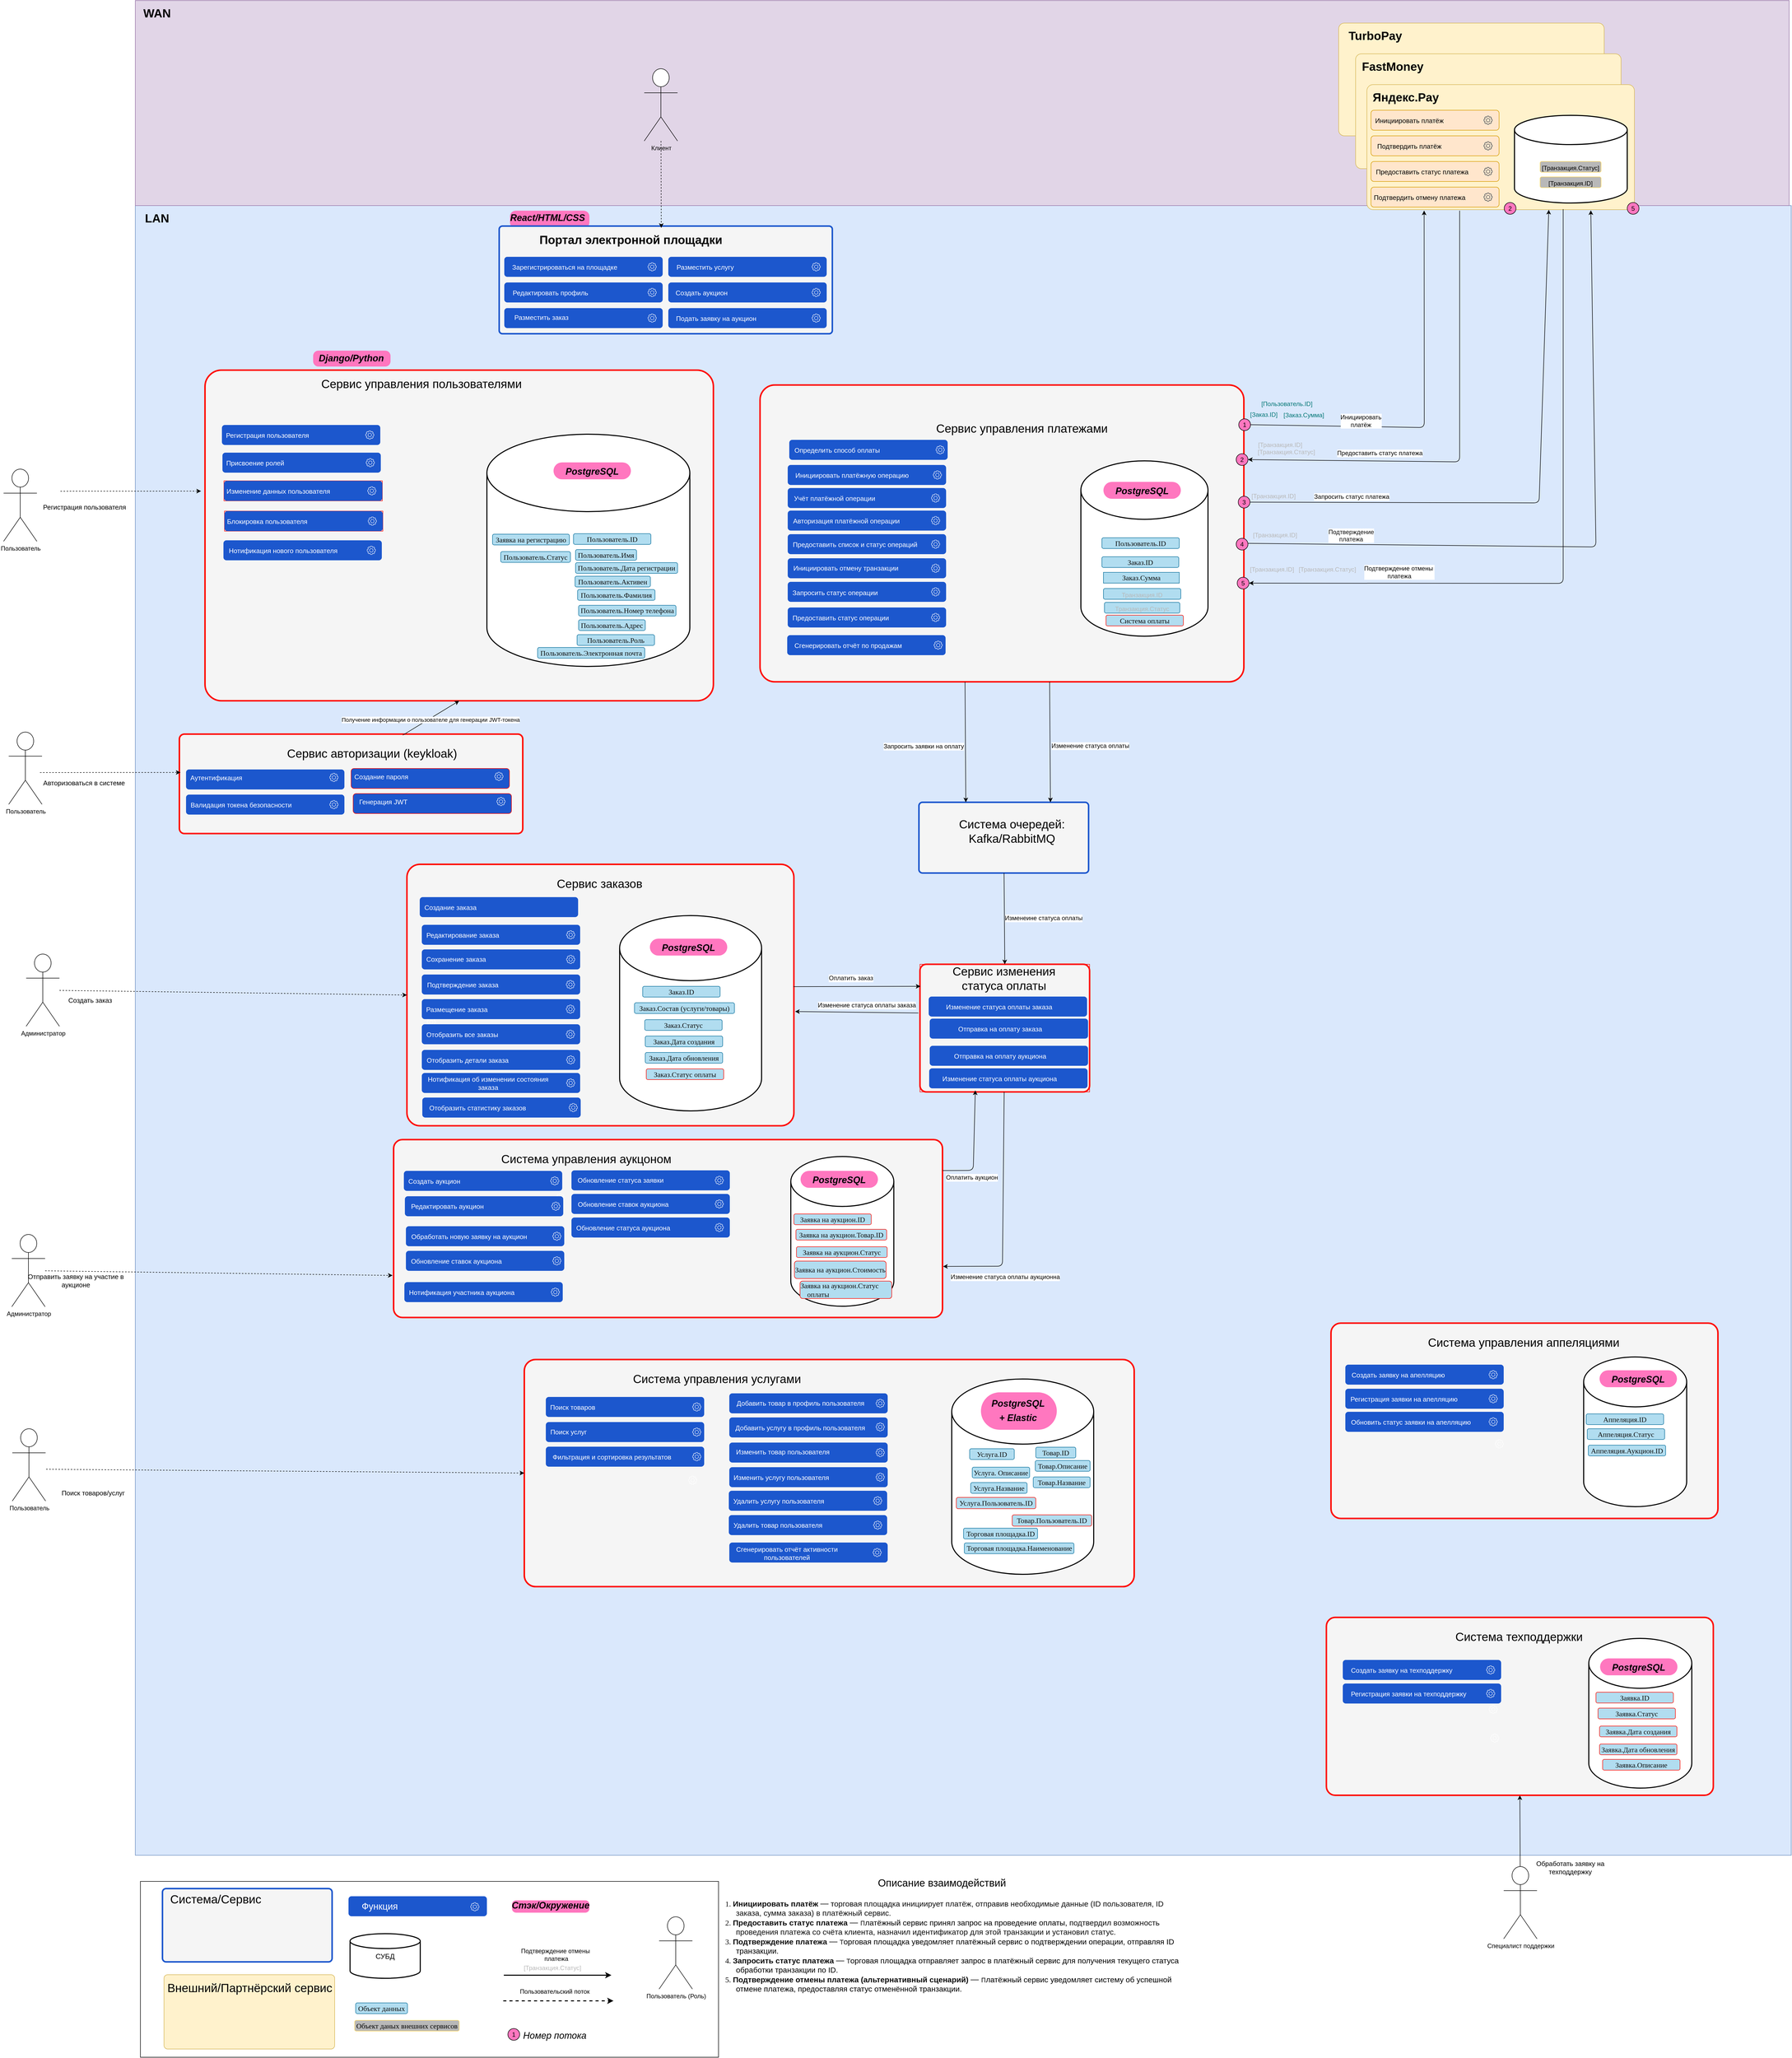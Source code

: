 <mxfile>
    <diagram name="DF" id="BleSmaJVXqo2yb7Co1eL">
        <mxGraphModel dx="591" dy="1615" grid="0" gridSize="10" guides="0" tooltips="0" connect="1" arrows="1" fold="1" page="0" pageScale="1" pageWidth="827" pageHeight="1169" math="0" shadow="0">
            <root>
                <mxCell id="0"/>
                <mxCell id="1" parent="0"/>
                <mxCell id="cKbgiC5qh_IXnBO1eU4K-99" value="5" style="rounded=0;whiteSpace=wrap;html=1;fillColor=#dae8fc;strokeColor=#6c8ebf;" parent="1" vertex="1">
                    <mxGeometry x="960" y="-200" width="3231" height="3218" as="geometry"/>
                </mxCell>
                <mxCell id="kQWFD41fJFxlXKQhT5sF-2" value="" style="group" parent="1" vertex="1" connectable="0">
                    <mxGeometry x="1307" y="78" width="151" height="36" as="geometry"/>
                </mxCell>
                <mxCell id="cKbgiC5qh_IXnBO1eU4K-91" value="&lt;p style=&quot;margin: 0px 0px 0px 13px; text-indent: -13px; font-variant-numeric: normal; font-variant-east-asian: normal; font-variant-alternates: normal; font-kerning: auto; font-optical-sizing: auto; font-feature-settings: normal; font-variation-settings: normal; font-variant-position: normal; font-stretch: normal; font-size: 14px; line-height: normal; color: rgb(14, 14, 14); text-align: start;&quot; class=&quot;p1&quot;&gt;&lt;br&gt;&lt;/p&gt;" style="rounded=1;whiteSpace=wrap;html=1;fillColor=#FF77BF;strokeColor=none;arcSize=33;" parent="kQWFD41fJFxlXKQhT5sF-2" vertex="1">
                    <mxGeometry y="5" width="151" height="31" as="geometry"/>
                </mxCell>
                <mxCell id="cKbgiC5qh_IXnBO1eU4K-92" value="&lt;font style=&quot;font-size: 18px;&quot;&gt;&lt;i&gt;Django/Python&lt;/i&gt;&lt;/font&gt;" style="text;html=1;align=center;verticalAlign=middle;whiteSpace=wrap;rounded=1;shadow=0;fontSize=23;fontStyle=1" parent="kQWFD41fJFxlXKQhT5sF-2" vertex="1">
                    <mxGeometry x="30" width="89" height="36" as="geometry"/>
                </mxCell>
                <mxCell id="kQWFD41fJFxlXKQhT5sF-1" value="" style="group" parent="1" vertex="1" connectable="0">
                    <mxGeometry x="1691" y="-203" width="155" height="49" as="geometry"/>
                </mxCell>
                <mxCell id="cKbgiC5qh_IXnBO1eU4K-166" value="&lt;p style=&quot;margin: 0px 0px 0px 13px; text-indent: -13px; font-variant-numeric: normal; font-variant-east-asian: normal; font-variant-alternates: normal; font-kerning: auto; font-optical-sizing: auto; font-feature-settings: normal; font-variation-settings: normal; font-variant-position: normal; font-stretch: normal; font-size: 14px; line-height: normal; color: rgb(14, 14, 14); text-align: start;&quot; class=&quot;p1&quot;&gt;&lt;br&gt;&lt;/p&gt;" style="rounded=1;whiteSpace=wrap;html=1;fillColor=#FF77BF;strokeColor=none;arcSize=33;" parent="kQWFD41fJFxlXKQhT5sF-1" vertex="1">
                    <mxGeometry y="13" width="155" height="34" as="geometry"/>
                </mxCell>
                <mxCell id="cKbgiC5qh_IXnBO1eU4K-165" value="&lt;font style=&quot;font-size: 18px;&quot;&gt;&lt;i&gt;React/HTML/CSS&lt;/i&gt;&lt;/font&gt;" style="text;html=1;align=center;verticalAlign=middle;whiteSpace=wrap;rounded=1;shadow=0;fontSize=23;fontStyle=1" parent="kQWFD41fJFxlXKQhT5sF-1" vertex="1">
                    <mxGeometry x="29" width="89" height="49" as="geometry"/>
                </mxCell>
                <mxCell id="cKbgiC5qh_IXnBO1eU4K-98" value="" style="rounded=0;whiteSpace=wrap;html=1;fillColor=#e1d5e7;strokeColor=#9673a6;movable=1;resizable=1;rotatable=1;deletable=1;editable=1;locked=0;connectable=1;" parent="1" vertex="1">
                    <mxGeometry x="960" y="-600" width="3227" height="400" as="geometry"/>
                </mxCell>
                <mxCell id="ISwjRsLXD4yoOcMXPSiY-8" value="" style="group" parent="1" vertex="1" connectable="0">
                    <mxGeometry x="3291" y="-556" width="535" height="220" as="geometry"/>
                </mxCell>
                <mxCell id="Tz6aEU4ManMyac2rpAqn-102" value="" style="rounded=1;whiteSpace=wrap;html=1;arcSize=5;fillColor=#fff2cc;strokeColor=#d6b656;" parent="ISwjRsLXD4yoOcMXPSiY-8" vertex="1">
                    <mxGeometry x="17" width="518" height="220" as="geometry"/>
                </mxCell>
                <mxCell id="Tz6aEU4ManMyac2rpAqn-103" value="TurboPay" style="text;html=1;align=center;verticalAlign=middle;whiteSpace=wrap;rounded=1;shadow=0;fontSize=23;fontStyle=1" parent="ISwjRsLXD4yoOcMXPSiY-8" vertex="1">
                    <mxGeometry width="177" height="49" as="geometry"/>
                </mxCell>
                <mxCell id="ISwjRsLXD4yoOcMXPSiY-9" value="" style="group" parent="1" vertex="1" connectable="0">
                    <mxGeometry x="3341" y="-496" width="518" height="224" as="geometry"/>
                </mxCell>
                <mxCell id="Tz6aEU4ManMyac2rpAqn-100" value="" style="rounded=1;whiteSpace=wrap;html=1;arcSize=5;fillColor=#fff2cc;strokeColor=#d6b656;" parent="ISwjRsLXD4yoOcMXPSiY-9" vertex="1">
                    <mxGeometry width="518" height="224" as="geometry"/>
                </mxCell>
                <mxCell id="Tz6aEU4ManMyac2rpAqn-101" value="FastMoney" style="text;html=1;align=center;verticalAlign=middle;whiteSpace=wrap;rounded=1;shadow=0;fontSize=23;fontStyle=1" parent="ISwjRsLXD4yoOcMXPSiY-9" vertex="1">
                    <mxGeometry x="2" width="141" height="49" as="geometry"/>
                </mxCell>
                <mxCell id="ISwjRsLXD4yoOcMXPSiY-10" value="" style="group" parent="1" vertex="1" connectable="0">
                    <mxGeometry x="3363" y="-436" width="522" height="244" as="geometry"/>
                </mxCell>
                <mxCell id="Tz6aEU4ManMyac2rpAqn-104" value="" style="rounded=1;whiteSpace=wrap;html=1;arcSize=5;fillColor=#fff2cc;strokeColor=#d6b656;" parent="ISwjRsLXD4yoOcMXPSiY-10" vertex="1">
                    <mxGeometry width="522" height="244" as="geometry"/>
                </mxCell>
                <mxCell id="Tz6aEU4ManMyac2rpAqn-105" value="Яндекс.Pay" style="text;html=1;align=center;verticalAlign=middle;whiteSpace=wrap;rounded=1;shadow=0;fontSize=23;fontStyle=1" parent="ISwjRsLXD4yoOcMXPSiY-10" vertex="1">
                    <mxGeometry width="152.335" height="49" as="geometry"/>
                </mxCell>
                <mxCell id="D1CTnjmkYU0Mq4A9S6dc-23" value="" style="rounded=1;whiteSpace=wrap;html=1;arcSize=0;" parent="1" vertex="1">
                    <mxGeometry x="970" y="3069" width="1128" height="343" as="geometry"/>
                </mxCell>
                <mxCell id="cKbgiC5qh_IXnBO1eU4K-100" value="WAN" style="text;html=1;align=center;verticalAlign=middle;whiteSpace=wrap;rounded=1;shadow=0;fontSize=23;fontStyle=1" parent="1" vertex="1">
                    <mxGeometry x="960" y="-600" width="85" height="49" as="geometry"/>
                </mxCell>
                <mxCell id="cKbgiC5qh_IXnBO1eU4K-101" value="LAN" style="text;html=1;align=center;verticalAlign=middle;whiteSpace=wrap;rounded=1;shadow=0;fontSize=23;fontStyle=1" parent="1" vertex="1">
                    <mxGeometry x="960" y="-200" width="85" height="49" as="geometry"/>
                </mxCell>
                <mxCell id="cKbgiC5qh_IXnBO1eU4K-103" value="" style="endArrow=classic;html=1;rounded=1;curved=0;entryX=1;entryY=0.5;entryDx=0;entryDy=0;" parent="1" target="409" edge="1">
                    <mxGeometry width="50" height="50" relative="1" as="geometry">
                        <mxPoint x="3544" y="-190" as="sourcePoint"/>
                        <mxPoint x="3202" y="311" as="targetPoint"/>
                        <Array as="points">
                            <mxPoint x="3544" y="300"/>
                        </Array>
                    </mxGeometry>
                </mxCell>
                <mxCell id="cKbgiC5qh_IXnBO1eU4K-104" value="&lt;p style=&quot;margin: 0px 0px 0px 21px; text-indent: -21px; font-variant-numeric: normal; font-variant-east-asian: normal; font-variant-alternates: normal; font-kerning: auto; font-optical-sizing: auto; font-feature-settings: normal; font-variation-settings: normal; font-variant-position: normal; font-stretch: normal; line-height: normal; color: rgb(14, 14, 14); text-align: start; text-wrap: wrap;&quot; class=&quot;p1&quot;&gt;&lt;font style=&quot;font-size: 12px;&quot; face=&quot;Helvetica&quot;&gt;Подтверждение платежа&lt;/font&gt;&lt;/p&gt;" style="edgeLabel;html=1;align=center;verticalAlign=middle;resizable=0;points=[];rounded=1;" parent="cKbgiC5qh_IXnBO1eU4K-103" vertex="1" connectable="0">
                    <mxGeometry x="0.194" y="1" relative="1" as="geometry">
                        <mxPoint x="-163" y="142" as="offset"/>
                    </mxGeometry>
                </mxCell>
                <mxCell id="cKbgiC5qh_IXnBO1eU4K-105" value="" style="endArrow=classic;html=1;rounded=1;exitX=1;exitY=0.5;exitDx=0;exitDy=0;curved=0;entryX=0.68;entryY=1.001;entryDx=0;entryDy=0;entryPerimeter=0;" parent="1" source="cKbgiC5qh_IXnBO1eU4K-139" target="Tz6aEU4ManMyac2rpAqn-104" edge="1">
                    <mxGeometry width="50" height="50" relative="1" as="geometry">
                        <mxPoint x="2900" y="486" as="sourcePoint"/>
                        <mxPoint x="3200" y="-20" as="targetPoint"/>
                        <Array as="points">
                            <mxPoint x="3699" y="380"/>
                        </Array>
                    </mxGeometry>
                </mxCell>
                <mxCell id="cKbgiC5qh_IXnBO1eU4K-106" value="&lt;font style=&quot;font-size: 12px;&quot;&gt;Предоставить статус платежа&lt;/font&gt;" style="edgeLabel;html=1;align=center;verticalAlign=middle;resizable=0;points=[];rounded=1;" parent="cKbgiC5qh_IXnBO1eU4K-105" vertex="1" connectable="0">
                    <mxGeometry x="0.194" y="1" relative="1" as="geometry">
                        <mxPoint x="-314" y="17" as="offset"/>
                    </mxGeometry>
                </mxCell>
                <mxCell id="cKbgiC5qh_IXnBO1eU4K-107" value="" style="endArrow=classic;html=1;rounded=1;curved=0;entryX=1;entryY=0.5;entryDx=0;entryDy=0;" parent="1" target="410" edge="1">
                    <mxGeometry width="50" height="50" relative="1" as="geometry">
                        <mxPoint x="3746" y="-193" as="sourcePoint"/>
                        <mxPoint x="3119" y="544" as="targetPoint"/>
                        <Array as="points">
                            <mxPoint x="3746" y="537"/>
                        </Array>
                    </mxGeometry>
                </mxCell>
                <mxCell id="cKbgiC5qh_IXnBO1eU4K-108" value="&lt;font style=&quot;font-size: 12px;&quot;&gt;Подтверждение отмены&amp;nbsp;&lt;/font&gt;&lt;div&gt;&lt;font style=&quot;font-size: 12px;&quot;&gt;платежа&lt;/font&gt;&lt;/div&gt;" style="edgeLabel;html=1;align=center;verticalAlign=middle;resizable=0;points=[];rounded=1;" parent="cKbgiC5qh_IXnBO1eU4K-107" vertex="1" connectable="0">
                    <mxGeometry x="0.194" y="1" relative="1" as="geometry">
                        <mxPoint x="-248" y="-23" as="offset"/>
                    </mxGeometry>
                </mxCell>
                <mxCell id="cKbgiC5qh_IXnBO1eU4K-109" value="" style="endArrow=classic;html=1;rounded=1;exitX=1;exitY=0.5;exitDx=0;exitDy=0;curved=0;entryX=0.214;entryY=1.007;entryDx=0;entryDy=0;entryPerimeter=0;" parent="1" source="aNh6FEuhw9lsT8rE3H5J-66" target="Tz6aEU4ManMyac2rpAqn-104" edge="1">
                    <mxGeometry width="50" height="50" relative="1" as="geometry">
                        <mxPoint x="2610" y="206" as="sourcePoint"/>
                        <mxPoint x="2955" y="-179" as="targetPoint"/>
                        <Array as="points">
                            <mxPoint x="3475" y="233"/>
                        </Array>
                    </mxGeometry>
                </mxCell>
                <mxCell id="cKbgiC5qh_IXnBO1eU4K-110" value="&lt;span style=&quot;text-wrap: wrap;&quot;&gt;&lt;font style=&quot;font-size: 12px;&quot;&gt;Инициировать платёж&lt;/font&gt;&lt;/span&gt;" style="edgeLabel;html=1;align=center;verticalAlign=middle;resizable=0;points=[];rounded=1;" parent="cKbgiC5qh_IXnBO1eU4K-109" vertex="1" connectable="0">
                    <mxGeometry x="0.194" y="1" relative="1" as="geometry">
                        <mxPoint x="-123" y="103" as="offset"/>
                    </mxGeometry>
                </mxCell>
                <mxCell id="cKbgiC5qh_IXnBO1eU4K-114" value="&lt;font style=&quot;font-size: 12px;&quot;&gt;[Транзакция.ID]&lt;/font&gt;" style="text;html=1;align=center;verticalAlign=middle;whiteSpace=wrap;rounded=1;fontSize=13;labelBackgroundColor=none;fontColor=#B8B8B8;" parent="1" vertex="1">
                    <mxGeometry x="3128" y="494" width="100" height="30" as="geometry"/>
                </mxCell>
                <mxCell id="cKbgiC5qh_IXnBO1eU4K-120" value="&lt;font style=&quot;font-size: 12px;&quot;&gt;[Транзакция.Статус]&lt;/font&gt;" style="text;html=1;align=center;verticalAlign=middle;whiteSpace=wrap;rounded=1;fontSize=13;labelBackgroundColor=none;fontColor=#B8B8B8;" parent="1" vertex="1">
                    <mxGeometry x="3126" y="265" width="160" height="30" as="geometry"/>
                </mxCell>
                <mxCell id="cKbgiC5qh_IXnBO1eU4K-121" value="&lt;font style=&quot;font-size: 12px;&quot;&gt;[Пользователь.ID]&lt;/font&gt;" style="text;html=1;align=center;verticalAlign=middle;whiteSpace=wrap;rounded=1;fontSize=13;labelBackgroundColor=none;fontColor=#007575;" parent="1" vertex="1">
                    <mxGeometry x="3127" y="171" width="160" height="30" as="geometry"/>
                </mxCell>
                <mxCell id="cKbgiC5qh_IXnBO1eU4K-122" value="&lt;font style=&quot;font-size: 12px;&quot;&gt;[Заказ.ID]&lt;/font&gt;" style="text;html=1;align=center;verticalAlign=middle;whiteSpace=wrap;rounded=1;fontSize=13;labelBackgroundColor=none;fontColor=#007575;" parent="1" vertex="1">
                    <mxGeometry x="3082" y="192" width="160" height="30" as="geometry"/>
                </mxCell>
                <mxCell id="cKbgiC5qh_IXnBO1eU4K-123" value="&lt;font style=&quot;font-size: 12px;&quot;&gt;[Заказ.Сумма]&lt;/font&gt;" style="text;html=1;align=center;verticalAlign=middle;whiteSpace=wrap;rounded=1;fontSize=13;labelBackgroundColor=none;fontColor=#007575;" parent="1" vertex="1">
                    <mxGeometry x="3160" y="193" width="160" height="30" as="geometry"/>
                </mxCell>
                <mxCell id="cKbgiC5qh_IXnBO1eU4K-124" value="&lt;font style=&quot;font-size: 12px;&quot;&gt;[Транзакция.ID]&lt;/font&gt;" style="text;html=1;align=center;verticalAlign=middle;whiteSpace=wrap;rounded=1;fontSize=13;labelBackgroundColor=none;fontColor=#B8B8B8;" parent="1" vertex="1">
                    <mxGeometry x="3131" y="351" width="100" height="30" as="geometry"/>
                </mxCell>
                <mxCell id="cKbgiC5qh_IXnBO1eU4K-125" value="" style="endArrow=classic;html=1;rounded=1;exitX=1;exitY=0.429;exitDx=0;exitDy=0;exitPerimeter=0;curved=0;entryX=0.837;entryY=1.005;entryDx=0;entryDy=0;entryPerimeter=0;" parent="1" source="cKbgiC5qh_IXnBO1eU4K-140" target="Tz6aEU4ManMyac2rpAqn-104" edge="1">
                    <mxGeometry width="50" height="50" relative="1" as="geometry">
                        <mxPoint x="2740" y="444" as="sourcePoint"/>
                        <mxPoint x="3204" y="60" as="targetPoint"/>
                        <Array as="points">
                            <mxPoint x="3810" y="466"/>
                        </Array>
                    </mxGeometry>
                </mxCell>
                <mxCell id="cKbgiC5qh_IXnBO1eU4K-169" value="&lt;font style=&quot;font-size: 12px;&quot;&gt;Запросить статус платежа&lt;/font&gt;" style="edgeLabel;html=1;align=center;verticalAlign=middle;resizable=0;points=[];rounded=1;" parent="cKbgiC5qh_IXnBO1eU4K-125" vertex="1" connectable="0">
                    <mxGeometry x="-0.441" y="-1" relative="1" as="geometry">
                        <mxPoint x="-172" y="-96" as="offset"/>
                    </mxGeometry>
                </mxCell>
                <mxCell id="cKbgiC5qh_IXnBO1eU4K-127" value="&lt;font style=&quot;font-size: 12px;&quot;&gt;[Транзакция.ID]&lt;/font&gt;" style="text;html=1;align=center;verticalAlign=middle;whiteSpace=wrap;rounded=1;fontSize=13;labelBackgroundColor=none;fontColor=#B8B8B8;" parent="1" vertex="1">
                    <mxGeometry x="3134" y="427" width="100" height="30" as="geometry"/>
                </mxCell>
                <mxCell id="cKbgiC5qh_IXnBO1eU4K-128" value="&lt;font style=&quot;font-size: 12px;&quot;&gt;[Транзакция.Статус]&lt;/font&gt;" style="text;html=1;align=center;verticalAlign=middle;whiteSpace=wrap;rounded=1;fontSize=13;labelBackgroundColor=none;fontColor=#B8B8B8;" parent="1" vertex="1">
                    <mxGeometry x="3206" y="494" width="160" height="30" as="geometry"/>
                </mxCell>
                <mxCell id="cKbgiC5qh_IXnBO1eU4K-138" value="2" style="ellipse;whiteSpace=wrap;html=1;aspect=fixed;rounded=1;fillColor=#FF77BF;" parent="1" vertex="1">
                    <mxGeometry x="3631" y="-206" width="23" height="23" as="geometry"/>
                </mxCell>
                <mxCell id="cKbgiC5qh_IXnBO1eU4K-143" value="5" style="ellipse;whiteSpace=wrap;html=1;aspect=fixed;rounded=1;fillColor=#FF77BF;" parent="1" vertex="1">
                    <mxGeometry x="3871" y="-206" width="23" height="23" as="geometry"/>
                </mxCell>
                <mxCell id="cKbgiC5qh_IXnBO1eU4K-146" value="" style="strokeWidth=2;html=1;shape=mxgraph.flowchart.database;whiteSpace=wrap;rounded=1;movable=1;resizable=1;rotatable=1;deletable=1;editable=1;locked=0;connectable=1;" parent="1" vertex="1">
                    <mxGeometry x="3651" y="-376" width="220" height="171" as="geometry"/>
                </mxCell>
                <mxCell id="cKbgiC5qh_IXnBO1eU4K-152" value="&lt;p style=&quot;margin: 0px 0px 0px 13px; text-indent: -13px; font-variant-numeric: normal; font-variant-east-asian: normal; font-variant-alternates: normal; font-kerning: auto; font-optical-sizing: auto; font-feature-settings: normal; font-variation-settings: normal; font-variant-position: normal; font-stretch: normal; font-size: 14px; line-height: normal; text-align: start;&quot; class=&quot;p1&quot;&gt;&lt;span style=&quot;font-size: 12px; text-align: center; text-indent: 0px;&quot;&gt;[Транзакция.Статус]&lt;/span&gt;&lt;br&gt;&lt;/p&gt;" style="rounded=1;whiteSpace=wrap;html=1;fillColor=#B8B8B8;strokeColor=#FFD966;" parent="1" vertex="1">
                    <mxGeometry x="3701" y="-286" width="119" height="21" as="geometry"/>
                </mxCell>
                <mxCell id="cKbgiC5qh_IXnBO1eU4K-153" value="&lt;p style=&quot;margin: 0px 0px 0px 13px; text-indent: -13px; font-variant-numeric: normal; font-variant-east-asian: normal; font-variant-alternates: normal; font-kerning: auto; font-optical-sizing: auto; font-feature-settings: normal; font-variation-settings: normal; font-variant-position: normal; font-stretch: normal; font-size: 14px; line-height: normal; text-align: start;&quot; class=&quot;p1&quot;&gt;&lt;span style=&quot;font-size: 12px; text-align: center; text-indent: 0px;&quot;&gt;[Транзакция.ID]&lt;/span&gt;&lt;br&gt;&lt;/p&gt;" style="rounded=1;whiteSpace=wrap;html=1;fillColor=#B8B8B8;strokeColor=#FFD966;" parent="1" vertex="1">
                    <mxGeometry x="3701" y="-256" width="119" height="21" as="geometry"/>
                </mxCell>
                <mxCell id="462" style="edgeStyle=none;html=1;entryX=0.5;entryY=1;entryDx=0;entryDy=0;" edge="1" parent="1" source="cKbgiC5qh_IXnBO1eU4K-157" target="334">
                    <mxGeometry relative="1" as="geometry"/>
                </mxCell>
                <mxCell id="cKbgiC5qh_IXnBO1eU4K-157" value="Специалист поддержки" style="shape=umlActor;verticalLabelPosition=bottom;verticalAlign=top;html=1;outlineConnect=0;rounded=1;" parent="1" vertex="1">
                    <mxGeometry x="3630" y="3040" width="65" height="141" as="geometry"/>
                </mxCell>
                <mxCell id="cKbgiC5qh_IXnBO1eU4K-163" value="" style="rounded=1;whiteSpace=wrap;html=1;arcSize=3;fillColor=#f5f5f5;strokeColor=#1C57CD;strokeWidth=3;align=center;verticalAlign=middle;fontFamily=Helvetica;fontSize=12;fontColor=#333333;resizable=1;" parent="1" vertex="1">
                    <mxGeometry x="1670" y="-160" width="650" height="210" as="geometry"/>
                </mxCell>
                <mxCell id="cKbgiC5qh_IXnBO1eU4K-164" value="Портал электронной площадки" style="text;html=1;align=center;verticalAlign=middle;whiteSpace=wrap;rounded=1;shadow=0;fontSize=23;fontStyle=1" parent="1" vertex="1">
                    <mxGeometry x="1737" y="-158" width="380" height="49" as="geometry"/>
                </mxCell>
                <mxCell id="D1CTnjmkYU0Mq4A9S6dc-4" value="&lt;p style=&quot;margin: 0px 0px 0px 13px; text-indent: -13px; font-variant-numeric: normal; font-variant-east-asian: normal; font-variant-alternates: normal; font-kerning: auto; font-optical-sizing: auto; font-feature-settings: normal; font-variation-settings: normal; font-variant-position: normal; font-stretch: normal; font-size: 14px; line-height: normal; color: rgb(14, 14, 14); text-align: start;&quot; class=&quot;p1&quot;&gt;&lt;font face=&quot;Times New Roman&quot;&gt;Объект данных&lt;/font&gt;&lt;/p&gt;" style="rounded=1;whiteSpace=wrap;html=1;fillColor=#b1ddf0;strokeColor=#10739e;" parent="1" vertex="1">
                    <mxGeometry x="1390" y="3306" width="101" height="21" as="geometry"/>
                </mxCell>
                <mxCell id="D1CTnjmkYU0Mq4A9S6dc-11" value="&lt;font style=&quot;font-size: 14px;&quot;&gt;СУБД&lt;/font&gt;" style="strokeWidth=2;html=1;shape=mxgraph.flowchart.database;whiteSpace=wrap;rounded=1;movable=1;resizable=1;rotatable=1;deletable=1;editable=1;locked=0;connectable=1;" parent="1" vertex="1">
                    <mxGeometry x="1379" y="3171" width="137" height="87" as="geometry"/>
                </mxCell>
                <mxCell id="D1CTnjmkYU0Mq4A9S6dc-14" value="Пользователь (Роль)" style="shape=umlActor;verticalLabelPosition=bottom;verticalAlign=top;html=1;outlineConnect=0;rounded=1;" parent="1" vertex="1">
                    <mxGeometry x="1982" y="3138" width="65" height="141" as="geometry"/>
                </mxCell>
                <mxCell id="D1CTnjmkYU0Mq4A9S6dc-16" value="&lt;p style=&quot;margin: 0px 0px 0px 13px; text-indent: -13px; font-variant-numeric: normal; font-variant-east-asian: normal; font-variant-alternates: normal; font-kerning: auto; font-optical-sizing: auto; font-feature-settings: normal; font-variation-settings: normal; font-variant-position: normal; font-stretch: normal; line-height: normal; text-align: start;&quot; class=&quot;p1&quot;&gt;&lt;span style=&quot;text-align: center; text-indent: 0px;&quot;&gt;&lt;font style=&quot;font-size: 14px;&quot; face=&quot;Times New Roman&quot;&gt;Объект даных внешних сервисов&lt;/font&gt;&lt;/span&gt;&lt;br&gt;&lt;/p&gt;" style="rounded=1;whiteSpace=wrap;html=1;fillColor=#B8B8B8;strokeColor=#FFD966;" parent="1" vertex="1">
                    <mxGeometry x="1388" y="3340" width="204" height="21" as="geometry"/>
                </mxCell>
                <mxCell id="D1CTnjmkYU0Mq4A9S6dc-17" value="" style="endArrow=classic;html=1;rounded=1;curved=0;strokeWidth=2;" parent="1" edge="1">
                    <mxGeometry width="50" height="50" relative="1" as="geometry">
                        <mxPoint x="1679" y="3252" as="sourcePoint"/>
                        <mxPoint x="1889" y="3252" as="targetPoint"/>
                        <Array as="points">
                            <mxPoint x="1679" y="3252"/>
                        </Array>
                    </mxGeometry>
                </mxCell>
                <mxCell id="D1CTnjmkYU0Mq4A9S6dc-18" value="&lt;font style=&quot;font-size: 12px;&quot;&gt;Подтверждение отмены&amp;nbsp;&lt;/font&gt;&lt;div&gt;&lt;font style=&quot;font-size: 12px;&quot;&gt;платежа&lt;/font&gt;&lt;/div&gt;" style="edgeLabel;html=1;align=center;verticalAlign=middle;resizable=0;points=[];rounded=1;" parent="D1CTnjmkYU0Mq4A9S6dc-17" vertex="1" connectable="0">
                    <mxGeometry x="0.194" y="1" relative="1" as="geometry">
                        <mxPoint x="-24" y="-39" as="offset"/>
                    </mxGeometry>
                </mxCell>
                <mxCell id="D1CTnjmkYU0Mq4A9S6dc-19" value="&lt;font style=&quot;font-size: 12px;&quot;&gt;[Транзакция.Статус]&lt;/font&gt;" style="text;html=1;align=center;verticalAlign=middle;whiteSpace=wrap;rounded=1;fontSize=13;labelBackgroundColor=none;fontColor=#B8B8B8;" parent="1" vertex="1">
                    <mxGeometry x="1694" y="3222" width="160" height="30" as="geometry"/>
                </mxCell>
                <mxCell id="D1CTnjmkYU0Mq4A9S6dc-20" value="" style="endArrow=classic;html=1;rounded=1;dashed=1;strokeWidth=2;" parent="1" edge="1">
                    <mxGeometry width="50" height="50" relative="1" as="geometry">
                        <mxPoint x="1678" y="3302" as="sourcePoint"/>
                        <mxPoint x="1893" y="3302" as="targetPoint"/>
                        <Array as="points"/>
                    </mxGeometry>
                </mxCell>
                <mxCell id="D1CTnjmkYU0Mq4A9S6dc-21" value="&lt;span style=&quot;font-size: 12px;&quot;&gt;Пользовательский поток&lt;/span&gt;" style="edgeLabel;html=1;align=center;verticalAlign=middle;resizable=0;points=[];rounded=1;" parent="1" vertex="1" connectable="0">
                    <mxGeometry x="1779.995" y="3331" as="geometry">
                        <mxPoint x="-2" y="-47" as="offset"/>
                    </mxGeometry>
                </mxCell>
                <mxCell id="Tz6aEU4ManMyac2rpAqn-4" value="Клиент" style="shape=umlActor;verticalLabelPosition=bottom;verticalAlign=top;html=1;outlineConnect=0;rounded=1;" parent="1" vertex="1">
                    <mxGeometry x="1953" y="-467" width="65" height="141" as="geometry"/>
                </mxCell>
                <mxCell id="Tz6aEU4ManMyac2rpAqn-10" value="" style="endArrow=classic;html=1;rounded=1;dashed=1;entryX=0.727;entryY=0.031;entryDx=0;entryDy=0;entryPerimeter=0;fontSize=12;" parent="1" source="Tz6aEU4ManMyac2rpAqn-4" edge="1">
                    <mxGeometry width="50" height="50" relative="1" as="geometry">
                        <mxPoint x="1985" y="-420" as="sourcePoint"/>
                        <mxPoint x="1986.26" y="-156.481" as="targetPoint"/>
                        <Array as="points"/>
                    </mxGeometry>
                </mxCell>
                <mxCell id="jEkXnfsxQ-_I6rloK0n_-4" value="1" style="ellipse;whiteSpace=wrap;html=1;aspect=fixed;rounded=1;fillColor=#FF77BF;" parent="1" vertex="1">
                    <mxGeometry x="1687" y="3356" width="23" height="23" as="geometry"/>
                </mxCell>
                <mxCell id="jEkXnfsxQ-_I6rloK0n_-9" value="&lt;span style=&quot;font-size: 18px;&quot;&gt;&lt;i&gt;Номер потока&lt;/i&gt;&lt;/span&gt;" style="text;html=1;align=center;verticalAlign=middle;whiteSpace=wrap;rounded=1;shadow=0;fontSize=23;fontStyle=0" parent="1" vertex="1">
                    <mxGeometry x="1698" y="3343" width="161" height="49" as="geometry"/>
                </mxCell>
                <mxCell id="d3r_7VUgfL_-Ddzbqp2A-3" value="&lt;h1 style=&quot;margin-top: 0px; font-size: 15px;&quot;&gt;&lt;p class=&quot;p1&quot; style=&quot;margin: 0px 0px 0px 21px; text-indent: -21px; font-variant-numeric: normal; font-variant-east-asian: normal; font-variant-alternates: normal; font-kerning: auto; font-optical-sizing: auto; font-feature-settings: normal; font-variation-settings: normal; font-variant-position: normal; font-stretch: normal; font-size: 15px; line-height: normal; color: rgb(14, 14, 14);&quot;&gt;&lt;span class=&quot;s1&quot; style=&quot;font-weight: 400; font-variant-numeric: normal; font-variant-east-asian: normal; font-variant-alternates: normal; font-kerning: auto; font-optical-sizing: auto; font-feature-settings: normal; font-variation-settings: normal; font-variant-position: normal; font-stretch: normal; line-height: normal; font-family: &amp;quot;Times New Roman&amp;quot;; font-size: 15px;&quot;&gt;1.&amp;nbsp;&lt;/span&gt;&lt;b style=&quot;font-size: 15px;&quot;&gt;Инициировать платёж&lt;/b&gt;&lt;b style=&quot;font-weight: 400; font-size: 15px;&quot;&gt;&amp;nbsp;&lt;/b&gt;&lt;span style=&quot;background-color: initial; color: rgb(51, 51, 51); font-family: &amp;quot;YS Text&amp;quot;, -apple-system, BlinkMacSystemFont, Arial, Helvetica, sans-serif; font-size: 16px; font-weight: 400;&quot;&gt;—&lt;/span&gt;&lt;span style=&quot;background-color: initial; color: rgb(0, 0, 0); font-weight: normal;&quot;&gt;&amp;nbsp;т&lt;/span&gt;&lt;span style=&quot;background-color: initial; font-weight: 400;&quot;&gt;орговая площадка инициирует платёж, отправив необходимые данные (ID пользователя, ID заказа, сумма заказа) в платёжный сервис.&lt;/span&gt;&lt;/p&gt;&lt;p class=&quot;p1&quot; style=&quot;margin: 0px 0px 0px 21px; text-indent: -21px; font-variant-numeric: normal; font-variant-east-asian: normal; font-variant-alternates: normal; font-kerning: auto; font-optical-sizing: auto; font-feature-settings: normal; font-variation-settings: normal; font-variant-position: normal; font-weight: 400; font-stretch: normal; font-size: 15px; line-height: normal; color: rgb(14, 14, 14);&quot;&gt;&lt;span class=&quot;s1&quot; style=&quot;font-variant-numeric: normal; font-variant-east-asian: normal; font-variant-alternates: normal; font-kerning: auto; font-optical-sizing: auto; font-feature-settings: normal; font-variation-settings: normal; font-variant-position: normal; font-stretch: normal; line-height: normal; font-family: &amp;quot;Times New Roman&amp;quot;; font-size: 15px;&quot;&gt;2.&amp;nbsp;&lt;/span&gt;&lt;b style=&quot;font-size: 15px;&quot;&gt;Предоставить статус платежа&amp;nbsp;&lt;/b&gt;&lt;span style=&quot;background-color: initial; color: rgb(51, 51, 51); font-family: &amp;quot;YS Text&amp;quot;, -apple-system, BlinkMacSystemFont, Arial, Helvetica, sans-serif; font-size: 16px;&quot;&gt;— п&lt;/span&gt;&lt;span style=&quot;background-color: initial; color: rgb(0, 0, 0);&quot;&gt;латё&lt;/span&gt;&lt;span style=&quot;background-color: initial; color: rgb(0, 0, 0);&quot;&gt;жный сервис принял запрос на проведение оплаты,&lt;/span&gt;&lt;span style=&quot;background-color: initial;&quot; class=&quot;Apple-converted-space&quot;&gt;&amp;nbsp;&lt;/span&gt;&lt;span style=&quot;background-color: initial;&quot;&gt;подтвердил возможность проведения платежа со счёта клиента, назначил идентификатор для этой транзакции и установил статус.&lt;/span&gt;&lt;/p&gt;&lt;p class=&quot;p1&quot; style=&quot;margin: 0px 0px 0px 21px; text-indent: -21px; font-variant-numeric: normal; font-variant-east-asian: normal; font-variant-alternates: normal; font-kerning: auto; font-optical-sizing: auto; font-feature-settings: normal; font-variation-settings: normal; font-variant-position: normal; font-weight: 400; font-stretch: normal; font-size: 15px; line-height: normal; color: rgb(14, 14, 14);&quot;&gt;&lt;span class=&quot;s1&quot; style=&quot;font-variant-numeric: normal; font-variant-east-asian: normal; font-variant-alternates: normal; font-kerning: auto; font-optical-sizing: auto; font-feature-settings: normal; font-variation-settings: normal; font-variant-position: normal; font-stretch: normal; line-height: normal; font-family: &amp;quot;Times New Roman&amp;quot;; font-size: 15px;&quot;&gt;3.&amp;nbsp;&lt;/span&gt;&lt;b style=&quot;font-size: 15px;&quot;&gt;Подтверждение платежа&amp;nbsp;&lt;/b&gt;&lt;span style=&quot;background-color: initial; color: rgb(51, 51, 51); font-family: &amp;quot;YS Text&amp;quot;, -apple-system, BlinkMacSystemFont, Arial, Helvetica, sans-serif; font-size: 16px;&quot;&gt;— т&lt;/span&gt;&lt;span style=&quot;background-color: initial; color: rgb(0, 0, 0);&quot;&gt;орговая площадка уведомляет платёжный сервис о подтверждении операции, отправляя ID транзакции.&lt;/span&gt;&lt;/p&gt;&lt;p class=&quot;p1&quot; style=&quot;margin: 0px 0px 0px 21px; text-indent: -21px; font-variant-numeric: normal; font-variant-east-asian: normal; font-variant-alternates: normal; font-kerning: auto; font-optical-sizing: auto; font-feature-settings: normal; font-variation-settings: normal; font-variant-position: normal; font-weight: 400; font-stretch: normal; font-size: 15px; line-height: normal; color: rgb(14, 14, 14);&quot;&gt;&lt;span class=&quot;s1&quot; style=&quot;font-variant-numeric: normal; font-variant-east-asian: normal; font-variant-alternates: normal; font-kerning: auto; font-optical-sizing: auto; font-feature-settings: normal; font-variation-settings: normal; font-variant-position: normal; font-stretch: normal; line-height: normal; font-family: &amp;quot;Times New Roman&amp;quot;; font-size: 15px;&quot;&gt;4.&amp;nbsp;&lt;/span&gt;&lt;b style=&quot;font-size: 15px;&quot;&gt;Запросить статус платежа&lt;/b&gt;&amp;nbsp;&lt;span style=&quot;background-color: initial; color: rgb(51, 51, 51); font-family: &amp;quot;YS Text&amp;quot;, -apple-system, BlinkMacSystemFont, Arial, Helvetica, sans-serif; font-size: 16px;&quot;&gt;— т&lt;/span&gt;&lt;span style=&quot;background-color: initial; color: rgb(0, 0, 0);&quot;&gt;орговая площадка отправляет запрос в платёжный сервис для получения текущего статуса обработки транзакции по ID.&lt;/span&gt;&lt;/p&gt;&lt;p class=&quot;p1&quot; style=&quot;margin: 0px 0px 0px 21px; text-indent: -21px; font-variant-numeric: normal; font-variant-east-asian: normal; font-variant-alternates: normal; font-kerning: auto; font-optical-sizing: auto; font-feature-settings: normal; font-variation-settings: normal; font-variant-position: normal; font-weight: 400; font-stretch: normal; font-size: 15px; line-height: normal; color: rgb(14, 14, 14);&quot;&gt;&lt;span class=&quot;s1&quot; style=&quot;font-variant-numeric: normal; font-variant-east-asian: normal; font-variant-alternates: normal; font-kerning: auto; font-optical-sizing: auto; font-feature-settings: normal; font-variation-settings: normal; font-variant-position: normal; font-stretch: normal; line-height: normal; font-family: &amp;quot;Times New Roman&amp;quot;; font-size: 15px;&quot;&gt;5.&amp;nbsp;&lt;/span&gt;&lt;b style=&quot;font-size: 15px;&quot;&gt;Подтверждение отмены платежа (альтернативный сценарий)&amp;nbsp;&lt;/b&gt;&lt;span style=&quot;background-color: initial; color: rgb(51, 51, 51); font-family: &amp;quot;YS Text&amp;quot;, -apple-system, BlinkMacSystemFont, Arial, Helvetica, sans-serif; font-size: 16px;&quot;&gt;— п&lt;/span&gt;&lt;span style=&quot;background-color: initial; color: rgb(0, 0, 0);&quot;&gt;латёжный сервис уведомляет систему об успешной отмене платежа, предоставляя статус отменённой транзакции.&lt;/span&gt;&lt;/p&gt;&lt;/h1&gt;" style="text;html=1;whiteSpace=wrap;overflow=hidden;rounded=0;fontSize=15;" parent="1" vertex="1">
                    <mxGeometry x="2109" y="3095" width="904" height="189" as="geometry"/>
                </mxCell>
                <mxCell id="ro2GFgqDV0QlA6Vm-lQV-1" value="&lt;font style=&quot;font-size: 20px;&quot;&gt;Описание взаимодействий&lt;/font&gt;" style="text;html=1;align=center;verticalAlign=middle;whiteSpace=wrap;rounded=0;" parent="1" vertex="1">
                    <mxGeometry x="2379" y="3056" width="310" height="30" as="geometry"/>
                </mxCell>
                <mxCell id="BZBJQn5B5M7l6MrAMs_o-1" value="" style="group" parent="1" vertex="1" connectable="0">
                    <mxGeometry x="1680" y="-100" width="309" height="39" as="geometry"/>
                </mxCell>
                <mxCell id="BZBJQn5B5M7l6MrAMs_o-53" value="" style="group" parent="BZBJQn5B5M7l6MrAMs_o-1" vertex="1" connectable="0">
                    <mxGeometry width="309" height="39" as="geometry"/>
                </mxCell>
                <mxCell id="cKbgiC5qh_IXnBO1eU4K-175" value="" style="rounded=1;whiteSpace=wrap;html=1;fillColor=#1C57CD;strokeColor=none;" parent="BZBJQn5B5M7l6MrAMs_o-53" vertex="1">
                    <mxGeometry width="309" height="39" as="geometry"/>
                </mxCell>
                <mxCell id="cKbgiC5qh_IXnBO1eU4K-176" value="" style="sketch=0;outlineConnect=0;fontColor=#FFFFFF;gradientColor=none;fillColor=#FFFFFF;strokeColor=none;dashed=0;verticalLabelPosition=bottom;verticalAlign=top;align=center;html=1;fontSize=12;fontStyle=0;aspect=fixed;pointerEvents=1;shape=mxgraph.aws4.gear;rounded=1;" parent="BZBJQn5B5M7l6MrAMs_o-53" vertex="1">
                    <mxGeometry x="280" y="11" width="17" height="17" as="geometry"/>
                </mxCell>
                <mxCell id="cKbgiC5qh_IXnBO1eU4K-177" value="Зарегистрироваться на площадке" style="text;html=1;align=center;verticalAlign=middle;whiteSpace=wrap;rounded=1;fontSize=13;fontColor=#FFFFFF;" parent="BZBJQn5B5M7l6MrAMs_o-53" vertex="1">
                    <mxGeometry x="9" y="4.5" width="218" height="30" as="geometry"/>
                </mxCell>
                <mxCell id="BZBJQn5B5M7l6MrAMs_o-2" value="" style="group" parent="1" vertex="1" connectable="0">
                    <mxGeometry x="1680" y="-50" width="309" height="39" as="geometry"/>
                </mxCell>
                <mxCell id="BZBJQn5B5M7l6MrAMs_o-54" value="" style="group" parent="BZBJQn5B5M7l6MrAMs_o-2" vertex="1" connectable="0">
                    <mxGeometry width="309" height="39" as="geometry"/>
                </mxCell>
                <mxCell id="cKbgiC5qh_IXnBO1eU4K-178" value="" style="rounded=1;whiteSpace=wrap;html=1;fillColor=#1C57CD;strokeColor=none;" parent="BZBJQn5B5M7l6MrAMs_o-54" vertex="1">
                    <mxGeometry width="309" height="39" as="geometry"/>
                </mxCell>
                <mxCell id="cKbgiC5qh_IXnBO1eU4K-179" value="" style="sketch=0;outlineConnect=0;fontColor=#FFFFFF;gradientColor=none;fillColor=#FFFFFF;strokeColor=none;dashed=0;verticalLabelPosition=bottom;verticalAlign=top;align=center;html=1;fontSize=12;fontStyle=0;aspect=fixed;pointerEvents=1;shape=mxgraph.aws4.gear;rounded=1;" parent="BZBJQn5B5M7l6MrAMs_o-54" vertex="1">
                    <mxGeometry x="280" y="11" width="17" height="17" as="geometry"/>
                </mxCell>
                <mxCell id="cKbgiC5qh_IXnBO1eU4K-180" value="Редактировать профиль" style="text;html=1;align=center;verticalAlign=middle;whiteSpace=wrap;rounded=1;fontSize=13;fontColor=#FFFFFF;" parent="BZBJQn5B5M7l6MrAMs_o-54" vertex="1">
                    <mxGeometry x="8" y="4.5" width="164" height="30" as="geometry"/>
                </mxCell>
                <mxCell id="BZBJQn5B5M7l6MrAMs_o-3" value="" style="group" parent="1" vertex="1" connectable="0">
                    <mxGeometry x="1680" width="309" height="39" as="geometry"/>
                </mxCell>
                <mxCell id="BZBJQn5B5M7l6MrAMs_o-55" value="" style="group" parent="BZBJQn5B5M7l6MrAMs_o-3" vertex="1" connectable="0">
                    <mxGeometry width="309" height="39" as="geometry"/>
                </mxCell>
                <mxCell id="cKbgiC5qh_IXnBO1eU4K-181" value="" style="rounded=1;whiteSpace=wrap;html=1;fillColor=#1C57CD;strokeColor=none;" parent="BZBJQn5B5M7l6MrAMs_o-55" vertex="1">
                    <mxGeometry width="309" height="39" as="geometry"/>
                </mxCell>
                <mxCell id="cKbgiC5qh_IXnBO1eU4K-182" value="" style="sketch=0;outlineConnect=0;fontColor=#FFFFFF;gradientColor=none;fillColor=#FFFFFF;strokeColor=none;dashed=0;verticalLabelPosition=bottom;verticalAlign=top;align=center;html=1;fontSize=12;fontStyle=0;aspect=fixed;pointerEvents=1;shape=mxgraph.aws4.gear;rounded=1;" parent="BZBJQn5B5M7l6MrAMs_o-55" vertex="1">
                    <mxGeometry x="280" y="11" width="17" height="17" as="geometry"/>
                </mxCell>
                <mxCell id="cKbgiC5qh_IXnBO1eU4K-183" value="Разместить заказ" style="text;html=1;align=center;verticalAlign=middle;whiteSpace=wrap;rounded=1;fontSize=13;fontColor=#FFFFFF;" parent="BZBJQn5B5M7l6MrAMs_o-55" vertex="1">
                    <mxGeometry x="14" y="3" width="117" height="30" as="geometry"/>
                </mxCell>
                <mxCell id="BZBJQn5B5M7l6MrAMs_o-4" value="" style="group" parent="1" vertex="1" connectable="0">
                    <mxGeometry x="2000" y="-100" width="309" height="39" as="geometry"/>
                </mxCell>
                <mxCell id="BZBJQn5B5M7l6MrAMs_o-56" value="" style="group" parent="BZBJQn5B5M7l6MrAMs_o-4" vertex="1" connectable="0">
                    <mxGeometry width="309" height="39" as="geometry"/>
                </mxCell>
                <mxCell id="cKbgiC5qh_IXnBO1eU4K-184" value="" style="rounded=1;whiteSpace=wrap;html=1;fillColor=#1C57CD;strokeColor=none;" parent="BZBJQn5B5M7l6MrAMs_o-56" vertex="1">
                    <mxGeometry width="309" height="39" as="geometry"/>
                </mxCell>
                <mxCell id="cKbgiC5qh_IXnBO1eU4K-185" value="" style="sketch=0;outlineConnect=0;fontColor=#FFFFFF;gradientColor=none;fillColor=#FFFFFF;strokeColor=none;dashed=0;verticalLabelPosition=bottom;verticalAlign=top;align=center;html=1;fontSize=12;fontStyle=0;aspect=fixed;pointerEvents=1;shape=mxgraph.aws4.gear;rounded=1;" parent="BZBJQn5B5M7l6MrAMs_o-56" vertex="1">
                    <mxGeometry x="280" y="11" width="17" height="17" as="geometry"/>
                </mxCell>
                <mxCell id="cKbgiC5qh_IXnBO1eU4K-186" value="Разместить услугу" style="text;html=1;align=center;verticalAlign=middle;whiteSpace=wrap;rounded=1;fontSize=13;fontColor=#FFFFFF;" parent="BZBJQn5B5M7l6MrAMs_o-56" vertex="1">
                    <mxGeometry x="6" y="4.5" width="132" height="30" as="geometry"/>
                </mxCell>
                <mxCell id="BZBJQn5B5M7l6MrAMs_o-5" value="" style="group" parent="1" vertex="1" connectable="0">
                    <mxGeometry x="2000" y="-50" width="309" height="39" as="geometry"/>
                </mxCell>
                <mxCell id="BZBJQn5B5M7l6MrAMs_o-57" value="" style="group" parent="BZBJQn5B5M7l6MrAMs_o-5" vertex="1" connectable="0">
                    <mxGeometry width="309" height="39" as="geometry"/>
                </mxCell>
                <mxCell id="cKbgiC5qh_IXnBO1eU4K-187" value="" style="rounded=1;whiteSpace=wrap;html=1;fillColor=#1C57CD;strokeColor=none;" parent="BZBJQn5B5M7l6MrAMs_o-57" vertex="1">
                    <mxGeometry width="309" height="39" as="geometry"/>
                </mxCell>
                <mxCell id="cKbgiC5qh_IXnBO1eU4K-188" value="" style="sketch=0;outlineConnect=0;fontColor=#FFFFFF;gradientColor=none;fillColor=#FFFFFF;strokeColor=none;dashed=0;verticalLabelPosition=bottom;verticalAlign=top;align=center;html=1;fontSize=12;fontStyle=0;aspect=fixed;pointerEvents=1;shape=mxgraph.aws4.gear;rounded=1;" parent="BZBJQn5B5M7l6MrAMs_o-57" vertex="1">
                    <mxGeometry x="280" y="11" width="17" height="17" as="geometry"/>
                </mxCell>
                <mxCell id="cKbgiC5qh_IXnBO1eU4K-189" value="Создать аукцион" style="text;html=1;align=center;verticalAlign=middle;whiteSpace=wrap;rounded=1;fontSize=13;fontColor=#FFFFFF;" parent="BZBJQn5B5M7l6MrAMs_o-57" vertex="1">
                    <mxGeometry x="10" y="4.5" width="110" height="30" as="geometry"/>
                </mxCell>
                <mxCell id="BZBJQn5B5M7l6MrAMs_o-6" value="" style="group" parent="1" vertex="1" connectable="0">
                    <mxGeometry x="2000" width="309" height="39" as="geometry"/>
                </mxCell>
                <mxCell id="BZBJQn5B5M7l6MrAMs_o-58" value="" style="group" parent="BZBJQn5B5M7l6MrAMs_o-6" vertex="1" connectable="0">
                    <mxGeometry width="309" height="39" as="geometry"/>
                </mxCell>
                <mxCell id="cKbgiC5qh_IXnBO1eU4K-190" value="" style="rounded=1;whiteSpace=wrap;html=1;fillColor=#1C57CD;strokeColor=none;" parent="BZBJQn5B5M7l6MrAMs_o-58" vertex="1">
                    <mxGeometry width="309" height="39" as="geometry"/>
                </mxCell>
                <mxCell id="cKbgiC5qh_IXnBO1eU4K-191" value="" style="sketch=0;outlineConnect=0;fontColor=#FFFFFF;gradientColor=none;fillColor=#FFFFFF;strokeColor=none;dashed=0;verticalLabelPosition=bottom;verticalAlign=top;align=center;html=1;fontSize=12;fontStyle=0;aspect=fixed;pointerEvents=1;shape=mxgraph.aws4.gear;rounded=1;" parent="BZBJQn5B5M7l6MrAMs_o-58" vertex="1">
                    <mxGeometry x="280" y="11" width="17" height="17" as="geometry"/>
                </mxCell>
                <mxCell id="cKbgiC5qh_IXnBO1eU4K-192" value="Подать заявку на аукцион" style="text;html=1;align=center;verticalAlign=middle;whiteSpace=wrap;rounded=1;fontSize=13;fontColor=#FFFFFF;" parent="BZBJQn5B5M7l6MrAMs_o-58" vertex="1">
                    <mxGeometry x="10" y="4.5" width="167" height="30" as="geometry"/>
                </mxCell>
                <mxCell id="ISwjRsLXD4yoOcMXPSiY-1" value="" style="group" parent="1" vertex="1" connectable="0">
                    <mxGeometry x="3361" y="-386" width="260" height="39" as="geometry"/>
                </mxCell>
                <mxCell id="cKbgiC5qh_IXnBO1eU4K-172" value="" style="rounded=1;whiteSpace=wrap;html=1;fillColor=#ffe6cc;strokeColor=#d79b00;" parent="ISwjRsLXD4yoOcMXPSiY-1" vertex="1">
                    <mxGeometry x="10" width="250" height="39" as="geometry"/>
                </mxCell>
                <mxCell id="cKbgiC5qh_IXnBO1eU4K-173" value="" style="sketch=0;outlineConnect=0;fontColor=#232F3E;gradientColor=none;fillColor=#232F3D;strokeColor=none;dashed=0;verticalLabelPosition=bottom;verticalAlign=top;align=center;html=1;fontSize=12;fontStyle=0;aspect=fixed;pointerEvents=1;shape=mxgraph.aws4.gear;rounded=1;" parent="ISwjRsLXD4yoOcMXPSiY-1" vertex="1">
                    <mxGeometry x="230" y="11" width="17" height="17" as="geometry"/>
                </mxCell>
                <mxCell id="cKbgiC5qh_IXnBO1eU4K-174" value="Инициировать платёж" style="text;html=1;align=center;verticalAlign=middle;whiteSpace=wrap;rounded=1;fontSize=13;" parent="ISwjRsLXD4yoOcMXPSiY-1" vertex="1">
                    <mxGeometry y="4.5" width="170" height="30" as="geometry"/>
                </mxCell>
                <mxCell id="ISwjRsLXD4yoOcMXPSiY-2" value="" style="group" parent="1" vertex="1" connectable="0">
                    <mxGeometry x="3361" y="-336" width="260" height="39" as="geometry"/>
                </mxCell>
                <mxCell id="cKbgiC5qh_IXnBO1eU4K-129" value="" style="rounded=1;whiteSpace=wrap;html=1;fillColor=#ffe6cc;strokeColor=#d79b00;" parent="ISwjRsLXD4yoOcMXPSiY-2" vertex="1">
                    <mxGeometry x="10" width="250" height="39" as="geometry"/>
                </mxCell>
                <mxCell id="cKbgiC5qh_IXnBO1eU4K-130" value="" style="sketch=0;outlineConnect=0;fontColor=#232F3E;gradientColor=none;fillColor=#232F3D;strokeColor=none;dashed=0;verticalLabelPosition=bottom;verticalAlign=top;align=center;html=1;fontSize=12;fontStyle=0;aspect=fixed;pointerEvents=1;shape=mxgraph.aws4.gear;rounded=1;" parent="ISwjRsLXD4yoOcMXPSiY-2" vertex="1">
                    <mxGeometry x="230" y="11" width="17" height="17" as="geometry"/>
                </mxCell>
                <mxCell id="cKbgiC5qh_IXnBO1eU4K-131" value="Подтвердить платёж" style="text;html=1;align=center;verticalAlign=middle;whiteSpace=wrap;rounded=1;fontSize=13;" parent="ISwjRsLXD4yoOcMXPSiY-2" vertex="1">
                    <mxGeometry y="4.5" width="170" height="30" as="geometry"/>
                </mxCell>
                <mxCell id="ISwjRsLXD4yoOcMXPSiY-3" value="" style="group" parent="1" vertex="1" connectable="0">
                    <mxGeometry x="3371" y="-286" width="250" height="39" as="geometry"/>
                </mxCell>
                <mxCell id="cKbgiC5qh_IXnBO1eU4K-132" value="" style="rounded=1;whiteSpace=wrap;html=1;fillColor=#ffe6cc;strokeColor=#d79b00;" parent="ISwjRsLXD4yoOcMXPSiY-3" vertex="1">
                    <mxGeometry width="250" height="39" as="geometry"/>
                </mxCell>
                <mxCell id="cKbgiC5qh_IXnBO1eU4K-133" value="" style="sketch=0;outlineConnect=0;fontColor=#232F3E;gradientColor=none;fillColor=#232F3D;strokeColor=none;dashed=0;verticalLabelPosition=bottom;verticalAlign=top;align=center;html=1;fontSize=12;fontStyle=0;aspect=fixed;pointerEvents=1;shape=mxgraph.aws4.gear;rounded=1;" parent="ISwjRsLXD4yoOcMXPSiY-3" vertex="1">
                    <mxGeometry x="220" y="11" width="17" height="17" as="geometry"/>
                </mxCell>
                <mxCell id="cKbgiC5qh_IXnBO1eU4K-134" value="Предоставить статус платежа" style="text;html=1;align=center;verticalAlign=middle;whiteSpace=wrap;rounded=1;fontSize=13;" parent="ISwjRsLXD4yoOcMXPSiY-3" vertex="1">
                    <mxGeometry y="4.5" width="200" height="30" as="geometry"/>
                </mxCell>
                <mxCell id="ISwjRsLXD4yoOcMXPSiY-4" value="" style="group" parent="1" vertex="1" connectable="0">
                    <mxGeometry x="3361" y="-236" width="260" height="39" as="geometry"/>
                </mxCell>
                <mxCell id="cKbgiC5qh_IXnBO1eU4K-135" value="" style="rounded=1;whiteSpace=wrap;html=1;fillColor=#ffe6cc;strokeColor=#d79b00;" parent="ISwjRsLXD4yoOcMXPSiY-4" vertex="1">
                    <mxGeometry x="10" width="250" height="39" as="geometry"/>
                </mxCell>
                <mxCell id="cKbgiC5qh_IXnBO1eU4K-136" value="" style="sketch=0;outlineConnect=0;fontColor=#232F3E;gradientColor=none;fillColor=#232F3D;strokeColor=none;dashed=0;verticalLabelPosition=bottom;verticalAlign=top;align=center;html=1;fontSize=12;fontStyle=0;aspect=fixed;pointerEvents=1;shape=mxgraph.aws4.gear;rounded=1;" parent="ISwjRsLXD4yoOcMXPSiY-4" vertex="1">
                    <mxGeometry x="230" y="11" width="17" height="17" as="geometry"/>
                </mxCell>
                <mxCell id="cKbgiC5qh_IXnBO1eU4K-137" value="Подтвердить отмену платежа" style="text;html=1;align=center;verticalAlign=middle;whiteSpace=wrap;rounded=1;fontSize=13;" parent="ISwjRsLXD4yoOcMXPSiY-4" vertex="1">
                    <mxGeometry y="4.5" width="210" height="30" as="geometry"/>
                </mxCell>
                <mxCell id="ISwjRsLXD4yoOcMXPSiY-11" value="" style="group" parent="1" vertex="1" connectable="0">
                    <mxGeometry x="1376" y="3098" width="270" height="39" as="geometry"/>
                </mxCell>
                <mxCell id="D1CTnjmkYU0Mq4A9S6dc-1" value="" style="rounded=1;whiteSpace=wrap;html=1;strokeColor=none;fillColor=#1C57CD;" parent="ISwjRsLXD4yoOcMXPSiY-11" vertex="1">
                    <mxGeometry width="270" height="39" as="geometry"/>
                </mxCell>
                <mxCell id="D1CTnjmkYU0Mq4A9S6dc-2" value="" style="sketch=0;outlineConnect=0;fontColor=#FFFFFF;gradientColor=none;fillColor=#FFFFFF;strokeColor=none;dashed=0;verticalLabelPosition=bottom;verticalAlign=top;align=center;html=1;fontSize=12;fontStyle=0;aspect=fixed;pointerEvents=1;shape=mxgraph.aws4.gear;rounded=1;" parent="ISwjRsLXD4yoOcMXPSiY-11" vertex="1">
                    <mxGeometry x="238" y="12" width="17" height="17" as="geometry"/>
                </mxCell>
                <mxCell id="D1CTnjmkYU0Mq4A9S6dc-3" value="&lt;font style=&quot;font-size: 18px;&quot;&gt;Функция&lt;/font&gt;" style="text;html=1;align=center;verticalAlign=middle;whiteSpace=wrap;rounded=1;fontSize=13;fontColor=#FFFFFF;" parent="ISwjRsLXD4yoOcMXPSiY-11" vertex="1">
                    <mxGeometry x="22" y="5" width="78" height="30" as="geometry"/>
                </mxCell>
                <mxCell id="ISwjRsLXD4yoOcMXPSiY-12" value="" style="group" parent="1" vertex="1" connectable="0">
                    <mxGeometry x="1692" y="3105" width="157" height="25" as="geometry"/>
                </mxCell>
                <mxCell id="D1CTnjmkYU0Mq4A9S6dc-12" value="&lt;p style=&quot;margin: 0px 0px 0px 13px; text-indent: -13px; font-variant-numeric: normal; font-variant-east-asian: normal; font-variant-alternates: normal; font-kerning: auto; font-optical-sizing: auto; font-feature-settings: normal; font-variation-settings: normal; font-variant-position: normal; font-stretch: normal; font-size: 14px; line-height: normal; color: rgb(14, 14, 14); text-align: start;&quot; class=&quot;p1&quot;&gt;&lt;br&gt;&lt;/p&gt;" style="rounded=1;whiteSpace=wrap;html=1;fillColor=#FF77BF;strokeColor=none;arcSize=33;" parent="ISwjRsLXD4yoOcMXPSiY-12" vertex="1">
                    <mxGeometry x="3" y="1" width="151" height="24" as="geometry"/>
                </mxCell>
                <mxCell id="D1CTnjmkYU0Mq4A9S6dc-13" value="&lt;span style=&quot;font-size: 18px;&quot;&gt;&lt;i&gt;Стэк/Окружение&lt;/i&gt;&lt;/span&gt;" style="text;html=1;align=center;verticalAlign=middle;whiteSpace=wrap;rounded=1;shadow=0;fontSize=23;fontStyle=1" parent="ISwjRsLXD4yoOcMXPSiY-12" vertex="1">
                    <mxGeometry width="157" height="17" as="geometry"/>
                </mxCell>
                <mxCell id="ISwjRsLXD4yoOcMXPSiY-13" value="" style="group" parent="1" vertex="1" connectable="0">
                    <mxGeometry x="1016" y="3251" width="333" height="145" as="geometry"/>
                </mxCell>
                <mxCell id="D1CTnjmkYU0Mq4A9S6dc-9" value="" style="rounded=1;whiteSpace=wrap;html=1;arcSize=5;fillColor=#fff2cc;strokeColor=#d6b656;" parent="ISwjRsLXD4yoOcMXPSiY-13" vertex="1">
                    <mxGeometry width="333" height="145" as="geometry"/>
                </mxCell>
                <mxCell id="D1CTnjmkYU0Mq4A9S6dc-10" value="&lt;span style=&quot;font-weight: normal;&quot;&gt;Внешний/Партнёрский сервис&lt;/span&gt;" style="text;html=1;align=center;verticalAlign=middle;whiteSpace=wrap;rounded=1;shadow=0;fontSize=23;fontStyle=1" parent="ISwjRsLXD4yoOcMXPSiY-13" vertex="1">
                    <mxGeometry x="2" y="1" width="331" height="49" as="geometry"/>
                </mxCell>
                <mxCell id="ISwjRsLXD4yoOcMXPSiY-14" value="" style="group" parent="1" vertex="1" connectable="0">
                    <mxGeometry x="1013" y="3083" width="331" height="143" as="geometry"/>
                </mxCell>
                <mxCell id="D1CTnjmkYU0Mq4A9S6dc-5" value="" style="rounded=1;whiteSpace=wrap;html=1;arcSize=5;fillColor=#f5f5f5;strokeColor=#1C57CD;strokeWidth=3;" parent="ISwjRsLXD4yoOcMXPSiY-14" vertex="1">
                    <mxGeometry width="331" height="143" as="geometry"/>
                </mxCell>
                <mxCell id="D1CTnjmkYU0Mq4A9S6dc-6" value="&lt;font style=&quot;font-size: 23px;&quot;&gt;Система/Сервис&lt;/font&gt;" style="text;html=1;align=center;verticalAlign=middle;whiteSpace=wrap;rounded=1;fontSize=13;" parent="ISwjRsLXD4yoOcMXPSiY-14" vertex="1">
                    <mxGeometry x="1" y="6" width="206" height="30" as="geometry"/>
                </mxCell>
                <mxCell id="4" value="" style="group;strokeColor=none;" vertex="1" connectable="0" parent="1">
                    <mxGeometry x="2179" y="150" width="957" height="586" as="geometry"/>
                </mxCell>
                <mxCell id="5" value="" style="rounded=1;whiteSpace=wrap;html=1;arcSize=5;fillColor=#f5f5f5;strokeColor=#FF0B03;strokeWidth=3;" vertex="1" parent="4">
                    <mxGeometry width="944" height="579" as="geometry"/>
                </mxCell>
                <mxCell id="6" value="&lt;span style=&quot;font-size: 23px;&quot;&gt;Сервис управления платежами&lt;/span&gt;" style="text;html=1;align=center;verticalAlign=middle;whiteSpace=wrap;rounded=1;fontSize=13;" vertex="1" parent="4">
                    <mxGeometry x="65.595" y="24.294" width="889.813" height="121.469" as="geometry"/>
                </mxCell>
                <mxCell id="BZBJQn5B5M7l6MrAMs_o-52" value="" style="group" parent="4" vertex="1" connectable="0">
                    <mxGeometry x="57.5" y="156" width="309" height="39" as="geometry"/>
                </mxCell>
                <mxCell id="Tz6aEU4ManMyac2rpAqn-109" value="" style="rounded=1;whiteSpace=wrap;html=1;fillColor=#1C57CD;strokeColor=none;" parent="BZBJQn5B5M7l6MrAMs_o-52" vertex="1">
                    <mxGeometry x="-3.5" width="309" height="39" as="geometry"/>
                </mxCell>
                <mxCell id="Tz6aEU4ManMyac2rpAqn-110" value="" style="sketch=0;outlineConnect=0;fontColor=#232F3E;gradientColor=none;fillColor=#FFFFFF;strokeColor=none;dashed=0;verticalLabelPosition=bottom;verticalAlign=top;align=center;html=1;fontSize=12;fontStyle=0;aspect=fixed;pointerEvents=1;shape=mxgraph.aws4.gear;rounded=1;" parent="BZBJQn5B5M7l6MrAMs_o-52" vertex="1">
                    <mxGeometry x="280" y="11" width="17" height="17" as="geometry"/>
                </mxCell>
                <mxCell id="Tz6aEU4ManMyac2rpAqn-111" value="Инициировать платёжную операцию" style="text;html=1;align=center;verticalAlign=middle;whiteSpace=wrap;rounded=1;fontSize=13;fontColor=#FFFFFF;strokeColor=none;" parent="BZBJQn5B5M7l6MrAMs_o-52" vertex="1">
                    <mxGeometry y="4.5" width="243" height="30" as="geometry"/>
                </mxCell>
                <mxCell id="BZBJQn5B5M7l6MrAMs_o-51" value="" style="group" parent="4" vertex="1" connectable="0">
                    <mxGeometry x="54" y="201" width="309" height="39" as="geometry"/>
                </mxCell>
                <mxCell id="Tz6aEU4ManMyac2rpAqn-115" value="" style="rounded=1;whiteSpace=wrap;html=1;fillColor=#1C57CD;strokeColor=none;" parent="BZBJQn5B5M7l6MrAMs_o-51" vertex="1">
                    <mxGeometry width="309" height="39" as="geometry"/>
                </mxCell>
                <mxCell id="Tz6aEU4ManMyac2rpAqn-116" value="" style="sketch=0;outlineConnect=0;fontColor=#232F3E;gradientColor=none;fillColor=#FFFFFF;strokeColor=none;dashed=0;verticalLabelPosition=bottom;verticalAlign=top;align=center;html=1;fontSize=12;fontStyle=0;aspect=fixed;pointerEvents=1;shape=mxgraph.aws4.gear;rounded=1;" parent="BZBJQn5B5M7l6MrAMs_o-51" vertex="1">
                    <mxGeometry x="280" y="11" width="17" height="17" as="geometry"/>
                </mxCell>
                <mxCell id="Tz6aEU4ManMyac2rpAqn-117" value="Учёт платёжной операции" style="text;html=1;align=center;verticalAlign=middle;whiteSpace=wrap;rounded=1;fontSize=13;fontColor=#FFFFFF;strokeColor=none;" parent="BZBJQn5B5M7l6MrAMs_o-51" vertex="1">
                    <mxGeometry x="5" y="4.5" width="173" height="30" as="geometry"/>
                </mxCell>
                <mxCell id="BZBJQn5B5M7l6MrAMs_o-50" value="" style="group" parent="4" vertex="1" connectable="0">
                    <mxGeometry x="47" y="245" width="316" height="39" as="geometry"/>
                </mxCell>
                <mxCell id="Tz6aEU4ManMyac2rpAqn-118" value="" style="rounded=1;whiteSpace=wrap;html=1;fillColor=#1C57CD;strokeColor=none;" parent="BZBJQn5B5M7l6MrAMs_o-50" vertex="1">
                    <mxGeometry x="7" width="309" height="39" as="geometry"/>
                </mxCell>
                <mxCell id="Tz6aEU4ManMyac2rpAqn-119" value="" style="sketch=0;outlineConnect=0;fontColor=#232F3E;gradientColor=none;fillColor=#FFFFFF;strokeColor=none;dashed=0;verticalLabelPosition=bottom;verticalAlign=top;align=center;html=1;fontSize=12;fontStyle=0;aspect=fixed;pointerEvents=1;shape=mxgraph.aws4.gear;rounded=1;" parent="BZBJQn5B5M7l6MrAMs_o-50" vertex="1">
                    <mxGeometry x="287" y="11" width="17" height="17" as="geometry"/>
                </mxCell>
                <mxCell id="Tz6aEU4ManMyac2rpAqn-120" value="Авторизация платёжной операции" style="text;html=1;align=center;verticalAlign=middle;whiteSpace=wrap;rounded=1;fontSize=13;fontColor=#FFFFFF;strokeColor=none;" parent="BZBJQn5B5M7l6MrAMs_o-50" vertex="1">
                    <mxGeometry y="4.5" width="243" height="30" as="geometry"/>
                </mxCell>
                <mxCell id="BZBJQn5B5M7l6MrAMs_o-49" value="" style="group" parent="4" vertex="1" connectable="0">
                    <mxGeometry x="54" y="291" width="309" height="39" as="geometry"/>
                </mxCell>
                <mxCell id="Tz6aEU4ManMyac2rpAqn-121" value="" style="rounded=1;whiteSpace=wrap;html=1;fillColor=#1C57CD;strokeColor=none;" parent="BZBJQn5B5M7l6MrAMs_o-49" vertex="1">
                    <mxGeometry width="309" height="39" as="geometry"/>
                </mxCell>
                <mxCell id="Tz6aEU4ManMyac2rpAqn-122" value="" style="sketch=0;outlineConnect=0;fontColor=#232F3E;gradientColor=none;fillColor=#FFFFFF;strokeColor=none;dashed=0;verticalLabelPosition=bottom;verticalAlign=top;align=center;html=1;fontSize=12;fontStyle=0;aspect=fixed;pointerEvents=1;shape=mxgraph.aws4.gear;rounded=1;" parent="BZBJQn5B5M7l6MrAMs_o-49" vertex="1">
                    <mxGeometry x="280" y="11" width="17" height="17" as="geometry"/>
                </mxCell>
                <mxCell id="Tz6aEU4ManMyac2rpAqn-123" value="Предоставить список и статус операций" style="text;html=1;align=center;verticalAlign=middle;whiteSpace=wrap;rounded=1;fontSize=13;fontColor=#FFFFFF;strokeColor=none;" parent="BZBJQn5B5M7l6MrAMs_o-49" vertex="1">
                    <mxGeometry y="4.5" width="263" height="30" as="geometry"/>
                </mxCell>
                <mxCell id="BZBJQn5B5M7l6MrAMs_o-48" value="" style="group" parent="4" vertex="1" connectable="0">
                    <mxGeometry x="54" y="338" width="309" height="39" as="geometry"/>
                </mxCell>
                <mxCell id="Tz6aEU4ManMyac2rpAqn-124" value="" style="rounded=1;whiteSpace=wrap;html=1;fillColor=#1C57CD;strokeColor=none;" parent="BZBJQn5B5M7l6MrAMs_o-48" vertex="1">
                    <mxGeometry width="309" height="39" as="geometry"/>
                </mxCell>
                <mxCell id="Tz6aEU4ManMyac2rpAqn-125" value="" style="sketch=0;outlineConnect=0;fontColor=#232F3E;gradientColor=none;fillColor=#FFFFFF;strokeColor=none;dashed=0;verticalLabelPosition=bottom;verticalAlign=top;align=center;html=1;fontSize=12;fontStyle=0;aspect=fixed;pointerEvents=1;shape=mxgraph.aws4.gear;rounded=1;" parent="BZBJQn5B5M7l6MrAMs_o-48" vertex="1">
                    <mxGeometry x="280" y="11" width="17" height="17" as="geometry"/>
                </mxCell>
                <mxCell id="Tz6aEU4ManMyac2rpAqn-126" value="Инициировать отмену транзакции" style="text;html=1;align=center;verticalAlign=middle;whiteSpace=wrap;rounded=1;fontSize=13;fontColor=#FFFFFF;strokeColor=none;" parent="BZBJQn5B5M7l6MrAMs_o-48" vertex="1">
                    <mxGeometry x="2" y="4" width="223" height="30" as="geometry"/>
                </mxCell>
                <mxCell id="BZBJQn5B5M7l6MrAMs_o-47" value="" style="group" parent="4" vertex="1" connectable="0">
                    <mxGeometry x="54" y="384" width="309" height="39" as="geometry"/>
                </mxCell>
                <mxCell id="Tz6aEU4ManMyac2rpAqn-127" value="" style="rounded=1;whiteSpace=wrap;html=1;fillColor=#1C57CD;strokeColor=none;" parent="BZBJQn5B5M7l6MrAMs_o-47" vertex="1">
                    <mxGeometry width="309" height="39" as="geometry"/>
                </mxCell>
                <mxCell id="Tz6aEU4ManMyac2rpAqn-128" value="" style="sketch=0;outlineConnect=0;fontColor=#232F3E;gradientColor=none;fillColor=#FFFFFF;strokeColor=none;dashed=0;verticalLabelPosition=bottom;verticalAlign=top;align=center;html=1;fontSize=12;fontStyle=0;aspect=fixed;pointerEvents=1;shape=mxgraph.aws4.gear;rounded=1;" parent="BZBJQn5B5M7l6MrAMs_o-47" vertex="1">
                    <mxGeometry x="280" y="11" width="17" height="17" as="geometry"/>
                </mxCell>
                <mxCell id="Tz6aEU4ManMyac2rpAqn-129" value="Запросить статус операции" style="text;html=1;align=center;verticalAlign=middle;whiteSpace=wrap;rounded=1;fontSize=13;fontColor=#FFFFFF;strokeColor=none;" parent="BZBJQn5B5M7l6MrAMs_o-47" vertex="1">
                    <mxGeometry x="3" y="6" width="179" height="30" as="geometry"/>
                </mxCell>
                <mxCell id="BZBJQn5B5M7l6MrAMs_o-46" value="" style="group" parent="4" vertex="1" connectable="0">
                    <mxGeometry x="54" y="434" width="309" height="39" as="geometry"/>
                </mxCell>
                <mxCell id="Tz6aEU4ManMyac2rpAqn-130" value="" style="rounded=1;whiteSpace=wrap;html=1;fillColor=#1C57CD;strokeColor=none;" parent="BZBJQn5B5M7l6MrAMs_o-46" vertex="1">
                    <mxGeometry width="309" height="39" as="geometry"/>
                </mxCell>
                <mxCell id="Tz6aEU4ManMyac2rpAqn-131" value="" style="sketch=0;outlineConnect=0;fontColor=#232F3E;gradientColor=none;fillColor=#FFFFFF;strokeColor=none;dashed=0;verticalLabelPosition=bottom;verticalAlign=top;align=center;html=1;fontSize=12;fontStyle=0;aspect=fixed;pointerEvents=1;shape=mxgraph.aws4.gear;rounded=1;" parent="BZBJQn5B5M7l6MrAMs_o-46" vertex="1">
                    <mxGeometry x="280" y="11" width="17" height="17" as="geometry"/>
                </mxCell>
                <mxCell id="Tz6aEU4ManMyac2rpAqn-132" value="Предоставить статус операции" style="text;html=1;align=center;verticalAlign=middle;whiteSpace=wrap;rounded=1;fontSize=13;fontColor=#FFFFFF;strokeColor=none;" parent="BZBJQn5B5M7l6MrAMs_o-46" vertex="1">
                    <mxGeometry y="4.5" width="207" height="30" as="geometry"/>
                </mxCell>
                <mxCell id="46" value="" style="strokeWidth=2;html=1;shape=mxgraph.flowchart.database;whiteSpace=wrap;rounded=1;movable=1;resizable=1;rotatable=1;deletable=1;editable=1;locked=0;connectable=1;" vertex="1" parent="4">
                    <mxGeometry x="626" y="148" width="248" height="342" as="geometry"/>
                </mxCell>
                <mxCell id="47" value="&lt;p style=&quot;margin: 0px 0px 0px 13px; text-indent: -13px; font-variant-numeric: normal; font-variant-east-asian: normal; font-variant-alternates: normal; font-kerning: auto; font-optical-sizing: auto; font-feature-settings: normal; font-variation-settings: normal; font-variant-position: normal; font-stretch: normal; line-height: normal; color: rgb(14, 14, 14); text-align: start;&quot; class=&quot;p1&quot;&gt;&lt;font face=&quot;Times New Roman&quot;&gt;&lt;span style=&quot;font-size: 14px;&quot;&gt;Заказ.ID&lt;/span&gt;&lt;/font&gt;&lt;/p&gt;" style="rounded=1;whiteSpace=wrap;html=1;fillColor=#b1ddf0;strokeColor=#10739e;" vertex="1" parent="4">
                    <mxGeometry x="667" y="335" width="150" height="21" as="geometry"/>
                </mxCell>
                <mxCell id="48" value="&lt;p style=&quot;margin: 0px 0px 0px 13px; text-indent: -13px; font-variant-numeric: normal; font-variant-east-asian: normal; font-variant-alternates: normal; font-kerning: auto; font-optical-sizing: auto; font-feature-settings: normal; font-variation-settings: normal; font-variant-position: normal; font-stretch: normal; line-height: normal; color: rgb(14, 14, 14); text-align: start;&quot; class=&quot;p1&quot;&gt;&lt;font face=&quot;Times New Roman&quot;&gt;&lt;span style=&quot;font-size: 14px;&quot;&gt;Заказ.Сумма&lt;/span&gt;&lt;/font&gt;&lt;/p&gt;" style="rounded=1;whiteSpace=wrap;html=1;fillColor=#b1ddf0;strokeColor=#10739e;arcSize=0;" vertex="1" parent="4">
                    <mxGeometry x="670" y="365.5" width="148" height="21" as="geometry"/>
                </mxCell>
                <mxCell id="49" value="&lt;p style=&quot;margin: 0px 0px 0px 13px; text-indent: -13px; font-variant-numeric: normal; font-variant-east-asian: normal; font-variant-alternates: normal; font-kerning: auto; font-optical-sizing: auto; font-feature-settings: normal; font-variation-settings: normal; font-variant-position: normal; font-stretch: normal; font-size: 14px; line-height: normal; color: rgb(14, 14, 14); text-align: start;&quot; class=&quot;p1&quot;&gt;&lt;span style=&quot;color: rgb(184, 184, 184); font-size: 12px; text-align: center; text-indent: 0px;&quot;&gt;Транзакция.ID&lt;/span&gt;&lt;br&gt;&lt;/p&gt;" style="rounded=1;whiteSpace=wrap;html=1;fillColor=#b1ddf0;strokeColor=#10739e;" vertex="1" parent="4">
                    <mxGeometry x="670" y="397" width="151" height="21" as="geometry"/>
                </mxCell>
                <mxCell id="50" value="&lt;p style=&quot;margin: 0px 0px 0px 13px; text-indent: -13px; font-variant-numeric: normal; font-variant-east-asian: normal; font-variant-alternates: normal; font-kerning: auto; font-optical-sizing: auto; font-feature-settings: normal; font-variation-settings: normal; font-variant-position: normal; font-stretch: normal; font-size: 14px; line-height: normal; color: rgb(14, 14, 14); text-align: start;&quot; class=&quot;p1&quot;&gt;&lt;font face=&quot;Times New Roman&quot;&gt;Пользователь.ID&lt;/font&gt;&lt;/p&gt;" style="rounded=1;whiteSpace=wrap;html=1;fillColor=#b1ddf0;strokeColor=#10739e;" vertex="1" parent="4">
                    <mxGeometry x="667" y="298" width="151" height="21" as="geometry"/>
                </mxCell>
                <mxCell id="51" value="&lt;p style=&quot;margin: 0px 0px 0px 13px; text-indent: -13px; font-variant-numeric: normal; font-variant-east-asian: normal; font-variant-alternates: normal; font-kerning: auto; font-optical-sizing: auto; font-feature-settings: normal; font-variation-settings: normal; font-variant-position: normal; font-stretch: normal; font-size: 14px; line-height: normal; color: rgb(14, 14, 14); text-align: start;&quot; class=&quot;p1&quot;&gt;&lt;span style=&quot;color: rgb(184, 184, 184); font-size: 12px; text-align: center; text-indent: 0px;&quot;&gt;Транзакция.Статус&lt;/span&gt;&lt;br&gt;&lt;/p&gt;" style="rounded=1;whiteSpace=wrap;html=1;fillColor=#b1ddf0;strokeColor=#10739e;" vertex="1" parent="4">
                    <mxGeometry x="672" y="424" width="147" height="21" as="geometry"/>
                </mxCell>
                <mxCell id="59" value="" style="group" vertex="1" connectable="0" parent="4">
                    <mxGeometry x="670" y="180" width="151" height="49" as="geometry"/>
                </mxCell>
                <mxCell id="60" value="&lt;p style=&quot;margin: 0px 0px 0px 13px; text-indent: -13px; font-variant-numeric: normal; font-variant-east-asian: normal; font-variant-alternates: normal; font-kerning: auto; font-optical-sizing: auto; font-feature-settings: normal; font-variation-settings: normal; font-variant-position: normal; font-stretch: normal; font-size: 14px; line-height: normal; color: rgb(14, 14, 14); text-align: start;&quot; class=&quot;p1&quot;&gt;&lt;br&gt;&lt;/p&gt;" style="rounded=1;whiteSpace=wrap;html=1;fillColor=#FF77BF;strokeColor=none;arcSize=50;" vertex="1" parent="59">
                    <mxGeometry y="9" width="151" height="33" as="geometry"/>
                </mxCell>
                <mxCell id="61" value="&lt;font style=&quot;font-size: 18px;&quot;&gt;&lt;i&gt;PostgreSQL&lt;/i&gt;&lt;/font&gt;" style="text;html=1;align=center;verticalAlign=middle;whiteSpace=wrap;rounded=1;shadow=0;fontSize=23;fontStyle=1" vertex="1" parent="59">
                    <mxGeometry x="31" width="89" height="49" as="geometry"/>
                </mxCell>
                <mxCell id="BZBJQn5B5M7l6MrAMs_o-35" value="" style="group" parent="4" vertex="1" connectable="0">
                    <mxGeometry x="53" y="488" width="309" height="39" as="geometry"/>
                </mxCell>
                <mxCell id="cKbgiC5qh_IXnBO1eU4K-10" value="" style="rounded=1;whiteSpace=wrap;html=1;fillColor=#1C57CD;strokeColor=none;" parent="BZBJQn5B5M7l6MrAMs_o-35" vertex="1">
                    <mxGeometry width="309" height="39" as="geometry"/>
                </mxCell>
                <mxCell id="cKbgiC5qh_IXnBO1eU4K-11" value="" style="sketch=0;outlineConnect=0;fontColor=#232F3E;gradientColor=none;fillColor=#FFFFFF;strokeColor=none;dashed=0;verticalLabelPosition=bottom;verticalAlign=top;align=center;html=1;fontSize=12;fontStyle=0;aspect=fixed;pointerEvents=1;shape=mxgraph.aws4.gear;rounded=1;" parent="BZBJQn5B5M7l6MrAMs_o-35" vertex="1">
                    <mxGeometry x="286" y="11" width="17" height="17" as="geometry"/>
                </mxCell>
                <mxCell id="cKbgiC5qh_IXnBO1eU4K-12" value="Сгенерировать отчёт по продажам" style="text;html=1;align=center;verticalAlign=middle;whiteSpace=wrap;rounded=1;fontSize=13;fontColor=#FFFFFF;strokeColor=none;" parent="BZBJQn5B5M7l6MrAMs_o-35" vertex="1">
                    <mxGeometry x="6" y="4.5" width="226" height="30" as="geometry"/>
                </mxCell>
                <mxCell id="400" value="&lt;p style=&quot;margin: 0px 0px 0px 13px; text-indent: -13px; font-variant-numeric: normal; font-variant-east-asian: normal; font-variant-alternates: normal; font-kerning: auto; font-optical-sizing: auto; font-feature-settings: normal; font-variation-settings: normal; font-variant-position: normal; font-stretch: normal; font-size: 14px; line-height: normal; color: rgb(14, 14, 14); text-align: start;&quot; class=&quot;p1&quot;&gt;&lt;font face=&quot;Times New Roman&quot;&gt;Система оплаты&lt;/font&gt;&lt;/p&gt;" style="rounded=1;whiteSpace=wrap;html=1;fillColor=#b1ddf0;strokeColor=#FF0B03;" vertex="1" parent="4">
                    <mxGeometry x="675" y="449" width="151" height="21" as="geometry"/>
                </mxCell>
                <mxCell id="BZBJQn5B5M7l6MrAMs_o-22" value="" style="group" parent="4" vertex="1" connectable="0">
                    <mxGeometry x="57" y="107" width="309" height="39" as="geometry"/>
                </mxCell>
                <mxCell id="Tz6aEU4ManMyac2rpAqn-106" value="" style="rounded=1;whiteSpace=wrap;html=1;fillColor=#1C57CD;strokeColor=none;" parent="BZBJQn5B5M7l6MrAMs_o-22" vertex="1">
                    <mxGeometry width="309" height="39" as="geometry"/>
                </mxCell>
                <mxCell id="Tz6aEU4ManMyac2rpAqn-107" value="" style="sketch=0;outlineConnect=0;fontColor=#232F3E;gradientColor=none;fillColor=#FFFFFF;strokeColor=none;dashed=0;verticalLabelPosition=bottom;verticalAlign=top;align=center;html=1;fontSize=12;fontStyle=0;aspect=fixed;pointerEvents=1;shape=mxgraph.aws4.gear;rounded=1;" parent="BZBJQn5B5M7l6MrAMs_o-22" vertex="1">
                    <mxGeometry x="286" y="11" width="17" height="17" as="geometry"/>
                </mxCell>
                <mxCell id="Tz6aEU4ManMyac2rpAqn-108" value="Определить способ оплаты" style="text;html=1;align=center;verticalAlign=middle;whiteSpace=wrap;rounded=1;fontSize=13;fontColor=#FFFFFF;strokeColor=none;" parent="BZBJQn5B5M7l6MrAMs_o-22" vertex="1">
                    <mxGeometry x="7" y="4.5" width="173" height="30" as="geometry"/>
                </mxCell>
                <mxCell id="aNh6FEuhw9lsT8rE3H5J-66" value="1" style="ellipse;whiteSpace=wrap;html=1;aspect=fixed;rounded=1;fillColor=#FF77BF;" parent="4" vertex="1">
                    <mxGeometry x="934" y="66" width="23" height="23" as="geometry"/>
                </mxCell>
                <mxCell id="409" value="2" style="ellipse;whiteSpace=wrap;html=1;aspect=fixed;rounded=1;fillColor=#ff77bf;" vertex="1" parent="4">
                    <mxGeometry x="929" y="134" width="23" height="23" as="geometry"/>
                </mxCell>
                <mxCell id="cKbgiC5qh_IXnBO1eU4K-139" value="3" style="ellipse;whiteSpace=wrap;html=1;aspect=fixed;rounded=1;fillColor=#ff77bf;" parent="4" vertex="1">
                    <mxGeometry x="933" y="217" width="23" height="23" as="geometry"/>
                </mxCell>
                <mxCell id="cKbgiC5qh_IXnBO1eU4K-140" value="4" style="ellipse;whiteSpace=wrap;html=1;aspect=fixed;rounded=1;fillColor=#FF77BF;" parent="4" vertex="1">
                    <mxGeometry x="929" y="299" width="23" height="23" as="geometry"/>
                </mxCell>
                <mxCell id="410" value="5" style="ellipse;whiteSpace=wrap;html=1;aspect=fixed;rounded=1;fillColor=#FF77BF;" vertex="1" parent="4">
                    <mxGeometry x="931" y="375" width="23" height="23" as="geometry"/>
                </mxCell>
                <mxCell id="182" value="" style="group" vertex="1" connectable="0" parent="1">
                    <mxGeometry x="1464" y="1622" width="1071" height="376" as="geometry"/>
                </mxCell>
                <mxCell id="183" value="" style="rounded=1;whiteSpace=wrap;html=1;arcSize=5;fillColor=#f5f5f5;strokeColor=#FF0B03;strokeWidth=3;recursiveResize=0;" vertex="1" parent="182">
                    <mxGeometry width="1071" height="347" as="geometry"/>
                </mxCell>
                <mxCell id="184" value="&lt;font style=&quot;font-size: 23px;&quot;&gt;Система управления аукцоном&lt;/font&gt;" style="text;html=1;align=center;verticalAlign=middle;whiteSpace=wrap;rounded=1;fontSize=13;" vertex="1" parent="182">
                    <mxGeometry x="2.28" y="2" width="747.72" height="72.8" as="geometry"/>
                </mxCell>
                <mxCell id="185" value="" style="group" vertex="1" connectable="0" parent="182">
                    <mxGeometry x="37" y="94" width="333" height="55.5" as="geometry"/>
                </mxCell>
                <mxCell id="187" value="" style="sketch=0;outlineConnect=0;fontColor=#232F3E;gradientColor=none;fillColor=default;strokeColor=none;dashed=0;verticalLabelPosition=bottom;verticalAlign=top;align=center;html=1;fontSize=12;fontStyle=0;aspect=fixed;pointerEvents=1;shape=mxgraph.aws4.gear;rounded=1;" vertex="1" parent="185">
                    <mxGeometry x="280" y="11" width="17" height="17" as="geometry"/>
                </mxCell>
                <mxCell id="BZBJQn5B5M7l6MrAMs_o-28" value="" style="group" parent="185" vertex="1" connectable="0">
                    <mxGeometry x="-15" y="16.5" width="309" height="39" as="geometry"/>
                </mxCell>
                <mxCell id="Tz6aEU4ManMyac2rpAqn-140" value="" style="rounded=1;whiteSpace=wrap;html=1;fillColor=#1C57CD;strokeColor=none;" parent="BZBJQn5B5M7l6MrAMs_o-28" vertex="1">
                    <mxGeometry width="309" height="39" as="geometry"/>
                </mxCell>
                <mxCell id="Tz6aEU4ManMyac2rpAqn-141" value="" style="sketch=0;outlineConnect=0;fontColor=#232F3E;gradientColor=none;fillColor=#FFFFFF;strokeColor=none;dashed=0;verticalLabelPosition=bottom;verticalAlign=top;align=center;html=1;fontSize=12;fontStyle=0;aspect=fixed;pointerEvents=1;shape=mxgraph.aws4.gear;rounded=1;" parent="BZBJQn5B5M7l6MrAMs_o-28" vertex="1">
                    <mxGeometry x="286" y="11" width="17" height="17" as="geometry"/>
                </mxCell>
                <mxCell id="Tz6aEU4ManMyac2rpAqn-142" value="Редактировать аукцион" style="text;html=1;align=center;verticalAlign=middle;whiteSpace=wrap;rounded=1;fontSize=13;fontColor=#FFFFFF;strokeColor=none;" parent="BZBJQn5B5M7l6MrAMs_o-28" vertex="1">
                    <mxGeometry x="3" y="4.5" width="160" height="30" as="geometry"/>
                </mxCell>
                <mxCell id="189" value="" style="group" vertex="1" connectable="0" parent="182">
                    <mxGeometry x="37" y="160" width="309" height="39" as="geometry"/>
                </mxCell>
                <mxCell id="191" value="" style="sketch=0;outlineConnect=0;fontColor=#232F3E;gradientColor=none;fillColor=default;strokeColor=none;dashed=0;verticalLabelPosition=bottom;verticalAlign=top;align=center;html=1;fontSize=12;fontStyle=0;aspect=fixed;pointerEvents=1;shape=mxgraph.aws4.gear;rounded=1;" vertex="1" parent="189">
                    <mxGeometry x="280" y="11" width="17" height="17" as="geometry"/>
                </mxCell>
                <mxCell id="193" value="" style="group" vertex="1" connectable="0" parent="182">
                    <mxGeometry x="40" y="216" width="309" height="39" as="geometry"/>
                </mxCell>
                <mxCell id="195" value="" style="sketch=0;outlineConnect=0;fontColor=#232F3E;gradientColor=none;fillColor=default;strokeColor=none;dashed=0;verticalLabelPosition=bottom;verticalAlign=top;align=center;html=1;fontSize=12;fontStyle=0;aspect=fixed;pointerEvents=1;shape=mxgraph.aws4.gear;rounded=1;" vertex="1" parent="193">
                    <mxGeometry x="280" y="11" width="17" height="17" as="geometry"/>
                </mxCell>
                <mxCell id="BZBJQn5B5M7l6MrAMs_o-29" value="" style="group" parent="182" vertex="1" connectable="0">
                    <mxGeometry x="24" y="169" width="309" height="39" as="geometry"/>
                </mxCell>
                <mxCell id="Tz6aEU4ManMyac2rpAqn-143" value="" style="rounded=1;whiteSpace=wrap;html=1;fillColor=#1C57CD;strokeColor=none;" parent="BZBJQn5B5M7l6MrAMs_o-29" vertex="1">
                    <mxGeometry width="309" height="39" as="geometry"/>
                </mxCell>
                <mxCell id="Tz6aEU4ManMyac2rpAqn-144" value="" style="sketch=0;outlineConnect=0;fontColor=#232F3E;gradientColor=none;fillColor=#FFFFFF;strokeColor=none;dashed=0;verticalLabelPosition=bottom;verticalAlign=top;align=center;html=1;fontSize=12;fontStyle=0;aspect=fixed;pointerEvents=1;shape=mxgraph.aws4.gear;rounded=1;" parent="BZBJQn5B5M7l6MrAMs_o-29" vertex="1">
                    <mxGeometry x="286" y="11" width="17" height="17" as="geometry"/>
                </mxCell>
                <mxCell id="Tz6aEU4ManMyac2rpAqn-145" value="Обработать новую заявку на аукцион" style="text;html=1;align=center;verticalAlign=middle;whiteSpace=wrap;rounded=1;fontSize=13;fontColor=#FFFFFF;strokeColor=none;" parent="BZBJQn5B5M7l6MrAMs_o-29" vertex="1">
                    <mxGeometry x="3" y="4.5" width="241" height="30" as="geometry"/>
                </mxCell>
                <mxCell id="BZBJQn5B5M7l6MrAMs_o-30" value="" style="group" parent="182" vertex="1" connectable="0">
                    <mxGeometry x="24" y="217" width="309" height="39" as="geometry"/>
                </mxCell>
                <mxCell id="Tz6aEU4ManMyac2rpAqn-146" value="" style="rounded=1;whiteSpace=wrap;html=1;fillColor=#1C57CD;strokeColor=none;" parent="BZBJQn5B5M7l6MrAMs_o-30" vertex="1">
                    <mxGeometry width="309" height="39" as="geometry"/>
                </mxCell>
                <mxCell id="Tz6aEU4ManMyac2rpAqn-147" value="" style="sketch=0;outlineConnect=0;fontColor=#232F3E;gradientColor=none;fillColor=#FFFFFF;strokeColor=none;dashed=0;verticalLabelPosition=bottom;verticalAlign=top;align=center;html=1;fontSize=12;fontStyle=0;aspect=fixed;pointerEvents=1;shape=mxgraph.aws4.gear;rounded=1;" parent="BZBJQn5B5M7l6MrAMs_o-30" vertex="1">
                    <mxGeometry x="286" y="11" width="17" height="17" as="geometry"/>
                </mxCell>
                <mxCell id="Tz6aEU4ManMyac2rpAqn-148" value="Обновление ставок аукциона" style="text;html=1;align=center;verticalAlign=middle;whiteSpace=wrap;rounded=1;fontSize=13;fontColor=#FFFFFF;strokeColor=none;" parent="BZBJQn5B5M7l6MrAMs_o-30" vertex="1">
                    <mxGeometry x="4" y="4.5" width="189" height="30" as="geometry"/>
                </mxCell>
                <mxCell id="BZBJQn5B5M7l6MrAMs_o-27" value="" style="group" parent="182" vertex="1" connectable="0">
                    <mxGeometry x="20" y="61" width="309" height="39" as="geometry"/>
                </mxCell>
                <mxCell id="Tz6aEU4ManMyac2rpAqn-135" value="" style="rounded=1;whiteSpace=wrap;html=1;fillColor=#1C57CD;strokeColor=none;" parent="BZBJQn5B5M7l6MrAMs_o-27" vertex="1">
                    <mxGeometry width="309" height="39" as="geometry"/>
                </mxCell>
                <mxCell id="Tz6aEU4ManMyac2rpAqn-136" value="" style="sketch=0;outlineConnect=0;fontColor=#232F3E;gradientColor=none;fillColor=#FFFFFF;strokeColor=none;dashed=0;verticalLabelPosition=bottom;verticalAlign=top;align=center;html=1;fontSize=12;fontStyle=0;aspect=fixed;pointerEvents=1;shape=mxgraph.aws4.gear;rounded=1;" parent="BZBJQn5B5M7l6MrAMs_o-27" vertex="1">
                    <mxGeometry x="286" y="11" width="17" height="17" as="geometry"/>
                </mxCell>
                <mxCell id="Tz6aEU4ManMyac2rpAqn-137" value="Создать аукцион" style="text;html=1;align=center;verticalAlign=middle;whiteSpace=wrap;rounded=1;fontSize=13;fontColor=#FFFFFF;strokeColor=none;" parent="BZBJQn5B5M7l6MrAMs_o-27" vertex="1">
                    <mxGeometry x="3" y="4.5" width="113" height="30" as="geometry"/>
                </mxCell>
                <mxCell id="BZBJQn5B5M7l6MrAMs_o-31" value="" style="group" parent="182" vertex="1" connectable="0">
                    <mxGeometry x="21" y="278" width="309" height="39" as="geometry"/>
                </mxCell>
                <mxCell id="Tz6aEU4ManMyac2rpAqn-149" value="" style="rounded=1;whiteSpace=wrap;html=1;fillColor=#1C57CD;strokeColor=none;" parent="BZBJQn5B5M7l6MrAMs_o-31" vertex="1">
                    <mxGeometry width="309" height="39" as="geometry"/>
                </mxCell>
                <mxCell id="Tz6aEU4ManMyac2rpAqn-150" value="" style="sketch=0;outlineConnect=0;fontColor=#232F3E;gradientColor=none;fillColor=#FFFFFF;strokeColor=none;dashed=0;verticalLabelPosition=bottom;verticalAlign=top;align=center;html=1;fontSize=12;fontStyle=0;aspect=fixed;pointerEvents=1;shape=mxgraph.aws4.gear;rounded=1;" parent="BZBJQn5B5M7l6MrAMs_o-31" vertex="1">
                    <mxGeometry x="286" y="11" width="17" height="17" as="geometry"/>
                </mxCell>
                <mxCell id="Tz6aEU4ManMyac2rpAqn-151" value="Нотификация участника аукциона" style="text;html=1;align=center;verticalAlign=middle;whiteSpace=wrap;rounded=1;fontSize=13;fontColor=#FFFFFF;strokeColor=none;" parent="BZBJQn5B5M7l6MrAMs_o-31" vertex="1">
                    <mxGeometry x="3" y="4.5" width="218" height="30" as="geometry"/>
                </mxCell>
                <mxCell id="BZBJQn5B5M7l6MrAMs_o-40" value="" style="group" parent="182" vertex="1" connectable="0">
                    <mxGeometry x="347" y="60" width="309" height="39" as="geometry"/>
                </mxCell>
                <mxCell id="cKbgiC5qh_IXnBO1eU4K-40" value="" style="rounded=1;whiteSpace=wrap;html=1;fillColor=#1C57CD;strokeColor=none;" parent="BZBJQn5B5M7l6MrAMs_o-40" vertex="1">
                    <mxGeometry width="309" height="39" as="geometry"/>
                </mxCell>
                <mxCell id="cKbgiC5qh_IXnBO1eU4K-41" value="" style="sketch=0;outlineConnect=0;fontColor=#232F3E;gradientColor=none;fillColor=#FFFFFF;strokeColor=none;dashed=0;verticalLabelPosition=bottom;verticalAlign=top;align=center;html=1;fontSize=12;fontStyle=0;aspect=fixed;pointerEvents=1;shape=mxgraph.aws4.gear;rounded=1;" parent="BZBJQn5B5M7l6MrAMs_o-40" vertex="1">
                    <mxGeometry x="280" y="11" width="17" height="17" as="geometry"/>
                </mxCell>
                <mxCell id="cKbgiC5qh_IXnBO1eU4K-42" value="Обновление статуса заявки" style="text;html=1;align=center;verticalAlign=middle;whiteSpace=wrap;rounded=1;fontSize=13;fontColor=#FFFFFF;strokeColor=none;" parent="BZBJQn5B5M7l6MrAMs_o-40" vertex="1">
                    <mxGeometry x="8" y="4" width="176" height="30" as="geometry"/>
                </mxCell>
                <mxCell id="BZBJQn5B5M7l6MrAMs_o-37" value="" style="group" parent="182" vertex="1" connectable="0">
                    <mxGeometry x="347" y="152" width="309" height="39" as="geometry"/>
                </mxCell>
                <mxCell id="cKbgiC5qh_IXnBO1eU4K-37" value="" style="rounded=1;whiteSpace=wrap;html=1;fillColor=#1C57CD;strokeColor=none;" parent="BZBJQn5B5M7l6MrAMs_o-37" vertex="1">
                    <mxGeometry width="309" height="39" as="geometry"/>
                </mxCell>
                <mxCell id="cKbgiC5qh_IXnBO1eU4K-38" value="" style="sketch=0;outlineConnect=0;fontColor=#232F3E;gradientColor=none;fillColor=#FFFFFF;strokeColor=none;dashed=0;verticalLabelPosition=bottom;verticalAlign=top;align=center;html=1;fontSize=12;fontStyle=0;aspect=fixed;pointerEvents=1;shape=mxgraph.aws4.gear;rounded=1;" parent="BZBJQn5B5M7l6MrAMs_o-37" vertex="1">
                    <mxGeometry x="280" y="11" width="17" height="17" as="geometry"/>
                </mxCell>
                <mxCell id="cKbgiC5qh_IXnBO1eU4K-39" value="Обновление статуса аукциона" style="text;html=1;align=center;verticalAlign=middle;whiteSpace=wrap;rounded=1;fontSize=13;fontColor=#FFFFFF;strokeColor=none;" parent="BZBJQn5B5M7l6MrAMs_o-37" vertex="1">
                    <mxGeometry y="4.5" width="202" height="30" as="geometry"/>
                </mxCell>
                <mxCell id="BZBJQn5B5M7l6MrAMs_o-38" value="" style="group" parent="182" vertex="1" connectable="0">
                    <mxGeometry x="347" y="106" width="309" height="39" as="geometry"/>
                </mxCell>
                <mxCell id="cKbgiC5qh_IXnBO1eU4K-19" value="" style="rounded=1;whiteSpace=wrap;html=1;fillColor=#1C57CD;strokeColor=none;" parent="BZBJQn5B5M7l6MrAMs_o-38" vertex="1">
                    <mxGeometry width="309" height="39" as="geometry"/>
                </mxCell>
                <mxCell id="cKbgiC5qh_IXnBO1eU4K-20" value="" style="sketch=0;outlineConnect=0;fontColor=#232F3E;gradientColor=none;fillColor=#FFFFFF;strokeColor=none;dashed=0;verticalLabelPosition=bottom;verticalAlign=top;align=center;html=1;fontSize=12;fontStyle=0;aspect=fixed;pointerEvents=1;shape=mxgraph.aws4.gear;rounded=1;" parent="BZBJQn5B5M7l6MrAMs_o-38" vertex="1">
                    <mxGeometry x="280" y="11" width="17" height="17" as="geometry"/>
                </mxCell>
                <mxCell id="cKbgiC5qh_IXnBO1eU4K-21" value="Обновление ставок аукциона" style="text;html=1;align=center;verticalAlign=middle;whiteSpace=wrap;rounded=1;fontSize=13;fontColor=#FFFFFF;strokeColor=none;" parent="BZBJQn5B5M7l6MrAMs_o-38" vertex="1">
                    <mxGeometry y="4.5" width="202" height="30" as="geometry"/>
                </mxCell>
                <mxCell id="356" value="" style="strokeWidth=2;html=1;shape=mxgraph.flowchart.database;whiteSpace=wrap;rounded=1;movable=1;resizable=1;rotatable=1;deletable=1;editable=1;locked=0;connectable=1;" vertex="1" parent="182">
                    <mxGeometry x="775" y="33" width="201" height="292" as="geometry"/>
                </mxCell>
                <mxCell id="360" value="" style="group" vertex="1" connectable="0" parent="182">
                    <mxGeometry x="794" y="52" width="151" height="49" as="geometry"/>
                </mxCell>
                <mxCell id="361" value="&lt;p style=&quot;margin: 0px 0px 0px 13px; text-indent: -13px; font-variant-numeric: normal; font-variant-east-asian: normal; font-variant-alternates: normal; font-kerning: auto; font-optical-sizing: auto; font-feature-settings: normal; font-variation-settings: normal; font-variant-position: normal; font-stretch: normal; font-size: 14px; line-height: normal; color: rgb(14, 14, 14); text-align: start;&quot; class=&quot;p1&quot;&gt;&lt;br&gt;&lt;/p&gt;" style="rounded=1;whiteSpace=wrap;html=1;fillColor=#FF77BF;strokeColor=none;arcSize=50;" vertex="1" parent="360">
                    <mxGeometry y="9" width="151" height="33" as="geometry"/>
                </mxCell>
                <mxCell id="362" value="&lt;font style=&quot;font-size: 18px;&quot;&gt;&lt;i&gt;PostgreSQL&lt;/i&gt;&lt;/font&gt;" style="text;html=1;align=center;verticalAlign=middle;whiteSpace=wrap;rounded=1;shadow=0;fontSize=23;fontStyle=1" vertex="1" parent="360">
                    <mxGeometry x="31" width="89" height="49" as="geometry"/>
                </mxCell>
                <mxCell id="Tz6aEU4ManMyac2rpAqn-7" value="&lt;p style=&quot;margin: 0px 0px 0px 13px; text-indent: -13px; font-variant-numeric: normal; font-variant-east-asian: normal; font-variant-alternates: normal; font-kerning: auto; font-optical-sizing: auto; font-feature-settings: normal; font-variation-settings: normal; font-variant-position: normal; font-stretch: normal; font-size: 14px; line-height: normal; color: rgb(14, 14, 14); text-align: start;&quot; class=&quot;p1&quot;&gt;&lt;font face=&quot;Times New Roman&quot;&gt;Заявка на аукцион.ID&lt;/font&gt;&lt;/p&gt;" style="rounded=1;whiteSpace=wrap;html=1;fillColor=#b1ddf0;strokeColor=#FF0B03;" parent="182" vertex="1">
                    <mxGeometry x="781" y="145" width="151" height="21" as="geometry"/>
                </mxCell>
                <mxCell id="392" value="&lt;p style=&quot;margin: 0px 0px 0px 13px; text-indent: -13px; font-variant-numeric: normal; font-variant-east-asian: normal; font-variant-alternates: normal; font-kerning: auto; font-optical-sizing: auto; font-feature-settings: normal; font-variation-settings: normal; font-variant-position: normal; font-stretch: normal; font-size: 14px; line-height: normal; color: rgb(14, 14, 14); text-align: start;&quot; class=&quot;p1&quot;&gt;&lt;font face=&quot;Times New Roman&quot;&gt;Заявка на аукцион.Товар.ID&lt;/font&gt;&lt;/p&gt;" style="rounded=1;whiteSpace=wrap;html=1;fillColor=#b1ddf0;strokeColor=#FF0B03;" vertex="1" parent="182">
                    <mxGeometry x="785" y="175" width="177" height="21" as="geometry"/>
                </mxCell>
                <mxCell id="393" value="&lt;p style=&quot;margin: 0px 0px 0px 13px; text-indent: -13px; font-variant-numeric: normal; font-variant-east-asian: normal; font-variant-alternates: normal; font-kerning: auto; font-optical-sizing: auto; font-feature-settings: normal; font-variation-settings: normal; font-variant-position: normal; font-stretch: normal; font-size: 14px; line-height: normal; color: rgb(14, 14, 14); text-align: start;&quot; class=&quot;p1&quot;&gt;&lt;font face=&quot;Times New Roman&quot;&gt;Заявка на аукцион.Статус&lt;/font&gt;&lt;/p&gt;" style="rounded=1;whiteSpace=wrap;html=1;fillColor=#b1ddf0;strokeColor=#FF0B03;" vertex="1" parent="182">
                    <mxGeometry x="786" y="209" width="177" height="21" as="geometry"/>
                </mxCell>
                <mxCell id="394" value="&lt;p style=&quot;margin: 0px 0px 0px 13px; text-indent: -13px; font-variant-numeric: normal; font-variant-east-asian: normal; font-variant-alternates: normal; font-kerning: auto; font-optical-sizing: auto; font-feature-settings: normal; font-variation-settings: normal; font-variant-position: normal; font-stretch: normal; font-size: 14px; line-height: normal; color: rgb(14, 14, 14); text-align: start;&quot; class=&quot;p1&quot;&gt;&lt;font face=&quot;Times New Roman&quot;&gt;Заявка на аукцион.Стоимость&lt;/font&gt;&lt;/p&gt;" style="rounded=1;whiteSpace=wrap;html=1;fillColor=#b1ddf0;strokeColor=#FF0B03;" vertex="1" parent="182">
                    <mxGeometry x="782" y="237" width="179" height="34" as="geometry"/>
                </mxCell>
                <mxCell id="440" value="&lt;p style=&quot;margin: 0px 0px 0px 13px; text-indent: -13px; font-variant-numeric: normal; font-variant-east-asian: normal; font-variant-alternates: normal; font-kerning: auto; font-optical-sizing: auto; font-feature-settings: normal; font-variation-settings: normal; font-variant-position: normal; font-stretch: normal; font-size: 14px; line-height: normal; color: rgb(14, 14, 14); text-align: start;&quot; class=&quot;p1&quot;&gt;&lt;font face=&quot;Times New Roman&quot;&gt;Заявка на аукцион.Статус оплаты&lt;/font&gt;&lt;/p&gt;" style="rounded=1;whiteSpace=wrap;html=1;fillColor=#b1ddf0;strokeColor=#FF0B03;" vertex="1" parent="182">
                    <mxGeometry x="793" y="276" width="179" height="34" as="geometry"/>
                </mxCell>
                <mxCell id="202" value="" style="group;recursiveResize=0;" vertex="1" connectable="0" parent="1">
                    <mxGeometry x="1719" y="2051" width="1345" height="626" as="geometry"/>
                </mxCell>
                <mxCell id="203" value="" style="rounded=1;whiteSpace=wrap;html=1;arcSize=5;fillColor=#f5f5f5;strokeColor=#FF0B03;strokeWidth=3;recursiveResize=0;" vertex="1" parent="202">
                    <mxGeometry width="1190" height="443" as="geometry"/>
                </mxCell>
                <mxCell id="204" value="&lt;font style=&quot;font-size: 23px;&quot;&gt;Система управления услугами&lt;/font&gt;" style="text;html=1;align=center;verticalAlign=middle;whiteSpace=wrap;rounded=1;fontSize=13;" vertex="1" parent="202">
                    <mxGeometry x="2.28" y="2" width="747.72" height="72.8" as="geometry"/>
                </mxCell>
                <mxCell id="211" value="" style="group" vertex="1" connectable="0" parent="202">
                    <mxGeometry x="37" y="160" width="309" height="39" as="geometry"/>
                </mxCell>
                <mxCell id="212" value="" style="sketch=0;outlineConnect=0;fontColor=#232F3E;gradientColor=none;fillColor=default;strokeColor=none;dashed=0;verticalLabelPosition=bottom;verticalAlign=top;align=center;html=1;fontSize=12;fontStyle=0;aspect=fixed;pointerEvents=1;shape=mxgraph.aws4.gear;rounded=1;" vertex="1" parent="211">
                    <mxGeometry x="280" y="11" width="17" height="17" as="geometry"/>
                </mxCell>
                <mxCell id="213" value="" style="group" vertex="1" connectable="0" parent="202">
                    <mxGeometry x="40" y="216" width="309" height="39" as="geometry"/>
                </mxCell>
                <mxCell id="214" value="" style="sketch=0;outlineConnect=0;fontColor=#232F3E;gradientColor=none;fillColor=default;strokeColor=none;dashed=0;verticalLabelPosition=bottom;verticalAlign=top;align=center;html=1;fontSize=12;fontStyle=0;aspect=fixed;pointerEvents=1;shape=mxgraph.aws4.gear;rounded=1;" vertex="1" parent="213">
                    <mxGeometry x="280" y="11" width="17" height="17" as="geometry"/>
                </mxCell>
                <mxCell id="BZBJQn5B5M7l6MrAMs_o-25" value="" style="group" parent="202" vertex="1" connectable="0">
                    <mxGeometry x="400" y="162" width="309" height="39" as="geometry"/>
                </mxCell>
                <mxCell id="Tz6aEU4ManMyac2rpAqn-60" value="" style="rounded=1;whiteSpace=wrap;html=1;fillColor=#1C57CD;strokeColor=none;" parent="BZBJQn5B5M7l6MrAMs_o-25" vertex="1">
                    <mxGeometry width="309" height="39" as="geometry"/>
                </mxCell>
                <mxCell id="Tz6aEU4ManMyac2rpAqn-61" value="" style="sketch=0;outlineConnect=0;fontColor=#232F3E;gradientColor=none;fillColor=#FFFFFF;strokeColor=none;dashed=0;verticalLabelPosition=bottom;verticalAlign=top;align=center;html=1;fontSize=12;fontStyle=0;aspect=fixed;pointerEvents=1;shape=mxgraph.aws4.gear;rounded=1;" parent="BZBJQn5B5M7l6MrAMs_o-25" vertex="1">
                    <mxGeometry x="286" y="11" width="17" height="17" as="geometry"/>
                </mxCell>
                <mxCell id="Tz6aEU4ManMyac2rpAqn-62" value="Изменить товар пользователя" style="text;html=1;align=center;verticalAlign=middle;whiteSpace=wrap;rounded=1;fontSize=13;fontColor=#FFFFFF;strokeColor=none;" parent="BZBJQn5B5M7l6MrAMs_o-25" vertex="1">
                    <mxGeometry x="7" y="3" width="195" height="30" as="geometry"/>
                </mxCell>
                <mxCell id="BZBJQn5B5M7l6MrAMs_o-23" value="" style="group" parent="202" vertex="1" connectable="0">
                    <mxGeometry x="400" y="66" width="309" height="39" as="geometry"/>
                </mxCell>
                <mxCell id="Tz6aEU4ManMyac2rpAqn-54" value="" style="rounded=1;whiteSpace=wrap;html=1;fillColor=#1C57CD;strokeColor=none;" parent="BZBJQn5B5M7l6MrAMs_o-23" vertex="1">
                    <mxGeometry width="309" height="39" as="geometry"/>
                </mxCell>
                <mxCell id="Tz6aEU4ManMyac2rpAqn-55" value="" style="sketch=0;outlineConnect=0;fontColor=#232F3E;gradientColor=none;fillColor=#FFFFFF;strokeColor=none;dashed=0;verticalLabelPosition=bottom;verticalAlign=top;align=center;html=1;fontSize=12;fontStyle=0;aspect=fixed;pointerEvents=1;shape=mxgraph.aws4.gear;rounded=1;" parent="BZBJQn5B5M7l6MrAMs_o-23" vertex="1">
                    <mxGeometry x="286" y="11" width="17" height="17" as="geometry"/>
                </mxCell>
                <mxCell id="Tz6aEU4ManMyac2rpAqn-56" value="Добавить товар в профиль пользователя" style="text;html=1;align=center;verticalAlign=middle;whiteSpace=wrap;rounded=1;fontSize=13;fontColor=#FFFFFF;strokeColor=none;" parent="BZBJQn5B5M7l6MrAMs_o-23" vertex="1">
                    <mxGeometry x="8" y="4" width="262" height="30" as="geometry"/>
                </mxCell>
                <mxCell id="BZBJQn5B5M7l6MrAMs_o-24" value="" style="group" parent="202" vertex="1" connectable="0">
                    <mxGeometry x="400" y="113" width="309" height="39" as="geometry"/>
                </mxCell>
                <mxCell id="Tz6aEU4ManMyac2rpAqn-57" value="" style="rounded=1;whiteSpace=wrap;html=1;fillColor=#1C57CD;strokeColor=none;" parent="BZBJQn5B5M7l6MrAMs_o-24" vertex="1">
                    <mxGeometry width="309" height="39" as="geometry"/>
                </mxCell>
                <mxCell id="Tz6aEU4ManMyac2rpAqn-58" value="" style="sketch=0;outlineConnect=0;fontColor=#232F3E;gradientColor=none;fillColor=#FFFFFF;strokeColor=none;dashed=0;verticalLabelPosition=bottom;verticalAlign=top;align=center;html=1;fontSize=12;fontStyle=0;aspect=fixed;pointerEvents=1;shape=mxgraph.aws4.gear;rounded=1;" parent="BZBJQn5B5M7l6MrAMs_o-24" vertex="1">
                    <mxGeometry x="286" y="10" width="17" height="17" as="geometry"/>
                </mxCell>
                <mxCell id="Tz6aEU4ManMyac2rpAqn-59" value="Добавить услугу в профиль пользователя" style="text;html=1;align=center;verticalAlign=middle;whiteSpace=wrap;rounded=1;fontSize=13;fontColor=#FFFFFF;strokeColor=none;" parent="BZBJQn5B5M7l6MrAMs_o-24" vertex="1">
                    <mxGeometry x="2" y="5" width="273" height="30" as="geometry"/>
                </mxCell>
                <mxCell id="BZBJQn5B5M7l6MrAMs_o-26" value="" style="group" parent="202" vertex="1" connectable="0">
                    <mxGeometry x="400" y="210" width="309" height="39" as="geometry"/>
                </mxCell>
                <mxCell id="Tz6aEU4ManMyac2rpAqn-63" value="" style="rounded=1;whiteSpace=wrap;html=1;fillColor=#1C57CD;strokeColor=none;" parent="BZBJQn5B5M7l6MrAMs_o-26" vertex="1">
                    <mxGeometry width="309" height="39" as="geometry"/>
                </mxCell>
                <mxCell id="Tz6aEU4ManMyac2rpAqn-64" value="" style="sketch=0;outlineConnect=0;fontColor=#232F3E;gradientColor=none;fillColor=#FFFFFF;strokeColor=none;dashed=0;verticalLabelPosition=bottom;verticalAlign=top;align=center;html=1;fontSize=12;fontStyle=0;aspect=fixed;pointerEvents=1;shape=mxgraph.aws4.gear;rounded=1;" parent="BZBJQn5B5M7l6MrAMs_o-26" vertex="1">
                    <mxGeometry x="286" y="11" width="17" height="17" as="geometry"/>
                </mxCell>
                <mxCell id="Tz6aEU4ManMyac2rpAqn-65" value="Изменить услугу пользователя" style="text;html=1;align=center;verticalAlign=middle;whiteSpace=wrap;rounded=1;fontSize=13;fontColor=#FFFFFF;strokeColor=none;" parent="BZBJQn5B5M7l6MrAMs_o-26" vertex="1">
                    <mxGeometry x="4" y="4.5" width="195" height="30" as="geometry"/>
                </mxCell>
                <mxCell id="BZBJQn5B5M7l6MrAMs_o-32" value="" style="group" parent="202" vertex="1" connectable="0">
                    <mxGeometry x="42" y="73" width="309" height="39" as="geometry"/>
                </mxCell>
                <mxCell id="cKbgiC5qh_IXnBO1eU4K-1" value="" style="rounded=1;whiteSpace=wrap;html=1;fillColor=#1C57CD;strokeColor=none;" parent="BZBJQn5B5M7l6MrAMs_o-32" vertex="1">
                    <mxGeometry width="309" height="39" as="geometry"/>
                </mxCell>
                <mxCell id="cKbgiC5qh_IXnBO1eU4K-2" value="" style="sketch=0;outlineConnect=0;fontColor=#232F3E;gradientColor=none;fillColor=#FFFFFF;strokeColor=none;dashed=0;verticalLabelPosition=bottom;verticalAlign=top;align=center;html=1;fontSize=12;fontStyle=0;aspect=fixed;pointerEvents=1;shape=mxgraph.aws4.gear;rounded=1;" parent="BZBJQn5B5M7l6MrAMs_o-32" vertex="1">
                    <mxGeometry x="286" y="11" width="17" height="17" as="geometry"/>
                </mxCell>
                <mxCell id="cKbgiC5qh_IXnBO1eU4K-3" value="Поиск товаров" style="text;html=1;align=center;verticalAlign=middle;whiteSpace=wrap;rounded=1;fontSize=13;fontColor=#FFFFFF;strokeColor=none;" parent="BZBJQn5B5M7l6MrAMs_o-32" vertex="1">
                    <mxGeometry x="3" y="4.5" width="99" height="30" as="geometry"/>
                </mxCell>
                <mxCell id="BZBJQn5B5M7l6MrAMs_o-33" value="" style="group" parent="202" vertex="1" connectable="0">
                    <mxGeometry x="42" y="122" width="309" height="39" as="geometry"/>
                </mxCell>
                <mxCell id="cKbgiC5qh_IXnBO1eU4K-4" value="" style="rounded=1;whiteSpace=wrap;html=1;fillColor=#1C57CD;strokeColor=none;" parent="BZBJQn5B5M7l6MrAMs_o-33" vertex="1">
                    <mxGeometry width="309" height="39" as="geometry"/>
                </mxCell>
                <mxCell id="cKbgiC5qh_IXnBO1eU4K-5" value="" style="sketch=0;outlineConnect=0;fontColor=#232F3E;gradientColor=none;fillColor=#FFFFFF;strokeColor=none;dashed=0;verticalLabelPosition=bottom;verticalAlign=top;align=center;html=1;fontSize=12;fontStyle=0;aspect=fixed;pointerEvents=1;shape=mxgraph.aws4.gear;rounded=1;" parent="BZBJQn5B5M7l6MrAMs_o-33" vertex="1">
                    <mxGeometry x="286" y="11" width="17" height="17" as="geometry"/>
                </mxCell>
                <mxCell id="cKbgiC5qh_IXnBO1eU4K-6" value="Поиск услуг" style="text;html=1;align=center;verticalAlign=middle;whiteSpace=wrap;rounded=1;fontSize=13;fontColor=#FFFFFF;strokeColor=none;" parent="BZBJQn5B5M7l6MrAMs_o-33" vertex="1">
                    <mxGeometry x="4" y="4" width="81" height="30" as="geometry"/>
                </mxCell>
                <mxCell id="BZBJQn5B5M7l6MrAMs_o-34" value="" style="group" parent="202" vertex="1" connectable="0">
                    <mxGeometry x="42" y="170" width="309" height="39" as="geometry"/>
                </mxCell>
                <mxCell id="cKbgiC5qh_IXnBO1eU4K-7" value="" style="rounded=1;whiteSpace=wrap;html=1;fillColor=#1C57CD;strokeColor=none;" parent="BZBJQn5B5M7l6MrAMs_o-34" vertex="1">
                    <mxGeometry width="309" height="39" as="geometry"/>
                </mxCell>
                <mxCell id="cKbgiC5qh_IXnBO1eU4K-8" value="" style="sketch=0;outlineConnect=0;fontColor=#232F3E;gradientColor=none;fillColor=#FFFFFF;strokeColor=none;dashed=0;verticalLabelPosition=bottom;verticalAlign=top;align=center;html=1;fontSize=12;fontStyle=0;aspect=fixed;pointerEvents=1;shape=mxgraph.aws4.gear;rounded=1;" parent="BZBJQn5B5M7l6MrAMs_o-34" vertex="1">
                    <mxGeometry x="286" y="11" width="17" height="17" as="geometry"/>
                </mxCell>
                <mxCell id="cKbgiC5qh_IXnBO1eU4K-9" value="Фильтрация и сортировка результатов" style="text;html=1;align=center;verticalAlign=middle;whiteSpace=wrap;rounded=1;fontSize=13;fontColor=#FFFFFF;strokeColor=none;" parent="BZBJQn5B5M7l6MrAMs_o-34" vertex="1">
                    <mxGeometry x="5" y="4.5" width="248" height="30" as="geometry"/>
                </mxCell>
                <mxCell id="BZBJQn5B5M7l6MrAMs_o-12" value="" style="group" parent="202" vertex="1" connectable="0">
                    <mxGeometry x="399" y="256" width="316" height="39" as="geometry"/>
                </mxCell>
                <mxCell id="Tz6aEU4ManMyac2rpAqn-66" value="" style="rounded=1;whiteSpace=wrap;html=1;fillColor=#1C57CD;strokeColor=none;" parent="BZBJQn5B5M7l6MrAMs_o-12" vertex="1">
                    <mxGeometry width="309" height="39" as="geometry"/>
                </mxCell>
                <mxCell id="Tz6aEU4ManMyac2rpAqn-67" value="" style="sketch=0;outlineConnect=0;fontColor=#232F3E;gradientColor=none;fillColor=default;strokeColor=none;dashed=0;verticalLabelPosition=bottom;verticalAlign=top;align=center;html=1;fontSize=12;fontStyle=0;aspect=fixed;pointerEvents=1;shape=mxgraph.aws4.gear;rounded=1;" parent="BZBJQn5B5M7l6MrAMs_o-12" vertex="1">
                    <mxGeometry x="282" y="11" width="17" height="17" as="geometry"/>
                </mxCell>
                <mxCell id="Tz6aEU4ManMyac2rpAqn-68" value="Удалить услугу пользователя" style="text;html=1;align=center;verticalAlign=middle;whiteSpace=wrap;rounded=1;fontSize=13;fontColor=#FFFFFF;strokeColor=none;" parent="BZBJQn5B5M7l6MrAMs_o-12" vertex="1">
                    <mxGeometry x="3" y="4.5" width="189" height="30" as="geometry"/>
                </mxCell>
                <mxCell id="BZBJQn5B5M7l6MrAMs_o-13" value="" style="group" parent="202" vertex="1" connectable="0">
                    <mxGeometry x="399" y="303.5" width="309" height="39" as="geometry"/>
                </mxCell>
                <mxCell id="Tz6aEU4ManMyac2rpAqn-69" value="" style="rounded=1;whiteSpace=wrap;html=1;fillColor=#1C57CD;strokeColor=none;" parent="BZBJQn5B5M7l6MrAMs_o-13" vertex="1">
                    <mxGeometry width="309" height="39" as="geometry"/>
                </mxCell>
                <mxCell id="Tz6aEU4ManMyac2rpAqn-70" value="" style="sketch=0;outlineConnect=0;fontColor=#232F3E;gradientColor=none;fillColor=default;strokeColor=none;dashed=0;verticalLabelPosition=bottom;verticalAlign=top;align=center;html=1;fontSize=12;fontStyle=0;aspect=fixed;pointerEvents=1;shape=mxgraph.aws4.gear;rounded=1;" parent="BZBJQn5B5M7l6MrAMs_o-13" vertex="1">
                    <mxGeometry x="282" y="11" width="17" height="17" as="geometry"/>
                </mxCell>
                <mxCell id="Tz6aEU4ManMyac2rpAqn-71" value="Удалить товар пользователя" style="text;html=1;align=center;verticalAlign=middle;whiteSpace=wrap;rounded=1;fontSize=13;fontColor=#FFFFFF;strokeColor=none;" parent="BZBJQn5B5M7l6MrAMs_o-13" vertex="1">
                    <mxGeometry x="2" y="4.5" width="188" height="30" as="geometry"/>
                </mxCell>
                <mxCell id="359" value="" style="strokeWidth=2;html=1;shape=mxgraph.flowchart.database;whiteSpace=wrap;rounded=1;movable=1;resizable=1;rotatable=1;deletable=1;editable=1;locked=0;connectable=1;" vertex="1" parent="202">
                    <mxGeometry x="834" y="38" width="277" height="381" as="geometry"/>
                </mxCell>
                <mxCell id="cKbgiC5qh_IXnBO1eU4K-89" value="&lt;p style=&quot;margin: 0px 0px 0px 13px; text-indent: -13px; font-variant-numeric: normal; font-variant-east-asian: normal; font-variant-alternates: normal; font-kerning: auto; font-optical-sizing: auto; font-feature-settings: normal; font-variation-settings: normal; font-variant-position: normal; font-stretch: normal; font-size: 14px; line-height: normal; color: rgb(14, 14, 14); text-align: start;&quot; class=&quot;p1&quot;&gt;&lt;font face=&quot;Times New Roman&quot;&gt;Товар.Описание&lt;/font&gt;&lt;/p&gt;" style="rounded=1;whiteSpace=wrap;html=1;fillColor=#b1ddf0;strokeColor=#10739e;" parent="202" vertex="1">
                    <mxGeometry x="997" y="197" width="107" height="21" as="geometry"/>
                </mxCell>
                <mxCell id="cKbgiC5qh_IXnBO1eU4K-87" value="&lt;p style=&quot;margin: 0px 0px 0px 13px; text-indent: -13px; font-variant-numeric: normal; font-variant-east-asian: normal; font-variant-alternates: normal; font-kerning: auto; font-optical-sizing: auto; font-feature-settings: normal; font-variation-settings: normal; font-variant-position: normal; font-stretch: normal; font-size: 14px; line-height: normal; color: rgb(14, 14, 14); text-align: start;&quot; class=&quot;p1&quot;&gt;&lt;font face=&quot;Times New Roman&quot;&gt;Товар.ID&lt;/font&gt;&lt;/p&gt;" style="rounded=1;whiteSpace=wrap;html=1;fillColor=#b1ddf0;strokeColor=#10739e;" parent="202" vertex="1">
                    <mxGeometry x="998" y="171" width="78" height="21" as="geometry"/>
                </mxCell>
                <mxCell id="cKbgiC5qh_IXnBO1eU4K-88" value="&lt;p style=&quot;margin: 0px 0px 0px 13px; text-indent: -13px; font-variant-numeric: normal; font-variant-east-asian: normal; font-variant-alternates: normal; font-kerning: auto; font-optical-sizing: auto; font-feature-settings: normal; font-variation-settings: normal; font-variant-position: normal; font-stretch: normal; font-size: 14px; line-height: normal; color: rgb(14, 14, 14); text-align: start;&quot; class=&quot;p1&quot;&gt;&lt;font face=&quot;Times New Roman&quot;&gt;Товар.Название&lt;/font&gt;&lt;/p&gt;" style="rounded=1;whiteSpace=wrap;html=1;fillColor=#b1ddf0;strokeColor=#10739e;" parent="202" vertex="1">
                    <mxGeometry x="993" y="229" width="111" height="21" as="geometry"/>
                </mxCell>
                <mxCell id="cKbgiC5qh_IXnBO1eU4K-86" value="&lt;p style=&quot;margin: 0px 0px 0px 13px; text-indent: -13px; font-variant-numeric: normal; font-variant-east-asian: normal; font-variant-alternates: normal; font-kerning: auto; font-optical-sizing: auto; font-feature-settings: normal; font-variation-settings: normal; font-variant-position: normal; font-stretch: normal; font-size: 14px; line-height: normal; color: rgb(14, 14, 14); text-align: start;&quot; class=&quot;p1&quot;&gt;&lt;font face=&quot;Times New Roman&quot;&gt;Услуга. Описание&lt;/font&gt;&lt;/p&gt;" style="rounded=1;whiteSpace=wrap;html=1;fillColor=#b1ddf0;strokeColor=#10739e;" parent="202" vertex="1">
                    <mxGeometry x="874" y="210" width="112" height="21" as="geometry"/>
                </mxCell>
                <mxCell id="cKbgiC5qh_IXnBO1eU4K-85" value="&lt;p style=&quot;margin: 0px 0px 0px 13px; text-indent: -13px; font-variant-numeric: normal; font-variant-east-asian: normal; font-variant-alternates: normal; font-kerning: auto; font-optical-sizing: auto; font-feature-settings: normal; font-variation-settings: normal; font-variant-position: normal; font-stretch: normal; font-size: 14px; line-height: normal; color: rgb(14, 14, 14); text-align: start;&quot; class=&quot;p1&quot;&gt;&lt;font face=&quot;Times New Roman&quot;&gt;Услуга.Название&lt;/font&gt;&lt;/p&gt;" style="rounded=1;whiteSpace=wrap;html=1;fillColor=#b1ddf0;strokeColor=#10739e;" parent="202" vertex="1">
                    <mxGeometry x="871" y="240" width="110" height="21" as="geometry"/>
                </mxCell>
                <mxCell id="cKbgiC5qh_IXnBO1eU4K-84" value="&lt;p style=&quot;margin: 0px 0px 0px 13px; text-indent: -13px; font-variant-numeric: normal; font-variant-east-asian: normal; font-variant-alternates: normal; font-kerning: auto; font-optical-sizing: auto; font-feature-settings: normal; font-variation-settings: normal; font-variant-position: normal; font-stretch: normal; font-size: 14px; line-height: normal; color: rgb(14, 14, 14); text-align: start;&quot; class=&quot;p1&quot;&gt;&lt;font face=&quot;Times New Roman&quot;&gt;Услуга.ID&lt;/font&gt;&lt;/p&gt;" style="rounded=1;whiteSpace=wrap;html=1;fillColor=#b1ddf0;strokeColor=#10739e;" parent="202" vertex="1">
                    <mxGeometry x="869" y="174" width="87" height="21" as="geometry"/>
                </mxCell>
                <mxCell id="363" value="" style="group" vertex="1" connectable="0" parent="202">
                    <mxGeometry x="888" y="55" width="151" height="82" as="geometry"/>
                </mxCell>
                <mxCell id="364" value="&lt;p style=&quot;margin: 0px 0px 0px 13px; text-indent: -13px; font-variant-numeric: normal; font-variant-east-asian: normal; font-variant-alternates: normal; font-kerning: auto; font-optical-sizing: auto; font-feature-settings: normal; font-variation-settings: normal; font-variant-position: normal; font-stretch: normal; font-size: 14px; line-height: normal; color: rgb(14, 14, 14); text-align: start;&quot; class=&quot;p1&quot;&gt;&lt;br&gt;&lt;/p&gt;" style="rounded=1;whiteSpace=wrap;html=1;fillColor=#FF77BF;strokeColor=none;arcSize=50;" vertex="1" parent="363">
                    <mxGeometry x="3" y="9" width="148" height="73" as="geometry"/>
                </mxCell>
                <mxCell id="365" value="&lt;font style=&quot;font-size: 18px;&quot;&gt;&lt;i&gt;PostgreSQL + Elastic&lt;/i&gt;&lt;/font&gt;" style="text;html=1;align=center;verticalAlign=middle;whiteSpace=wrap;rounded=1;shadow=0;fontSize=23;fontStyle=1" vertex="1" parent="363">
                    <mxGeometry x="31" y="18" width="89" height="49" as="geometry"/>
                </mxCell>
                <mxCell id="BZBJQn5B5M7l6MrAMs_o-39" value="" style="group" parent="202" vertex="1" connectable="0">
                    <mxGeometry x="400" y="357" width="309" height="39" as="geometry"/>
                </mxCell>
                <mxCell id="cKbgiC5qh_IXnBO1eU4K-16" value="" style="rounded=1;whiteSpace=wrap;html=1;fillColor=#1C57CD;strokeColor=none;" parent="BZBJQn5B5M7l6MrAMs_o-39" vertex="1">
                    <mxGeometry width="309" height="39" as="geometry"/>
                </mxCell>
                <mxCell id="cKbgiC5qh_IXnBO1eU4K-17" value="" style="sketch=0;outlineConnect=0;fontColor=#232F3E;gradientColor=none;fillColor=#FFFFFF;strokeColor=none;dashed=0;verticalLabelPosition=bottom;verticalAlign=top;align=center;html=1;fontSize=12;fontStyle=0;aspect=fixed;pointerEvents=1;shape=mxgraph.aws4.gear;rounded=1;" parent="BZBJQn5B5M7l6MrAMs_o-39" vertex="1">
                    <mxGeometry x="280" y="11" width="17" height="17" as="geometry"/>
                </mxCell>
                <mxCell id="cKbgiC5qh_IXnBO1eU4K-18" value="Сгенерировать отчёт активности пользователей" style="text;html=1;align=center;verticalAlign=middle;whiteSpace=wrap;rounded=1;fontSize=13;fontColor=#FFFFFF;strokeColor=none;" parent="BZBJQn5B5M7l6MrAMs_o-39" vertex="1">
                    <mxGeometry x="5" y="6" width="215" height="30" as="geometry"/>
                </mxCell>
                <mxCell id="384" value="&lt;p style=&quot;margin: 0px 0px 0px 13px; text-indent: -13px; font-variant-numeric: normal; font-variant-east-asian: normal; font-variant-alternates: normal; font-kerning: auto; font-optical-sizing: auto; font-feature-settings: normal; font-variation-settings: normal; font-variant-position: normal; font-stretch: normal; font-size: 14px; line-height: normal; color: rgb(14, 14, 14); text-align: start;&quot; class=&quot;p1&quot;&gt;&lt;font face=&quot;Times New Roman&quot;&gt;Услуга.Пользователь.ID&lt;/font&gt;&lt;/p&gt;" style="rounded=1;whiteSpace=wrap;html=1;fillColor=#b1ddf0;strokeColor=#FF0B03;" vertex="1" parent="202">
                    <mxGeometry x="843" y="269" width="155" height="22" as="geometry"/>
                </mxCell>
                <mxCell id="385" value="&lt;p style=&quot;margin: 0px 0px 0px 13px; text-indent: -13px; font-variant-numeric: normal; font-variant-east-asian: normal; font-variant-alternates: normal; font-kerning: auto; font-optical-sizing: auto; font-feature-settings: normal; font-variation-settings: normal; font-variant-position: normal; font-stretch: normal; font-size: 14px; line-height: normal; color: rgb(14, 14, 14); text-align: start;&quot; class=&quot;p1&quot;&gt;&lt;font face=&quot;Times New Roman&quot;&gt;Товар.Пользователь.ID&lt;/font&gt;&lt;/p&gt;" style="rounded=1;whiteSpace=wrap;html=1;fillColor=#b1ddf0;strokeColor=#FF0B03;" vertex="1" parent="202">
                    <mxGeometry x="952" y="303" width="155" height="22" as="geometry"/>
                </mxCell>
                <mxCell id="cKbgiC5qh_IXnBO1eU4K-75" value="&lt;p style=&quot;margin: 0px 0px 0px 13px; text-indent: -13px; font-variant-numeric: normal; font-variant-east-asian: normal; font-variant-alternates: normal; font-kerning: auto; font-optical-sizing: auto; font-feature-settings: normal; font-variation-settings: normal; font-variant-position: normal; font-stretch: normal; font-size: 14px; line-height: normal; color: rgb(14, 14, 14); text-align: start;&quot; class=&quot;p1&quot;&gt;&lt;font face=&quot;Times New Roman&quot;&gt;Торговая площадка.Наименование&lt;/font&gt;&lt;/p&gt;" style="rounded=1;whiteSpace=wrap;html=1;fillColor=#b1ddf0;strokeColor=#10739e;" parent="202" vertex="1">
                    <mxGeometry x="858.5" y="357.75" width="214" height="21" as="geometry"/>
                </mxCell>
                <mxCell id="cKbgiC5qh_IXnBO1eU4K-74" value="&lt;p style=&quot;margin: 0px 0px 0px 13px; text-indent: -13px; font-variant-numeric: normal; font-variant-east-asian: normal; font-variant-alternates: normal; font-kerning: auto; font-optical-sizing: auto; font-feature-settings: normal; font-variation-settings: normal; font-variant-position: normal; font-stretch: normal; font-size: 14px; line-height: normal; color: rgb(14, 14, 14); text-align: start;&quot; class=&quot;p1&quot;&gt;&lt;font face=&quot;Times New Roman&quot;&gt;Торговая площадка.ID&lt;/font&gt;&lt;/p&gt;" style="rounded=1;whiteSpace=wrap;html=1;fillColor=#b1ddf0;strokeColor=#10739e;" parent="202" vertex="1">
                    <mxGeometry x="857" y="329" width="144.5" height="21" as="geometry"/>
                </mxCell>
                <mxCell id="68" value="" style="group;strokeColor=none;align=left;" vertex="1" connectable="0" parent="202">
                    <mxGeometry x="-623" y="-1930" width="992" height="645" as="geometry"/>
                </mxCell>
                <mxCell id="69" value="" style="rounded=1;whiteSpace=wrap;html=1;arcSize=5;fillColor=#f5f5f5;strokeColor=#FF0B03;strokeWidth=3;" vertex="1" parent="68">
                    <mxGeometry width="992" height="645" as="geometry"/>
                </mxCell>
                <mxCell id="70" value="&lt;span style=&quot;font-size: 23px;&quot;&gt;Сервис управления пользователями&lt;/span&gt;" style="text;html=1;align=center;verticalAlign=middle;whiteSpace=wrap;rounded=1;fontSize=13;" vertex="1" parent="68">
                    <mxGeometry x="33.067" y="8.231" width="778.774" height="37.944" as="geometry"/>
                </mxCell>
                <mxCell id="108" value="" style="edgeStyle=none;html=1;" edge="1" parent="68" target="78">
                    <mxGeometry relative="1" as="geometry">
                        <mxPoint x="301.622" y="132.747" as="sourcePoint"/>
                    </mxGeometry>
                </mxCell>
                <mxCell id="173" value="" style="group" vertex="1" connectable="0" parent="68">
                    <mxGeometry x="550" y="125" width="396" height="453" as="geometry"/>
                </mxCell>
                <mxCell id="113" value="" style="strokeWidth=2;html=1;shape=mxgraph.flowchart.database;whiteSpace=wrap;rounded=1;movable=1;resizable=1;rotatable=1;deletable=1;editable=1;locked=0;connectable=1;" vertex="1" parent="173">
                    <mxGeometry width="396" height="453" as="geometry"/>
                </mxCell>
                <mxCell id="114" value="" style="group" vertex="1" connectable="0" parent="173">
                    <mxGeometry x="130" y="46" width="151" height="49" as="geometry"/>
                </mxCell>
                <mxCell id="115" value="&lt;p style=&quot;margin: 0px 0px 0px 13px; text-indent: -13px; font-variant-numeric: normal; font-variant-east-asian: normal; font-variant-alternates: normal; font-kerning: auto; font-optical-sizing: auto; font-feature-settings: normal; font-variation-settings: normal; font-variant-position: normal; font-stretch: normal; font-size: 14px; line-height: normal; color: rgb(14, 14, 14); text-align: start;&quot; class=&quot;p1&quot;&gt;&lt;br&gt;&lt;/p&gt;" style="rounded=1;whiteSpace=wrap;html=1;fillColor=#FF77BF;strokeColor=none;arcSize=50;" vertex="1" parent="114">
                    <mxGeometry y="9" width="151" height="33" as="geometry"/>
                </mxCell>
                <mxCell id="116" value="&lt;font style=&quot;font-size: 18px;&quot;&gt;&lt;i&gt;PostgreSQL&lt;/i&gt;&lt;/font&gt;" style="text;html=1;align=center;verticalAlign=middle;whiteSpace=wrap;rounded=1;shadow=0;fontSize=23;fontStyle=1" vertex="1" parent="114">
                    <mxGeometry x="31" width="89" height="49" as="geometry"/>
                </mxCell>
                <mxCell id="cKbgiC5qh_IXnBO1eU4K-45" value="&lt;p style=&quot;margin: 0px 0px 0px 13px; text-indent: -13px; font-variant-numeric: normal; font-variant-east-asian: normal; font-variant-alternates: normal; font-kerning: auto; font-optical-sizing: auto; font-feature-settings: normal; font-variation-settings: normal; font-variant-position: normal; font-stretch: normal; line-height: normal; color: rgb(14, 14, 14); text-align: start;&quot; class=&quot;p1&quot;&gt;&lt;font style=&quot;font-size: 14px;&quot; face=&quot;Times New Roman&quot;&gt;Заявка на регистрацию&lt;/font&gt;&lt;/p&gt;" style="rounded=1;whiteSpace=wrap;html=1;fillColor=#b1ddf0;strokeColor=#10739e;" parent="173" vertex="1">
                    <mxGeometry x="11" y="195" width="150" height="21" as="geometry"/>
                </mxCell>
                <mxCell id="cKbgiC5qh_IXnBO1eU4K-77" value="&lt;p style=&quot;margin: 0px 0px 0px 13px; text-indent: -13px; font-variant-numeric: normal; font-variant-east-asian: normal; font-variant-alternates: normal; font-kerning: auto; font-optical-sizing: auto; font-feature-settings: normal; font-variation-settings: normal; font-variant-position: normal; font-stretch: normal; font-size: 14px; line-height: normal; color: rgb(14, 14, 14); text-align: start;&quot; class=&quot;p1&quot;&gt;&lt;font face=&quot;Times New Roman&quot;&gt;Пользователь.Активен&lt;/font&gt;&lt;/p&gt;" style="rounded=1;whiteSpace=wrap;html=1;fillColor=#b1ddf0;strokeColor=#10739e;" parent="173" vertex="1">
                    <mxGeometry x="172" y="277" width="147" height="21" as="geometry"/>
                </mxCell>
                <mxCell id="cKbgiC5qh_IXnBO1eU4K-49" value="&lt;p style=&quot;margin: 0px 0px 0px 13px; text-indent: -13px; font-variant-numeric: normal; font-variant-east-asian: normal; font-variant-alternates: normal; font-kerning: auto; font-optical-sizing: auto; font-feature-settings: normal; font-variation-settings: normal; font-variant-position: normal; font-stretch: normal; font-size: 14px; line-height: normal; color: rgb(14, 14, 14); text-align: start;&quot; class=&quot;p1&quot;&gt;&lt;font face=&quot;Times New Roman&quot;&gt;Пользователь.Роль&lt;/font&gt;&lt;/p&gt;" style="rounded=1;whiteSpace=wrap;html=1;fillColor=#b1ddf0;strokeColor=#10739e;" parent="173" vertex="1">
                    <mxGeometry x="176" y="391" width="151" height="21" as="geometry"/>
                </mxCell>
                <mxCell id="cKbgiC5qh_IXnBO1eU4K-50" value="&lt;p style=&quot;margin: 0px 0px 0px 13px; text-indent: -13px; font-variant-numeric: normal; font-variant-east-asian: normal; font-variant-alternates: normal; font-kerning: auto; font-optical-sizing: auto; font-feature-settings: normal; font-variation-settings: normal; font-variant-position: normal; font-stretch: normal; font-size: 14px; line-height: normal; color: rgb(14, 14, 14); text-align: start;&quot; class=&quot;p1&quot;&gt;&lt;font face=&quot;Times New Roman&quot;&gt;Пользователь.ID&lt;/font&gt;&lt;/p&gt;" style="rounded=1;whiteSpace=wrap;html=1;fillColor=#b1ddf0;strokeColor=#10739e;" parent="173" vertex="1">
                    <mxGeometry x="169" y="194" width="151" height="21" as="geometry"/>
                </mxCell>
                <mxCell id="cKbgiC5qh_IXnBO1eU4K-57" value="&lt;p style=&quot;margin: 0px 0px 0px 13px; text-indent: -13px; font-variant-numeric: normal; font-variant-east-asian: normal; font-variant-alternates: normal; font-kerning: auto; font-optical-sizing: auto; font-feature-settings: normal; font-variation-settings: normal; font-variant-position: normal; font-stretch: normal; font-size: 14px; line-height: normal; color: rgb(14, 14, 14); text-align: start;&quot; class=&quot;p1&quot;&gt;&lt;font face=&quot;Times New Roman&quot;&gt;Пользователь.Фамилия&lt;/font&gt;&lt;/p&gt;" style="rounded=1;whiteSpace=wrap;html=1;fillColor=#b1ddf0;strokeColor=#10739e;" parent="173" vertex="1">
                    <mxGeometry x="177" y="303" width="151" height="21" as="geometry"/>
                </mxCell>
                <mxCell id="cKbgiC5qh_IXnBO1eU4K-60" value="&lt;p style=&quot;margin: 0px 0px 0px 13px; text-indent: -13px; font-variant-numeric: normal; font-variant-east-asian: normal; font-variant-alternates: normal; font-kerning: auto; font-optical-sizing: auto; font-feature-settings: normal; font-variation-settings: normal; font-variant-position: normal; font-stretch: normal; font-size: 14px; line-height: normal; color: rgb(14, 14, 14); text-align: start;&quot; class=&quot;p1&quot;&gt;&lt;font face=&quot;Times New Roman&quot;&gt;Пользователь.Адрес&lt;/font&gt;&lt;/p&gt;" style="rounded=1;whiteSpace=wrap;html=1;fillColor=#b1ddf0;strokeColor=#10739e;" parent="173" vertex="1">
                    <mxGeometry x="179" y="362" width="130" height="21" as="geometry"/>
                </mxCell>
                <mxCell id="cKbgiC5qh_IXnBO1eU4K-71" value="&lt;p style=&quot;margin: 0px 0px 0px 13px; text-indent: -13px; font-variant-numeric: normal; font-variant-east-asian: normal; font-variant-alternates: normal; font-kerning: auto; font-optical-sizing: auto; font-feature-settings: normal; font-variation-settings: normal; font-variant-position: normal; font-stretch: normal; font-size: 14px; line-height: normal; color: rgb(14, 14, 14); text-align: start;&quot; class=&quot;p1&quot;&gt;&lt;font face=&quot;Times New Roman&quot;&gt;Пользователь.Номер телефона&lt;/font&gt;&lt;/p&gt;" style="rounded=1;whiteSpace=wrap;html=1;fillColor=#b1ddf0;strokeColor=#10739e;" parent="173" vertex="1">
                    <mxGeometry x="179" y="333.75" width="190" height="21" as="geometry"/>
                </mxCell>
                <mxCell id="cKbgiC5qh_IXnBO1eU4K-68" value="&lt;p style=&quot;margin: 0px 0px 0px 13px; text-indent: -13px; font-variant-numeric: normal; font-variant-east-asian: normal; font-variant-alternates: normal; font-kerning: auto; font-optical-sizing: auto; font-feature-settings: normal; font-variation-settings: normal; font-variant-position: normal; font-stretch: normal; font-size: 14px; line-height: normal; color: rgb(14, 14, 14); text-align: start;&quot; class=&quot;p1&quot;&gt;&lt;font face=&quot;Times New Roman&quot;&gt;Пользователь.Дата регистрации&lt;/font&gt;&lt;/p&gt;" style="rounded=1;whiteSpace=wrap;html=1;fillColor=#b1ddf0;strokeColor=#10739e;" parent="173" vertex="1">
                    <mxGeometry x="173" y="250.5" width="199" height="21" as="geometry"/>
                </mxCell>
                <mxCell id="cKbgiC5qh_IXnBO1eU4K-56" value="&lt;p style=&quot;margin: 0px 0px 0px 13px; text-indent: -13px; font-variant-numeric: normal; font-variant-east-asian: normal; font-variant-alternates: normal; font-kerning: auto; font-optical-sizing: auto; font-feature-settings: normal; font-variation-settings: normal; font-variant-position: normal; font-stretch: normal; font-size: 14px; line-height: normal; color: rgb(14, 14, 14); text-align: start;&quot; class=&quot;p1&quot;&gt;&lt;font face=&quot;Times New Roman&quot;&gt;Пользователь.Имя&lt;/font&gt;&lt;/p&gt;" style="rounded=1;whiteSpace=wrap;html=1;fillColor=#b1ddf0;strokeColor=#10739e;" parent="173" vertex="1">
                    <mxGeometry x="173" y="225" width="119" height="21" as="geometry"/>
                </mxCell>
                <mxCell id="cKbgiC5qh_IXnBO1eU4K-70" value="&lt;p style=&quot;margin: 0px 0px 0px 13px; text-indent: -13px; font-variant-numeric: normal; font-variant-east-asian: normal; font-variant-alternates: normal; font-kerning: auto; font-optical-sizing: auto; font-feature-settings: normal; font-variation-settings: normal; font-variant-position: normal; font-stretch: normal; font-size: 14px; line-height: normal; color: rgb(14, 14, 14); text-align: start;&quot; class=&quot;p1&quot;&gt;&lt;font face=&quot;Times New Roman&quot;&gt;Пользователь.Электронная почта&lt;/font&gt;&lt;/p&gt;" style="rounded=1;whiteSpace=wrap;html=1;fillColor=#b1ddf0;strokeColor=#10739e;" parent="173" vertex="1">
                    <mxGeometry x="99" y="416" width="209" height="21" as="geometry"/>
                </mxCell>
                <mxCell id="cKbgiC5qh_IXnBO1eU4K-69" value="&lt;p style=&quot;margin: 0px 0px 0px 13px; text-indent: -13px; font-variant-numeric: normal; font-variant-east-asian: normal; font-variant-alternates: normal; font-kerning: auto; font-optical-sizing: auto; font-feature-settings: normal; font-variation-settings: normal; font-variant-position: normal; font-stretch: normal; font-size: 14px; line-height: normal; color: rgb(14, 14, 14); text-align: start;&quot; class=&quot;p1&quot;&gt;&lt;font face=&quot;Times New Roman&quot;&gt;Пользователь.Статус&lt;/font&gt;&lt;/p&gt;" style="rounded=1;whiteSpace=wrap;html=1;fillColor=#b1ddf0;strokeColor=#10739e;" parent="173" vertex="1">
                    <mxGeometry x="27" y="229" width="136" height="21" as="geometry"/>
                </mxCell>
                <mxCell id="155" value="" style="group" vertex="1" connectable="0" parent="68">
                    <mxGeometry x="33" y="107" width="309" height="39" as="geometry"/>
                </mxCell>
                <mxCell id="156" value="" style="group" vertex="1" connectable="0" parent="155">
                    <mxGeometry width="309" height="39" as="geometry"/>
                </mxCell>
                <mxCell id="157" value="" style="rounded=1;whiteSpace=wrap;html=1;gradientColor=none;fillColor=#1C57CD;strokeColor=none;movable=1;resizable=1;rotatable=1;deletable=1;editable=1;locked=0;connectable=1;" vertex="1" parent="156">
                    <mxGeometry width="309" height="39" as="geometry"/>
                </mxCell>
                <mxCell id="158" value="" style="sketch=0;outlineConnect=0;dashed=0;verticalLabelPosition=bottom;verticalAlign=top;align=center;html=1;fontSize=12;fontStyle=0;aspect=fixed;pointerEvents=1;shape=mxgraph.aws4.gear;rounded=1;strokeColor=none;fillColor=default;" vertex="1" parent="156">
                    <mxGeometry x="280" y="11" width="17" height="17" as="geometry"/>
                </mxCell>
                <mxCell id="159" value="Регистрация пользователя" style="text;html=1;align=center;verticalAlign=middle;whiteSpace=wrap;rounded=1;fontSize=13;fontColor=#FFFFFF;strokeColor=none;movable=1;resizable=1;rotatable=1;deletable=1;editable=1;locked=0;connectable=1;" vertex="1" parent="156">
                    <mxGeometry x="3" y="4.5" width="172" height="30" as="geometry"/>
                </mxCell>
                <mxCell id="160" value="" style="group" vertex="1" connectable="0" parent="68">
                    <mxGeometry x="34" y="161" width="309" height="39" as="geometry"/>
                </mxCell>
                <mxCell id="161" value="" style="rounded=1;whiteSpace=wrap;html=1;fillColor=#1C57CD;strokeColor=none;" vertex="1" parent="160">
                    <mxGeometry width="309" height="39" as="geometry"/>
                </mxCell>
                <mxCell id="162" value="" style="sketch=0;outlineConnect=0;fontColor=#232F3E;gradientColor=none;fillColor=default;strokeColor=none;dashed=0;verticalLabelPosition=bottom;verticalAlign=top;align=center;html=1;fontSize=12;fontStyle=0;aspect=fixed;pointerEvents=1;shape=mxgraph.aws4.gear;rounded=1;" vertex="1" parent="160">
                    <mxGeometry x="280" y="11" width="17" height="17" as="geometry"/>
                </mxCell>
                <mxCell id="163" value="Присвоение ролей" style="text;html=1;align=center;verticalAlign=middle;whiteSpace=wrap;rounded=1;fontSize=13;fontColor=#FFFFFF;strokeColor=none;" vertex="1" parent="160">
                    <mxGeometry x="3" y="5" width="122" height="30" as="geometry"/>
                </mxCell>
                <mxCell id="168" value="" style="group;strokeColor=#FF0B03;" vertex="1" connectable="0" parent="68">
                    <mxGeometry x="38" y="275" width="309" height="39" as="geometry"/>
                </mxCell>
                <mxCell id="169" value="" style="rounded=1;whiteSpace=wrap;html=1;fillColor=#1C57CD;strokeColor=none;" vertex="1" parent="168">
                    <mxGeometry width="309" height="39" as="geometry"/>
                </mxCell>
                <mxCell id="170" value="" style="sketch=0;outlineConnect=0;fontColor=#232F3E;gradientColor=none;fillColor=default;strokeColor=none;dashed=0;verticalLabelPosition=bottom;verticalAlign=top;align=center;html=1;fontSize=12;fontStyle=0;aspect=fixed;pointerEvents=1;shape=mxgraph.aws4.gear;rounded=1;" vertex="1" parent="168">
                    <mxGeometry x="280" y="11" width="17" height="17" as="geometry"/>
                </mxCell>
                <mxCell id="171" value="Блокировка пользователя" style="text;html=1;align=left;verticalAlign=middle;whiteSpace=wrap;rounded=1;fontSize=13;fontColor=#FFFFFF;strokeColor=none;" vertex="1" parent="168">
                    <mxGeometry x="3" y="5" width="256" height="30" as="geometry"/>
                </mxCell>
                <mxCell id="164" value="" style="group;strokeColor=#FF0B03;" vertex="1" connectable="0" parent="68">
                    <mxGeometry x="37" y="216" width="309" height="39" as="geometry"/>
                </mxCell>
                <mxCell id="165" value="" style="rounded=1;whiteSpace=wrap;html=1;fillColor=#1C57CD;strokeColor=none;" vertex="1" parent="164">
                    <mxGeometry width="309" height="39" as="geometry"/>
                </mxCell>
                <mxCell id="166" value="" style="sketch=0;outlineConnect=0;fontColor=#232F3E;gradientColor=none;fillColor=default;strokeColor=none;dashed=0;verticalLabelPosition=bottom;verticalAlign=top;align=center;html=1;fontSize=12;fontStyle=0;aspect=fixed;pointerEvents=1;shape=mxgraph.aws4.gear;rounded=1;" vertex="1" parent="164">
                    <mxGeometry x="280" y="11" width="17" height="17" as="geometry"/>
                </mxCell>
                <mxCell id="167" value="Изменение данных пользователя" style="text;html=1;align=left;verticalAlign=middle;whiteSpace=wrap;rounded=1;fontSize=13;fontColor=#FFFFFF;strokeColor=none;" vertex="1" parent="164">
                    <mxGeometry x="3" y="5" width="256" height="30" as="geometry"/>
                </mxCell>
                <mxCell id="BZBJQn5B5M7l6MrAMs_o-10" value="" style="group" parent="68" vertex="1" connectable="0">
                    <mxGeometry x="36" y="332" width="309" height="39" as="geometry"/>
                </mxCell>
                <mxCell id="Tz6aEU4ManMyac2rpAqn-72" value="" style="rounded=1;whiteSpace=wrap;html=1;fillColor=#1C57CD;strokeColor=none;" parent="BZBJQn5B5M7l6MrAMs_o-10" vertex="1">
                    <mxGeometry width="309" height="39" as="geometry"/>
                </mxCell>
                <mxCell id="Tz6aEU4ManMyac2rpAqn-73" value="" style="sketch=0;outlineConnect=0;fontColor=#232F3E;gradientColor=none;fillColor=default;strokeColor=none;dashed=0;verticalLabelPosition=bottom;verticalAlign=top;align=center;html=1;fontSize=12;fontStyle=0;aspect=fixed;pointerEvents=1;shape=mxgraph.aws4.gear;rounded=1;" parent="BZBJQn5B5M7l6MrAMs_o-10" vertex="1">
                    <mxGeometry x="280" y="11" width="17" height="17" as="geometry"/>
                </mxCell>
                <mxCell id="Tz6aEU4ManMyac2rpAqn-74" value="Нотификация нового пользователя" style="text;html=1;align=center;verticalAlign=middle;whiteSpace=wrap;rounded=1;fontSize=13;fontColor=#FFFFFF;strokeColor=none;" parent="BZBJQn5B5M7l6MrAMs_o-10" vertex="1">
                    <mxGeometry x="3" y="4.5" width="227" height="30" as="geometry"/>
                </mxCell>
                <mxCell id="175" value="" style="group;recursiveResize=0;" vertex="1" connectable="0" parent="202">
                    <mxGeometry x="-673" y="-1220" width="670" height="194" as="geometry"/>
                </mxCell>
                <mxCell id="176" value="" style="rounded=1;whiteSpace=wrap;html=1;arcSize=5;fillColor=#f5f5f5;strokeColor=#FF0B03;strokeWidth=3;recursiveResize=0;" vertex="1" parent="175">
                    <mxGeometry width="670" height="194" as="geometry"/>
                </mxCell>
                <mxCell id="177" value="&lt;font style=&quot;font-size: 23px;&quot;&gt;Сервис авторизации (keykloak)&lt;/font&gt;" style="text;html=1;align=center;verticalAlign=middle;whiteSpace=wrap;rounded=1;fontSize=13;" vertex="1" parent="175">
                    <mxGeometry x="2.28" y="2" width="747.72" height="72.8" as="geometry"/>
                </mxCell>
                <mxCell id="178" value="" style="group" vertex="1" connectable="0" parent="175">
                    <mxGeometry x="335" y="63" width="309" height="39" as="geometry"/>
                </mxCell>
                <mxCell id="179" value="" style="rounded=1;whiteSpace=wrap;html=1;fillColor=#1C57CD;strokeColor=#FF0B03;" vertex="1" parent="178">
                    <mxGeometry y="4" width="309" height="39" as="geometry"/>
                </mxCell>
                <mxCell id="180" value="" style="sketch=0;outlineConnect=0;fontColor=#232F3E;gradientColor=none;fillColor=default;strokeColor=none;dashed=0;verticalLabelPosition=bottom;verticalAlign=top;align=center;html=1;fontSize=12;fontStyle=0;aspect=fixed;pointerEvents=1;shape=mxgraph.aws4.gear;rounded=1;" vertex="1" parent="178">
                    <mxGeometry x="280" y="11" width="17" height="17" as="geometry"/>
                </mxCell>
                <mxCell id="181" value="Создание пароля" style="text;html=1;align=center;verticalAlign=middle;whiteSpace=wrap;rounded=1;fontSize=13;fontColor=#FFFFFF;strokeColor=none;" vertex="1" parent="178">
                    <mxGeometry x="2" y="4.5" width="114" height="30" as="geometry"/>
                </mxCell>
                <mxCell id="BZBJQn5B5M7l6MrAMs_o-8" value="" style="group" parent="175" vertex="1" connectable="0">
                    <mxGeometry x="13" y="65" width="309" height="39" as="geometry"/>
                </mxCell>
                <mxCell id="Tz6aEU4ManMyac2rpAqn-42" value="" style="rounded=1;whiteSpace=wrap;html=1;fillColor=#1C57CD;strokeColor=none;" parent="BZBJQn5B5M7l6MrAMs_o-8" vertex="1">
                    <mxGeometry y="4" width="309" height="39" as="geometry"/>
                </mxCell>
                <mxCell id="Tz6aEU4ManMyac2rpAqn-43" value="" style="sketch=0;outlineConnect=0;fontColor=#232F3E;gradientColor=none;fillColor=default;strokeColor=none;dashed=0;verticalLabelPosition=bottom;verticalAlign=top;align=center;html=1;fontSize=12;fontStyle=0;aspect=fixed;pointerEvents=1;shape=mxgraph.aws4.gear;rounded=1;" parent="BZBJQn5B5M7l6MrAMs_o-8" vertex="1">
                    <mxGeometry x="280" y="11" width="17" height="17" as="geometry"/>
                </mxCell>
                <mxCell id="Tz6aEU4ManMyac2rpAqn-44" value="Аутентификация" style="text;html=1;align=center;verticalAlign=middle;whiteSpace=wrap;rounded=1;fontSize=13;fontColor=#FFFFFF;strokeColor=none;" parent="BZBJQn5B5M7l6MrAMs_o-8" vertex="1">
                    <mxGeometry x="2" y="4.5" width="114" height="30" as="geometry"/>
                </mxCell>
                <mxCell id="BZBJQn5B5M7l6MrAMs_o-11" value="" style="group" parent="175" vertex="1" connectable="0">
                    <mxGeometry x="13" y="118" width="309" height="39" as="geometry"/>
                </mxCell>
                <mxCell id="Tz6aEU4ManMyac2rpAqn-48" value="" style="rounded=1;whiteSpace=wrap;html=1;fillColor=#1C57CD;strokeColor=none;" parent="BZBJQn5B5M7l6MrAMs_o-11" vertex="1">
                    <mxGeometry width="309" height="39" as="geometry"/>
                </mxCell>
                <mxCell id="Tz6aEU4ManMyac2rpAqn-49" value="" style="sketch=0;outlineConnect=0;fontColor=#232F3E;gradientColor=none;fillColor=default;strokeColor=none;dashed=0;verticalLabelPosition=bottom;verticalAlign=top;align=center;html=1;fontSize=12;fontStyle=0;aspect=fixed;pointerEvents=1;shape=mxgraph.aws4.gear;rounded=1;" parent="BZBJQn5B5M7l6MrAMs_o-11" vertex="1">
                    <mxGeometry x="280" y="11" width="17" height="17" as="geometry"/>
                </mxCell>
                <mxCell id="Tz6aEU4ManMyac2rpAqn-50" value="Валидация токена безопасности" style="text;html=1;align=center;verticalAlign=middle;whiteSpace=wrap;rounded=1;fontSize=13;fontColor=#FFFFFF;strokeColor=none;" parent="BZBJQn5B5M7l6MrAMs_o-11" vertex="1">
                    <mxGeometry x="3" y="4.5" width="209" height="30" as="geometry"/>
                </mxCell>
                <mxCell id="370" value="" style="group" vertex="1" connectable="0" parent="175">
                    <mxGeometry x="339" y="112" width="309" height="39" as="geometry"/>
                </mxCell>
                <mxCell id="371" value="" style="rounded=1;whiteSpace=wrap;html=1;fillColor=#1C57CD;strokeColor=#FF0B03;" vertex="1" parent="370">
                    <mxGeometry y="4" width="309" height="39" as="geometry"/>
                </mxCell>
                <mxCell id="372" value="" style="sketch=0;outlineConnect=0;fontColor=#232F3E;gradientColor=none;fillColor=default;strokeColor=none;dashed=0;verticalLabelPosition=bottom;verticalAlign=top;align=center;html=1;fontSize=12;fontStyle=0;aspect=fixed;pointerEvents=1;shape=mxgraph.aws4.gear;rounded=1;" vertex="1" parent="370">
                    <mxGeometry x="280" y="11" width="17" height="17" as="geometry"/>
                </mxCell>
                <mxCell id="373" value="Генерация JWT" style="text;html=1;align=center;verticalAlign=middle;whiteSpace=wrap;rounded=1;fontSize=13;fontColor=#FFFFFF;strokeColor=none;" vertex="1" parent="370">
                    <mxGeometry x="2" y="4.5" width="114" height="30" as="geometry"/>
                </mxCell>
                <mxCell id="243" style="edgeStyle=none;html=1;entryX=0.5;entryY=1;entryDx=0;entryDy=0;" edge="1" parent="202" source="177" target="69">
                    <mxGeometry relative="1" as="geometry"/>
                </mxCell>
                <mxCell id="244" value="Получение информации о пользователе для генерации JWT-токена" style="edgeLabel;html=1;align=center;verticalAlign=middle;resizable=0;points=[];" vertex="1" connectable="0" parent="243">
                    <mxGeometry x="-0.043" y="-2" relative="1" as="geometry">
                        <mxPoint as="offset"/>
                    </mxGeometry>
                </mxCell>
                <mxCell id="417" value="" style="group;recursiveResize=0;strokeColor=#FF0B03;" vertex="1" connectable="0" parent="202">
                    <mxGeometry x="772" y="-771" width="331" height="249" as="geometry"/>
                </mxCell>
                <mxCell id="418" value="" style="rounded=1;whiteSpace=wrap;html=1;arcSize=5;fillColor=#f5f5f5;strokeColor=#FF0B03;strokeWidth=3;recursiveResize=0;" vertex="1" parent="417">
                    <mxGeometry width="331" height="249" as="geometry"/>
                </mxCell>
                <mxCell id="419" value="&lt;font style=&quot;font-size: 23px;&quot;&gt;Сервис изменения &lt;br&gt;статуса оплаты&lt;/font&gt;" style="text;html=1;align=center;verticalAlign=middle;whiteSpace=wrap;rounded=1;fontSize=13;" vertex="1" parent="417">
                    <mxGeometry x="1" y="13" width="326" height="30" as="geometry"/>
                </mxCell>
                <mxCell id="420" value="" style="group" vertex="1" connectable="0" parent="417">
                    <mxGeometry x="17" y="63" width="309" height="39" as="geometry"/>
                </mxCell>
                <mxCell id="421" value="" style="sketch=0;outlineConnect=0;fontColor=#232F3E;gradientColor=none;fillColor=default;strokeColor=none;dashed=0;verticalLabelPosition=bottom;verticalAlign=top;align=center;html=1;fontSize=12;fontStyle=0;aspect=fixed;pointerEvents=1;shape=mxgraph.aws4.gear;rounded=1;" vertex="1" parent="420">
                    <mxGeometry x="282" y="11" width="17" height="17" as="geometry"/>
                </mxCell>
                <mxCell id="422" value="" style="group" vertex="1" connectable="0" parent="420">
                    <mxGeometry width="309" height="39" as="geometry"/>
                </mxCell>
                <mxCell id="423" value="" style="rounded=1;whiteSpace=wrap;html=1;fillColor=#1C57CD;strokeColor=none;" vertex="1" parent="422">
                    <mxGeometry width="309" height="39" as="geometry"/>
                </mxCell>
                <mxCell id="424" value="Изменение статуса оплаты заказа" style="text;html=1;align=center;verticalAlign=middle;whiteSpace=wrap;rounded=1;fontSize=13;fontColor=#FFFFFF;strokeColor=none;" vertex="1" parent="422">
                    <mxGeometry x="5" y="4.5" width="265" height="30" as="geometry"/>
                </mxCell>
                <mxCell id="425" value="" style="group" vertex="1" connectable="0" parent="417">
                    <mxGeometry x="19" y="159" width="309" height="39" as="geometry"/>
                </mxCell>
                <mxCell id="426" value="" style="sketch=0;outlineConnect=0;fontColor=#232F3E;gradientColor=none;fillColor=default;strokeColor=none;dashed=0;verticalLabelPosition=bottom;verticalAlign=top;align=center;html=1;fontSize=12;fontStyle=0;aspect=fixed;pointerEvents=1;shape=mxgraph.aws4.gear;rounded=1;" vertex="1" parent="425">
                    <mxGeometry x="282" y="11" width="17" height="17" as="geometry"/>
                </mxCell>
                <mxCell id="427" value="" style="group" vertex="1" connectable="0" parent="425">
                    <mxGeometry width="309" height="39" as="geometry"/>
                </mxCell>
                <mxCell id="428" value="" style="rounded=1;whiteSpace=wrap;html=1;fillColor=#1C57CD;strokeColor=none;" vertex="1" parent="427">
                    <mxGeometry width="309" height="39" as="geometry"/>
                </mxCell>
                <mxCell id="429" value="Отправка на оплату аукциона" style="text;html=1;align=center;verticalAlign=middle;whiteSpace=wrap;rounded=1;fontSize=13;fontColor=#FFFFFF;strokeColor=none;" vertex="1" parent="427">
                    <mxGeometry x="5" y="4.5" width="265" height="30" as="geometry"/>
                </mxCell>
                <mxCell id="444" value="" style="group" vertex="1" connectable="0" parent="417">
                    <mxGeometry x="19" y="106" width="309" height="39" as="geometry"/>
                </mxCell>
                <mxCell id="445" value="" style="rounded=1;whiteSpace=wrap;html=1;fillColor=#1C57CD;strokeColor=none;" vertex="1" parent="444">
                    <mxGeometry width="309" height="39" as="geometry"/>
                </mxCell>
                <mxCell id="446" value="Отправка на оплату заказа" style="text;html=1;align=center;verticalAlign=middle;whiteSpace=wrap;rounded=1;fontSize=13;fontColor=#FFFFFF;strokeColor=none;" vertex="1" parent="444">
                    <mxGeometry x="5" y="4.5" width="265" height="30" as="geometry"/>
                </mxCell>
                <mxCell id="245" value="" style="group;imageAspect=0;recursiveResize=0;" vertex="1" connectable="0" parent="1">
                    <mxGeometry x="1490" y="1085" width="755" height="510" as="geometry"/>
                </mxCell>
                <mxCell id="246" value="" style="rounded=1;whiteSpace=wrap;html=1;arcSize=5;fillColor=#f5f5f5;strokeColor=#FF0B03;strokeWidth=3;imageAspect=0;" vertex="1" parent="245">
                    <mxGeometry width="755" height="510" as="geometry"/>
                </mxCell>
                <mxCell id="247" value="&lt;font style=&quot;font-size: 23px;&quot;&gt;Сервис заказов&lt;/font&gt;" style="text;html=1;align=center;verticalAlign=middle;whiteSpace=wrap;rounded=1;fontSize=13;" vertex="1" parent="245">
                    <mxGeometry x="2.28" y="2" width="747.72" height="72.8" as="geometry"/>
                </mxCell>
                <mxCell id="248" value="" style="group;movable=0;resizable=0;rotatable=0;deletable=0;editable=0;connectable=0;" vertex="1" connectable="0" parent="245">
                    <mxGeometry x="-241" y="288" width="333" height="106" as="geometry"/>
                </mxCell>
                <mxCell id="249" value="" style="sketch=0;outlineConnect=0;fontColor=#232F3E;gradientColor=none;fillColor=default;strokeColor=none;dashed=0;verticalLabelPosition=bottom;verticalAlign=top;align=center;html=1;fontSize=12;fontStyle=0;aspect=fixed;pointerEvents=1;shape=mxgraph.aws4.gear;rounded=1;" vertex="1" parent="248">
                    <mxGeometry x="280" y="11" width="17" height="17" as="geometry"/>
                </mxCell>
                <mxCell id="250" value="" style="group;movable=0;resizable=0;rotatable=0;deletable=0;editable=0;connectable=0;" vertex="1" connectable="0" parent="248">
                    <mxGeometry x="-15" y="16.5" width="309" height="89.5" as="geometry"/>
                </mxCell>
                <mxCell id="252" value="" style="sketch=0;outlineConnect=0;fontColor=#232F3E;gradientColor=none;fillColor=#FFFFFF;strokeColor=none;dashed=0;verticalLabelPosition=bottom;verticalAlign=top;align=center;html=1;fontSize=12;fontStyle=0;aspect=fixed;pointerEvents=1;shape=mxgraph.aws4.gear;rounded=1;" vertex="1" parent="250">
                    <mxGeometry x="286" y="11" width="17" height="17" as="geometry"/>
                </mxCell>
                <mxCell id="288" value="" style="group" vertex="1" connectable="0" parent="245">
                    <mxGeometry x="25" y="64" width="309" height="39" as="geometry"/>
                </mxCell>
                <mxCell id="Tz6aEU4ManMyac2rpAqn-76" value="" style="sketch=0;outlineConnect=0;fontColor=#232F3E;gradientColor=none;fillColor=default;strokeColor=none;dashed=0;verticalLabelPosition=bottom;verticalAlign=top;align=center;html=1;fontSize=12;fontStyle=0;aspect=fixed;pointerEvents=1;shape=mxgraph.aws4.gear;rounded=1;" parent="288" vertex="1">
                    <mxGeometry x="282" y="11" width="17" height="17" as="geometry"/>
                </mxCell>
                <mxCell id="289" value="" style="group" vertex="1" connectable="0" parent="288">
                    <mxGeometry width="309" height="39" as="geometry"/>
                </mxCell>
                <mxCell id="Tz6aEU4ManMyac2rpAqn-75" value="" style="rounded=1;whiteSpace=wrap;html=1;fillColor=#1C57CD;strokeColor=none;" parent="289" vertex="1">
                    <mxGeometry width="309" height="39" as="geometry"/>
                </mxCell>
                <mxCell id="Tz6aEU4ManMyac2rpAqn-77" value="Создание заказа" style="text;html=1;align=center;verticalAlign=middle;whiteSpace=wrap;rounded=1;fontSize=13;fontColor=#FFFFFF;strokeColor=none;" parent="289" vertex="1">
                    <mxGeometry x="5" y="4.5" width="110" height="30" as="geometry"/>
                </mxCell>
                <mxCell id="BZBJQn5B5M7l6MrAMs_o-15" value="" style="group" parent="245" vertex="1" connectable="0">
                    <mxGeometry x="29" y="118" width="309" height="39" as="geometry"/>
                </mxCell>
                <mxCell id="Tz6aEU4ManMyac2rpAqn-78" value="" style="rounded=1;whiteSpace=wrap;html=1;fillColor=#1C57CD;strokeColor=none;" parent="BZBJQn5B5M7l6MrAMs_o-15" vertex="1">
                    <mxGeometry width="309" height="39" as="geometry"/>
                </mxCell>
                <mxCell id="Tz6aEU4ManMyac2rpAqn-79" value="" style="sketch=0;outlineConnect=0;fontColor=#232F3E;gradientColor=none;fillColor=default;strokeColor=none;dashed=0;verticalLabelPosition=bottom;verticalAlign=top;align=center;html=1;fontSize=12;fontStyle=0;aspect=fixed;pointerEvents=1;shape=mxgraph.aws4.gear;rounded=1;" parent="BZBJQn5B5M7l6MrAMs_o-15" vertex="1">
                    <mxGeometry x="282" y="11" width="17" height="17" as="geometry"/>
                </mxCell>
                <mxCell id="Tz6aEU4ManMyac2rpAqn-80" value="Редактирование заказа" style="text;html=1;align=center;verticalAlign=middle;whiteSpace=wrap;rounded=1;fontSize=13;fontColor=#FFFFFF;strokeColor=none;" parent="BZBJQn5B5M7l6MrAMs_o-15" vertex="1">
                    <mxGeometry x="3" y="4.5" width="154" height="30" as="geometry"/>
                </mxCell>
                <mxCell id="BZBJQn5B5M7l6MrAMs_o-16" value="" style="group" parent="245" vertex="1" connectable="0">
                    <mxGeometry x="29" y="166" width="309" height="39" as="geometry"/>
                </mxCell>
                <mxCell id="Tz6aEU4ManMyac2rpAqn-81" value="" style="rounded=1;whiteSpace=wrap;html=1;fillColor=#1C57CD;strokeColor=none;" parent="BZBJQn5B5M7l6MrAMs_o-16" vertex="1">
                    <mxGeometry width="309" height="39" as="geometry"/>
                </mxCell>
                <mxCell id="Tz6aEU4ManMyac2rpAqn-82" value="" style="sketch=0;outlineConnect=0;fontColor=#232F3E;gradientColor=none;fillColor=default;strokeColor=none;dashed=0;verticalLabelPosition=bottom;verticalAlign=top;align=center;html=1;fontSize=12;fontStyle=0;aspect=fixed;pointerEvents=1;shape=mxgraph.aws4.gear;rounded=1;" parent="BZBJQn5B5M7l6MrAMs_o-16" vertex="1">
                    <mxGeometry x="282" y="11" width="17" height="17" as="geometry"/>
                </mxCell>
                <mxCell id="Tz6aEU4ManMyac2rpAqn-83" value="Сохранение заказа" style="text;html=1;align=center;verticalAlign=middle;whiteSpace=wrap;rounded=1;fontSize=13;fontColor=#FFFFFF;strokeColor=none;" parent="BZBJQn5B5M7l6MrAMs_o-16" vertex="1">
                    <mxGeometry x="4" y="4" width="126" height="30" as="geometry"/>
                </mxCell>
                <mxCell id="BZBJQn5B5M7l6MrAMs_o-17" value="" style="group" parent="245" vertex="1" connectable="0">
                    <mxGeometry x="29" y="215" width="309" height="39" as="geometry"/>
                </mxCell>
                <mxCell id="Tz6aEU4ManMyac2rpAqn-84" value="" style="rounded=1;whiteSpace=wrap;html=1;fillColor=#1C57CD;strokeColor=none;" parent="BZBJQn5B5M7l6MrAMs_o-17" vertex="1">
                    <mxGeometry width="309" height="39" as="geometry"/>
                </mxCell>
                <mxCell id="Tz6aEU4ManMyac2rpAqn-85" value="" style="sketch=0;outlineConnect=0;fontColor=#232F3E;gradientColor=none;fillColor=default;strokeColor=none;dashed=0;verticalLabelPosition=bottom;verticalAlign=top;align=center;html=1;fontSize=12;fontStyle=0;aspect=fixed;pointerEvents=1;shape=mxgraph.aws4.gear;rounded=1;" parent="BZBJQn5B5M7l6MrAMs_o-17" vertex="1">
                    <mxGeometry x="281.5" y="11" width="17" height="17" as="geometry"/>
                </mxCell>
                <mxCell id="Tz6aEU4ManMyac2rpAqn-86" value="Подтверждение заказа" style="text;html=1;align=center;verticalAlign=middle;whiteSpace=wrap;rounded=1;fontSize=13;fontColor=#FFFFFF;strokeColor=none;" parent="BZBJQn5B5M7l6MrAMs_o-17" vertex="1">
                    <mxGeometry x="4" y="4.5" width="152" height="30" as="geometry"/>
                </mxCell>
                <mxCell id="BZBJQn5B5M7l6MrAMs_o-18" value="" style="group" parent="245" vertex="1" connectable="0">
                    <mxGeometry x="29" y="263" width="309" height="39" as="geometry"/>
                </mxCell>
                <mxCell id="Tz6aEU4ManMyac2rpAqn-87" value="" style="rounded=1;whiteSpace=wrap;html=1;fillColor=#1C57CD;strokeColor=none;" parent="BZBJQn5B5M7l6MrAMs_o-18" vertex="1">
                    <mxGeometry width="309" height="39" as="geometry"/>
                </mxCell>
                <mxCell id="Tz6aEU4ManMyac2rpAqn-88" value="" style="sketch=0;outlineConnect=0;fontColor=#232F3E;gradientColor=none;fillColor=default;strokeColor=none;dashed=0;verticalLabelPosition=bottom;verticalAlign=top;align=center;html=1;fontSize=12;fontStyle=0;aspect=fixed;pointerEvents=1;shape=mxgraph.aws4.gear;rounded=1;" parent="BZBJQn5B5M7l6MrAMs_o-18" vertex="1">
                    <mxGeometry x="281.5" y="11" width="17" height="17" as="geometry"/>
                </mxCell>
                <mxCell id="Tz6aEU4ManMyac2rpAqn-89" value="Размещение заказа" style="text;html=1;align=center;verticalAlign=middle;whiteSpace=wrap;rounded=1;fontSize=13;fontColor=#FFFFFF;strokeColor=none;" parent="BZBJQn5B5M7l6MrAMs_o-18" vertex="1">
                    <mxGeometry x="3" y="4.5" width="130.5" height="30" as="geometry"/>
                </mxCell>
                <mxCell id="BZBJQn5B5M7l6MrAMs_o-19" value="" style="group" parent="245" vertex="1" connectable="0">
                    <mxGeometry x="29" y="312" width="309" height="39" as="geometry"/>
                </mxCell>
                <mxCell id="Tz6aEU4ManMyac2rpAqn-90" value="" style="rounded=1;whiteSpace=wrap;html=1;fillColor=#1C57CD;strokeColor=none;" parent="BZBJQn5B5M7l6MrAMs_o-19" vertex="1">
                    <mxGeometry width="309" height="39" as="geometry"/>
                </mxCell>
                <mxCell id="Tz6aEU4ManMyac2rpAqn-91" value="" style="sketch=0;outlineConnect=0;fontColor=#232F3E;gradientColor=none;fillColor=default;strokeColor=none;dashed=0;verticalLabelPosition=bottom;verticalAlign=top;align=center;html=1;fontSize=12;fontStyle=0;aspect=fixed;pointerEvents=1;shape=mxgraph.aws4.gear;rounded=1;" parent="BZBJQn5B5M7l6MrAMs_o-19" vertex="1">
                    <mxGeometry x="281.5" y="11" width="17" height="17" as="geometry"/>
                </mxCell>
                <mxCell id="Tz6aEU4ManMyac2rpAqn-92" value="Отобразить все заказы" style="text;html=1;align=center;verticalAlign=middle;whiteSpace=wrap;rounded=1;fontSize=13;fontColor=#FFFFFF;strokeColor=none;" parent="BZBJQn5B5M7l6MrAMs_o-19" vertex="1">
                    <mxGeometry x="3" y="4.5" width="152" height="30" as="geometry"/>
                </mxCell>
                <mxCell id="Tz6aEU4ManMyac2rpAqn-93" value="" style="rounded=1;whiteSpace=wrap;html=1;fillColor=#1C57CD;strokeColor=none;" parent="245" vertex="1">
                    <mxGeometry x="29" y="362" width="309" height="39" as="geometry"/>
                </mxCell>
                <mxCell id="Tz6aEU4ManMyac2rpAqn-94" value="" style="sketch=0;outlineConnect=0;fontColor=#232F3E;gradientColor=none;fillColor=default;strokeColor=none;dashed=0;verticalLabelPosition=bottom;verticalAlign=top;align=center;html=1;fontSize=12;fontStyle=0;aspect=fixed;pointerEvents=1;shape=mxgraph.aws4.gear;rounded=1;" parent="245" vertex="1">
                    <mxGeometry x="311" y="373" width="17" height="17" as="geometry"/>
                </mxCell>
                <mxCell id="Tz6aEU4ManMyac2rpAqn-95" value="Отобразить детали заказа" style="text;html=1;align=center;verticalAlign=middle;whiteSpace=wrap;rounded=1;fontSize=13;fontColor=#FFFFFF;strokeColor=none;" parent="245" vertex="1">
                    <mxGeometry x="34" y="367" width="169" height="30" as="geometry"/>
                </mxCell>
                <mxCell id="BZBJQn5B5M7l6MrAMs_o-21" value="" style="group" parent="245" vertex="1" connectable="0">
                    <mxGeometry x="29" y="407" width="309" height="39" as="geometry"/>
                </mxCell>
                <mxCell id="Tz6aEU4ManMyac2rpAqn-96" value="" style="rounded=1;whiteSpace=wrap;html=1;fillColor=#1C57CD;strokeColor=none;" parent="BZBJQn5B5M7l6MrAMs_o-21" vertex="1">
                    <mxGeometry width="309" height="39" as="geometry"/>
                </mxCell>
                <mxCell id="Tz6aEU4ManMyac2rpAqn-97" value="" style="sketch=0;outlineConnect=0;fontColor=#232F3E;gradientColor=none;fillColor=default;strokeColor=none;dashed=0;verticalLabelPosition=bottom;verticalAlign=top;align=center;html=1;fontSize=12;fontStyle=0;aspect=fixed;pointerEvents=1;shape=mxgraph.aws4.gear;rounded=1;" parent="BZBJQn5B5M7l6MrAMs_o-21" vertex="1">
                    <mxGeometry x="282" y="11" width="17" height="17" as="geometry"/>
                </mxCell>
                <mxCell id="Tz6aEU4ManMyac2rpAqn-98" value="Нотификация об изменении состояния заказа" style="text;html=1;align=center;verticalAlign=middle;whiteSpace=wrap;rounded=1;fontSize=13;fontColor=#FFFFFF;strokeColor=none;" parent="BZBJQn5B5M7l6MrAMs_o-21" vertex="1">
                    <mxGeometry x="6" y="4.5" width="247" height="30" as="geometry"/>
                </mxCell>
                <mxCell id="BZBJQn5B5M7l6MrAMs_o-36" value="" style="group" parent="245" vertex="1" connectable="0">
                    <mxGeometry x="30" y="455" width="309" height="39" as="geometry"/>
                </mxCell>
                <mxCell id="cKbgiC5qh_IXnBO1eU4K-13" value="" style="rounded=1;whiteSpace=wrap;html=1;fillColor=#1C57CD;strokeColor=none;" parent="BZBJQn5B5M7l6MrAMs_o-36" vertex="1">
                    <mxGeometry width="309" height="39" as="geometry"/>
                </mxCell>
                <mxCell id="cKbgiC5qh_IXnBO1eU4K-14" value="" style="sketch=0;outlineConnect=0;fontColor=#232F3E;gradientColor=none;fillColor=#FFFFFF;strokeColor=none;dashed=0;verticalLabelPosition=bottom;verticalAlign=top;align=center;html=1;fontSize=12;fontStyle=0;aspect=fixed;pointerEvents=1;shape=mxgraph.aws4.gear;rounded=1;" parent="BZBJQn5B5M7l6MrAMs_o-36" vertex="1">
                    <mxGeometry x="286" y="11" width="17" height="17" as="geometry"/>
                </mxCell>
                <mxCell id="cKbgiC5qh_IXnBO1eU4K-15" value="Отобразить статистику заказов" style="text;html=1;align=center;verticalAlign=middle;whiteSpace=wrap;rounded=1;fontSize=13;fontColor=#FFFFFF;strokeColor=none;" parent="BZBJQn5B5M7l6MrAMs_o-36" vertex="1">
                    <mxGeometry x="6.5" y="4.5" width="202" height="30" as="geometry"/>
                </mxCell>
                <mxCell id="355" value="" style="strokeWidth=2;html=1;shape=mxgraph.flowchart.database;whiteSpace=wrap;rounded=1;movable=1;resizable=1;rotatable=1;deletable=1;editable=1;locked=0;connectable=1;" vertex="1" parent="245">
                    <mxGeometry x="415" y="100" width="277" height="381" as="geometry"/>
                </mxCell>
                <mxCell id="366" value="" style="group" vertex="1" connectable="0" parent="245">
                    <mxGeometry x="474" y="136" width="151" height="49" as="geometry"/>
                </mxCell>
                <mxCell id="367" value="&lt;p style=&quot;margin: 0px 0px 0px 13px; text-indent: -13px; font-variant-numeric: normal; font-variant-east-asian: normal; font-variant-alternates: normal; font-kerning: auto; font-optical-sizing: auto; font-feature-settings: normal; font-variation-settings: normal; font-variant-position: normal; font-stretch: normal; font-size: 14px; line-height: normal; color: rgb(14, 14, 14); text-align: start;&quot; class=&quot;p1&quot;&gt;&lt;br&gt;&lt;/p&gt;" style="rounded=1;whiteSpace=wrap;html=1;fillColor=#FF77BF;strokeColor=none;arcSize=50;" vertex="1" parent="366">
                    <mxGeometry y="9" width="151" height="33" as="geometry"/>
                </mxCell>
                <mxCell id="368" value="&lt;font style=&quot;font-size: 18px;&quot;&gt;&lt;i&gt;PostgreSQL&lt;/i&gt;&lt;/font&gt;" style="text;html=1;align=center;verticalAlign=middle;whiteSpace=wrap;rounded=1;shadow=0;fontSize=23;fontStyle=1" vertex="1" parent="366">
                    <mxGeometry x="31" width="89" height="49" as="geometry"/>
                </mxCell>
                <mxCell id="386" value="&lt;p style=&quot;margin: 0px 0px 0px 13px; text-indent: -13px; font-variant-numeric: normal; font-variant-east-asian: normal; font-variant-alternates: normal; font-kerning: auto; font-optical-sizing: auto; font-feature-settings: normal; font-variation-settings: normal; font-variant-position: normal; font-stretch: normal; font-size: 14px; line-height: normal; color: rgb(14, 14, 14); text-align: start;&quot; class=&quot;p1&quot;&gt;&lt;font face=&quot;Times New Roman&quot;&gt;Заказ.ID&lt;/font&gt;&lt;/p&gt;" style="rounded=1;whiteSpace=wrap;html=1;fillColor=#b1ddf0;strokeColor=#10739e;" vertex="1" parent="245">
                    <mxGeometry x="460" y="238" width="151" height="21" as="geometry"/>
                </mxCell>
                <mxCell id="387" value="&lt;p style=&quot;margin: 0px 0px 0px 13px; text-indent: -13px; font-variant-numeric: normal; font-variant-east-asian: normal; font-variant-alternates: normal; font-kerning: auto; font-optical-sizing: auto; font-feature-settings: normal; font-variation-settings: normal; font-variant-position: normal; font-stretch: normal; font-size: 14px; line-height: normal; color: rgb(14, 14, 14); text-align: start;&quot; class=&quot;p1&quot;&gt;&lt;font face=&quot;Times New Roman&quot;&gt;Заказ.Состав (услуги/товары)&lt;/font&gt;&lt;/p&gt;" style="rounded=1;whiteSpace=wrap;html=1;fillColor=#b1ddf0;strokeColor=#10739e;" vertex="1" parent="245">
                    <mxGeometry x="444" y="270" width="195" height="21" as="geometry"/>
                </mxCell>
                <mxCell id="388" value="&lt;p style=&quot;margin: 0px 0px 0px 13px; text-indent: -13px; font-variant-numeric: normal; font-variant-east-asian: normal; font-variant-alternates: normal; font-kerning: auto; font-optical-sizing: auto; font-feature-settings: normal; font-variation-settings: normal; font-variant-position: normal; font-stretch: normal; font-size: 14px; line-height: normal; color: rgb(14, 14, 14); text-align: start;&quot; class=&quot;p1&quot;&gt;&lt;font face=&quot;Times New Roman&quot;&gt;Заказ.Статус&lt;/font&gt;&lt;/p&gt;" style="rounded=1;whiteSpace=wrap;html=1;fillColor=#b1ddf0;strokeColor=#10739e;" vertex="1" parent="245">
                    <mxGeometry x="464" y="303" width="151" height="21" as="geometry"/>
                </mxCell>
                <mxCell id="389" value="&lt;p style=&quot;margin: 0px 0px 0px 13px; text-indent: -13px; font-variant-numeric: normal; font-variant-east-asian: normal; font-variant-alternates: normal; font-kerning: auto; font-optical-sizing: auto; font-feature-settings: normal; font-variation-settings: normal; font-variant-position: normal; font-stretch: normal; font-size: 14px; line-height: normal; color: rgb(14, 14, 14); text-align: start;&quot; class=&quot;p1&quot;&gt;&lt;font face=&quot;Times New Roman&quot;&gt;Заказ.Дата создания&lt;/font&gt;&lt;/p&gt;" style="rounded=1;whiteSpace=wrap;html=1;fillColor=#b1ddf0;strokeColor=#10739e;" vertex="1" parent="245">
                    <mxGeometry x="465" y="335" width="151" height="21" as="geometry"/>
                </mxCell>
                <mxCell id="390" value="&lt;p style=&quot;margin: 0px 0px 0px 13px; text-indent: -13px; font-variant-numeric: normal; font-variant-east-asian: normal; font-variant-alternates: normal; font-kerning: auto; font-optical-sizing: auto; font-feature-settings: normal; font-variation-settings: normal; font-variant-position: normal; font-stretch: normal; font-size: 14px; line-height: normal; color: rgb(14, 14, 14); text-align: start;&quot; class=&quot;p1&quot;&gt;&lt;font face=&quot;Times New Roman&quot;&gt;Заказ.Дата обновления&lt;/font&gt;&lt;/p&gt;" style="rounded=1;whiteSpace=wrap;html=1;fillColor=#b1ddf0;strokeColor=#10739e;" vertex="1" parent="245">
                    <mxGeometry x="465" y="367" width="151" height="21" as="geometry"/>
                </mxCell>
                <mxCell id="439" value="&lt;p style=&quot;margin: 0px 0px 0px 13px; text-indent: -13px; font-variant-numeric: normal; font-variant-east-asian: normal; font-variant-alternates: normal; font-kerning: auto; font-optical-sizing: auto; font-feature-settings: normal; font-variation-settings: normal; font-variant-position: normal; font-stretch: normal; font-size: 14px; line-height: normal; color: rgb(14, 14, 14); text-align: start;&quot; class=&quot;p1&quot;&gt;&lt;font face=&quot;Times New Roman&quot;&gt;Заказ.Статус оплаты&lt;/font&gt;&lt;/p&gt;" style="rounded=1;whiteSpace=wrap;html=1;fillColor=#b1ddf0;strokeColor=#FF0B03;" vertex="1" parent="245">
                    <mxGeometry x="467" y="399" width="151" height="21" as="geometry"/>
                </mxCell>
                <mxCell id="291" value="" style="group;recursiveResize=0;" vertex="1" connectable="0" parent="1">
                    <mxGeometry x="3293" y="1980" width="755" height="381" as="geometry"/>
                </mxCell>
                <mxCell id="292" value="" style="rounded=1;whiteSpace=wrap;html=1;arcSize=5;fillColor=#f5f5f5;strokeColor=#FF0B03;strokeWidth=3;resizable=1;recursiveResize=0;" vertex="1" parent="291">
                    <mxGeometry width="755" height="381" as="geometry"/>
                </mxCell>
                <mxCell id="293" value="&lt;font style=&quot;font-size: 23px;&quot;&gt;Система управления аппеляциями&lt;/font&gt;" style="text;html=1;align=center;verticalAlign=middle;whiteSpace=wrap;rounded=1;fontSize=13;" vertex="1" parent="291">
                    <mxGeometry x="2.28" y="2" width="747.72" height="72.8" as="geometry"/>
                </mxCell>
                <mxCell id="300" value="" style="group" vertex="1" connectable="0" parent="291">
                    <mxGeometry x="37" y="160" width="309" height="39" as="geometry"/>
                </mxCell>
                <mxCell id="301" value="" style="sketch=0;outlineConnect=0;fontColor=#232F3E;gradientColor=none;fillColor=default;strokeColor=none;dashed=0;verticalLabelPosition=bottom;verticalAlign=top;align=center;html=1;fontSize=12;fontStyle=0;aspect=fixed;pointerEvents=1;shape=mxgraph.aws4.gear;rounded=1;" vertex="1" parent="300">
                    <mxGeometry x="280" y="11" width="17" height="17" as="geometry"/>
                </mxCell>
                <mxCell id="302" value="" style="group" vertex="1" connectable="0" parent="291">
                    <mxGeometry x="40" y="216" width="309" height="39" as="geometry"/>
                </mxCell>
                <mxCell id="303" value="" style="sketch=0;outlineConnect=0;fontColor=#232F3E;gradientColor=none;fillColor=default;strokeColor=none;dashed=0;verticalLabelPosition=bottom;verticalAlign=top;align=center;html=1;fontSize=12;fontStyle=0;aspect=fixed;pointerEvents=1;shape=mxgraph.aws4.gear;rounded=1;" vertex="1" parent="302">
                    <mxGeometry x="280" y="11" width="17" height="17" as="geometry"/>
                </mxCell>
                <mxCell id="BZBJQn5B5M7l6MrAMs_o-45" value="" style="group" parent="291" vertex="1" connectable="0">
                    <mxGeometry x="28" y="81" width="309" height="39" as="geometry"/>
                </mxCell>
                <mxCell id="cKbgiC5qh_IXnBO1eU4K-22" value="" style="rounded=1;whiteSpace=wrap;html=1;fillColor=#1C57CD;strokeColor=none;" parent="BZBJQn5B5M7l6MrAMs_o-45" vertex="1">
                    <mxGeometry width="309" height="39" as="geometry"/>
                </mxCell>
                <mxCell id="cKbgiC5qh_IXnBO1eU4K-23" value="" style="sketch=0;outlineConnect=0;fontColor=#232F3E;gradientColor=none;fillColor=#FFFFFF;strokeColor=none;dashed=0;verticalLabelPosition=bottom;verticalAlign=top;align=center;html=1;fontSize=12;fontStyle=0;aspect=fixed;pointerEvents=1;shape=mxgraph.aws4.gear;rounded=1;" parent="BZBJQn5B5M7l6MrAMs_o-45" vertex="1">
                    <mxGeometry x="280" y="11" width="17" height="17" as="geometry"/>
                </mxCell>
                <mxCell id="cKbgiC5qh_IXnBO1eU4K-24" value="Создать заявку на апелляцию&amp;nbsp;" style="text;html=1;align=center;verticalAlign=middle;whiteSpace=wrap;rounded=1;fontSize=13;fontColor=#FFFFFF;strokeColor=none;" parent="BZBJQn5B5M7l6MrAMs_o-45" vertex="1">
                    <mxGeometry x="4" y="4.5" width="202" height="30" as="geometry"/>
                </mxCell>
                <mxCell id="BZBJQn5B5M7l6MrAMs_o-44" value="" style="group" parent="291" vertex="1" connectable="0">
                    <mxGeometry x="28" y="128" width="309" height="39" as="geometry"/>
                </mxCell>
                <mxCell id="cKbgiC5qh_IXnBO1eU4K-25" value="" style="rounded=1;whiteSpace=wrap;html=1;fillColor=#1C57CD;strokeColor=none;" parent="BZBJQn5B5M7l6MrAMs_o-44" vertex="1">
                    <mxGeometry width="309" height="39" as="geometry"/>
                </mxCell>
                <mxCell id="cKbgiC5qh_IXnBO1eU4K-26" value="" style="sketch=0;outlineConnect=0;fontColor=#232F3E;gradientColor=none;fillColor=#FFFFFF;strokeColor=none;dashed=0;verticalLabelPosition=bottom;verticalAlign=top;align=center;html=1;fontSize=12;fontStyle=0;aspect=fixed;pointerEvents=1;shape=mxgraph.aws4.gear;rounded=1;" parent="BZBJQn5B5M7l6MrAMs_o-44" vertex="1">
                    <mxGeometry x="280" y="11" width="17" height="17" as="geometry"/>
                </mxCell>
                <mxCell id="cKbgiC5qh_IXnBO1eU4K-27" value="Регистрация заявки на апелляцию" style="text;html=1;align=center;verticalAlign=middle;whiteSpace=wrap;rounded=1;fontSize=13;fontColor=#FFFFFF;strokeColor=none;" parent="BZBJQn5B5M7l6MrAMs_o-44" vertex="1">
                    <mxGeometry x="1" y="4.5" width="227" height="30" as="geometry"/>
                </mxCell>
                <mxCell id="BZBJQn5B5M7l6MrAMs_o-43" value="" style="group" parent="291" vertex="1" connectable="0">
                    <mxGeometry x="28" y="173" width="309" height="39" as="geometry"/>
                </mxCell>
                <mxCell id="cKbgiC5qh_IXnBO1eU4K-28" value="" style="rounded=1;whiteSpace=wrap;html=1;fillColor=#1C57CD;strokeColor=none;" parent="BZBJQn5B5M7l6MrAMs_o-43" vertex="1">
                    <mxGeometry width="309" height="39" as="geometry"/>
                </mxCell>
                <mxCell id="cKbgiC5qh_IXnBO1eU4K-29" value="" style="sketch=0;outlineConnect=0;fontColor=#232F3E;gradientColor=none;fillColor=#FFFFFF;strokeColor=none;dashed=0;verticalLabelPosition=bottom;verticalAlign=top;align=center;html=1;fontSize=12;fontStyle=0;aspect=fixed;pointerEvents=1;shape=mxgraph.aws4.gear;rounded=1;" parent="BZBJQn5B5M7l6MrAMs_o-43" vertex="1">
                    <mxGeometry x="280" y="11" width="17" height="17" as="geometry"/>
                </mxCell>
                <mxCell id="cKbgiC5qh_IXnBO1eU4K-30" value="Обновить статус заявки на апелляцию" style="text;html=1;align=center;verticalAlign=middle;whiteSpace=wrap;rounded=1;fontSize=13;fontColor=#FFFFFF;strokeColor=none;" parent="BZBJQn5B5M7l6MrAMs_o-43" vertex="1">
                    <mxGeometry x="3" y="4.5" width="250" height="30" as="geometry"/>
                </mxCell>
                <mxCell id="357" value="" style="strokeWidth=2;html=1;shape=mxgraph.flowchart.database;whiteSpace=wrap;rounded=1;movable=1;resizable=1;rotatable=1;deletable=1;editable=1;locked=0;connectable=1;" vertex="1" parent="291">
                    <mxGeometry x="493" y="66" width="201" height="292" as="geometry"/>
                </mxCell>
                <mxCell id="378" value="" style="group" vertex="1" connectable="0" parent="291">
                    <mxGeometry x="524" y="83" width="151" height="49" as="geometry"/>
                </mxCell>
                <mxCell id="379" value="&lt;p style=&quot;margin: 0px 0px 0px 13px; text-indent: -13px; font-variant-numeric: normal; font-variant-east-asian: normal; font-variant-alternates: normal; font-kerning: auto; font-optical-sizing: auto; font-feature-settings: normal; font-variation-settings: normal; font-variant-position: normal; font-stretch: normal; font-size: 14px; line-height: normal; color: rgb(14, 14, 14); text-align: start;&quot; class=&quot;p1&quot;&gt;&lt;br&gt;&lt;/p&gt;" style="rounded=1;whiteSpace=wrap;html=1;fillColor=#FF77BF;strokeColor=none;arcSize=50;" vertex="1" parent="378">
                    <mxGeometry y="9" width="151" height="33" as="geometry"/>
                </mxCell>
                <mxCell id="380" value="&lt;font style=&quot;font-size: 18px;&quot;&gt;&lt;i&gt;PostgreSQL&lt;/i&gt;&lt;/font&gt;" style="text;html=1;align=center;verticalAlign=middle;whiteSpace=wrap;rounded=1;shadow=0;fontSize=23;fontStyle=1" vertex="1" parent="378">
                    <mxGeometry x="31" width="89" height="49" as="geometry"/>
                </mxCell>
                <mxCell id="381" value="&lt;p style=&quot;margin: 0px 0px 0px 13px; text-indent: -13px; font-variant-numeric: normal; font-variant-east-asian: normal; font-variant-alternates: normal; font-kerning: auto; font-optical-sizing: auto; font-feature-settings: normal; font-variation-settings: normal; font-variant-position: normal; font-stretch: normal; font-size: 14px; line-height: normal; color: rgb(14, 14, 14); text-align: start;&quot; class=&quot;p1&quot;&gt;&lt;font face=&quot;Times New Roman&quot;&gt;Аппеляция.ID&lt;/font&gt;&lt;/p&gt;" style="rounded=1;whiteSpace=wrap;html=1;fillColor=#b1ddf0;strokeColor=#10739e;" vertex="1" parent="291">
                    <mxGeometry x="498" y="177" width="151" height="21" as="geometry"/>
                </mxCell>
                <mxCell id="382" value="&lt;p style=&quot;margin: 0px 0px 0px 13px; text-indent: -13px; font-variant-numeric: normal; font-variant-east-asian: normal; font-variant-alternates: normal; font-kerning: auto; font-optical-sizing: auto; font-feature-settings: normal; font-variation-settings: normal; font-variant-position: normal; font-stretch: normal; font-size: 14px; line-height: normal; color: rgb(14, 14, 14); text-align: start;&quot; class=&quot;p1&quot;&gt;&lt;font face=&quot;Times New Roman&quot;&gt;Аппеляция.Статус&lt;/font&gt;&lt;/p&gt;" style="rounded=1;whiteSpace=wrap;html=1;fillColor=#b1ddf0;strokeColor=#10739e;" vertex="1" parent="291">
                    <mxGeometry x="500" y="206" width="151" height="21" as="geometry"/>
                </mxCell>
                <mxCell id="383" value="&lt;p style=&quot;margin: 0px 0px 0px 13px; text-indent: -13px; font-variant-numeric: normal; font-variant-east-asian: normal; font-variant-alternates: normal; font-kerning: auto; font-optical-sizing: auto; font-feature-settings: normal; font-variation-settings: normal; font-variant-position: normal; font-stretch: normal; font-size: 14px; line-height: normal; color: rgb(14, 14, 14); text-align: start;&quot; class=&quot;p1&quot;&gt;&lt;font face=&quot;Times New Roman&quot;&gt;Аппеляция.Аукцион.ID&lt;/font&gt;&lt;/p&gt;" style="rounded=1;whiteSpace=wrap;html=1;fillColor=#b1ddf0;strokeColor=#10739e;" vertex="1" parent="291">
                    <mxGeometry x="502" y="238" width="151" height="21" as="geometry"/>
                </mxCell>
                <mxCell id="333" value="" style="group" vertex="1" connectable="0" parent="1">
                    <mxGeometry x="3284" y="2554" width="755" height="347" as="geometry"/>
                </mxCell>
                <mxCell id="334" value="" style="rounded=1;whiteSpace=wrap;html=1;arcSize=5;fillColor=#f5f5f5;strokeColor=#FF0B03;strokeWidth=3;" vertex="1" parent="333">
                    <mxGeometry width="755" height="347" as="geometry"/>
                </mxCell>
                <mxCell id="335" value="&lt;font style=&quot;font-size: 23px;&quot;&gt;Система техподдержки&lt;/font&gt;" style="text;html=1;align=center;verticalAlign=middle;whiteSpace=wrap;rounded=1;fontSize=13;" vertex="1" parent="333">
                    <mxGeometry x="2.28" y="2" width="747.72" height="72.8" as="geometry"/>
                </mxCell>
                <mxCell id="336" value="" style="group" vertex="1" connectable="0" parent="333">
                    <mxGeometry x="37" y="160" width="309" height="39" as="geometry"/>
                </mxCell>
                <mxCell id="337" value="" style="sketch=0;outlineConnect=0;fontColor=#232F3E;gradientColor=none;fillColor=default;strokeColor=none;dashed=0;verticalLabelPosition=bottom;verticalAlign=top;align=center;html=1;fontSize=12;fontStyle=0;aspect=fixed;pointerEvents=1;shape=mxgraph.aws4.gear;rounded=1;" vertex="1" parent="336">
                    <mxGeometry x="280" y="11" width="17" height="17" as="geometry"/>
                </mxCell>
                <mxCell id="338" value="" style="group" vertex="1" connectable="0" parent="333">
                    <mxGeometry x="40" y="216" width="309" height="39" as="geometry"/>
                </mxCell>
                <mxCell id="339" value="" style="sketch=0;outlineConnect=0;fontColor=#232F3E;gradientColor=none;fillColor=default;strokeColor=none;dashed=0;verticalLabelPosition=bottom;verticalAlign=top;align=center;html=1;fontSize=12;fontStyle=0;aspect=fixed;pointerEvents=1;shape=mxgraph.aws4.gear;rounded=1;" vertex="1" parent="338">
                    <mxGeometry x="280" y="11" width="17" height="17" as="geometry"/>
                </mxCell>
                <mxCell id="BZBJQn5B5M7l6MrAMs_o-42" value="" style="group" parent="333" vertex="1" connectable="0">
                    <mxGeometry x="32" y="83" width="309" height="39" as="geometry"/>
                </mxCell>
                <mxCell id="cKbgiC5qh_IXnBO1eU4K-31" value="" style="rounded=1;whiteSpace=wrap;html=1;fillColor=#1C57CD;strokeColor=none;" parent="BZBJQn5B5M7l6MrAMs_o-42" vertex="1">
                    <mxGeometry width="309" height="39" as="geometry"/>
                </mxCell>
                <mxCell id="cKbgiC5qh_IXnBO1eU4K-32" value="" style="sketch=0;outlineConnect=0;fontColor=#232F3E;gradientColor=none;fillColor=#FFFFFF;strokeColor=none;dashed=0;verticalLabelPosition=bottom;verticalAlign=top;align=center;html=1;fontSize=12;fontStyle=0;aspect=fixed;pointerEvents=1;shape=mxgraph.aws4.gear;rounded=1;" parent="BZBJQn5B5M7l6MrAMs_o-42" vertex="1">
                    <mxGeometry x="280" y="11" width="17" height="17" as="geometry"/>
                </mxCell>
                <mxCell id="cKbgiC5qh_IXnBO1eU4K-33" value="Создать заявку на техподдержку" style="text;html=1;align=center;verticalAlign=middle;whiteSpace=wrap;rounded=1;fontSize=13;fontColor=#FFFFFF;strokeColor=none;" parent="BZBJQn5B5M7l6MrAMs_o-42" vertex="1">
                    <mxGeometry y="4.5" width="230" height="30" as="geometry"/>
                </mxCell>
                <mxCell id="BZBJQn5B5M7l6MrAMs_o-41" value="" style="group" parent="333" vertex="1" connectable="0">
                    <mxGeometry x="32" y="129" width="309" height="39" as="geometry"/>
                </mxCell>
                <mxCell id="cKbgiC5qh_IXnBO1eU4K-34" value="" style="rounded=1;whiteSpace=wrap;html=1;fillColor=#1C57CD;strokeColor=none;" parent="BZBJQn5B5M7l6MrAMs_o-41" vertex="1">
                    <mxGeometry width="309" height="39" as="geometry"/>
                </mxCell>
                <mxCell id="cKbgiC5qh_IXnBO1eU4K-35" value="" style="sketch=0;outlineConnect=0;fontColor=#232F3E;gradientColor=none;fillColor=#FFFFFF;strokeColor=none;dashed=0;verticalLabelPosition=bottom;verticalAlign=top;align=center;html=1;fontSize=12;fontStyle=0;aspect=fixed;pointerEvents=1;shape=mxgraph.aws4.gear;rounded=1;" parent="BZBJQn5B5M7l6MrAMs_o-41" vertex="1">
                    <mxGeometry x="280" y="11" width="17" height="17" as="geometry"/>
                </mxCell>
                <mxCell id="cKbgiC5qh_IXnBO1eU4K-36" value="Регистрация заявки на техподдержку" style="text;html=1;align=center;verticalAlign=middle;whiteSpace=wrap;rounded=1;fontSize=13;fontColor=#FFFFFF;strokeColor=none;" parent="BZBJQn5B5M7l6MrAMs_o-41" vertex="1">
                    <mxGeometry x="4" y="4.5" width="249" height="30" as="geometry"/>
                </mxCell>
                <mxCell id="358" value="" style="strokeWidth=2;html=1;shape=mxgraph.flowchart.database;whiteSpace=wrap;rounded=1;movable=1;resizable=1;rotatable=1;deletable=1;editable=1;locked=0;connectable=1;" vertex="1" parent="333">
                    <mxGeometry x="512" y="41" width="201" height="292" as="geometry"/>
                </mxCell>
                <mxCell id="375" value="" style="group" vertex="1" connectable="0" parent="333">
                    <mxGeometry x="534" y="71" width="151" height="49" as="geometry"/>
                </mxCell>
                <mxCell id="376" value="&lt;p style=&quot;margin: 0px 0px 0px 13px; text-indent: -13px; font-variant-numeric: normal; font-variant-east-asian: normal; font-variant-alternates: normal; font-kerning: auto; font-optical-sizing: auto; font-feature-settings: normal; font-variation-settings: normal; font-variant-position: normal; font-stretch: normal; font-size: 14px; line-height: normal; color: rgb(14, 14, 14); text-align: start;&quot; class=&quot;p1&quot;&gt;&lt;br&gt;&lt;/p&gt;" style="rounded=1;whiteSpace=wrap;html=1;fillColor=#FF77BF;strokeColor=none;arcSize=50;" vertex="1" parent="375">
                    <mxGeometry y="9" width="151" height="33" as="geometry"/>
                </mxCell>
                <mxCell id="377" value="&lt;font style=&quot;font-size: 18px;&quot;&gt;&lt;i&gt;PostgreSQL&lt;/i&gt;&lt;/font&gt;" style="text;html=1;align=center;verticalAlign=middle;whiteSpace=wrap;rounded=1;shadow=0;fontSize=23;fontStyle=1" vertex="1" parent="375">
                    <mxGeometry x="31" width="89" height="49" as="geometry"/>
                </mxCell>
                <mxCell id="395" value="&lt;p style=&quot;margin: 0px 0px 0px 13px; text-indent: -13px; font-variant-numeric: normal; font-variant-east-asian: normal; font-variant-alternates: normal; font-kerning: auto; font-optical-sizing: auto; font-feature-settings: normal; font-variation-settings: normal; font-variant-position: normal; font-stretch: normal; font-size: 14px; line-height: normal; color: rgb(14, 14, 14); text-align: start;&quot; class=&quot;p1&quot;&gt;&lt;font face=&quot;Times New Roman&quot;&gt;Заявка.ID&lt;/font&gt;&lt;/p&gt;" style="rounded=1;whiteSpace=wrap;html=1;fillColor=#b1ddf0;strokeColor=#FF0B03;" vertex="1" parent="333">
                    <mxGeometry x="526" y="146" width="151" height="21" as="geometry"/>
                </mxCell>
                <mxCell id="396" value="&lt;p style=&quot;margin: 0px 0px 0px 13px; text-indent: -13px; font-variant-numeric: normal; font-variant-east-asian: normal; font-variant-alternates: normal; font-kerning: auto; font-optical-sizing: auto; font-feature-settings: normal; font-variation-settings: normal; font-variant-position: normal; font-stretch: normal; font-size: 14px; line-height: normal; color: rgb(14, 14, 14); text-align: start;&quot; class=&quot;p1&quot;&gt;&lt;font face=&quot;Times New Roman&quot;&gt;Заявка.Статус&lt;/font&gt;&lt;/p&gt;" style="rounded=1;whiteSpace=wrap;html=1;fillColor=#b1ddf0;strokeColor=#FF0B03;" vertex="1" parent="333">
                    <mxGeometry x="530" y="177" width="151" height="21" as="geometry"/>
                </mxCell>
                <mxCell id="397" value="&lt;p style=&quot;margin: 0px 0px 0px 13px; text-indent: -13px; font-variant-numeric: normal; font-variant-east-asian: normal; font-variant-alternates: normal; font-kerning: auto; font-optical-sizing: auto; font-feature-settings: normal; font-variation-settings: normal; font-variant-position: normal; font-stretch: normal; font-size: 14px; line-height: normal; color: rgb(14, 14, 14); text-align: start;&quot; class=&quot;p1&quot;&gt;&lt;font face=&quot;Times New Roman&quot;&gt;Заявка.Дата создания&lt;/font&gt;&lt;/p&gt;" style="rounded=1;whiteSpace=wrap;html=1;fillColor=#b1ddf0;strokeColor=#FF0B03;" vertex="1" parent="333">
                    <mxGeometry x="533" y="212" width="151" height="21" as="geometry"/>
                </mxCell>
                <mxCell id="398" value="&lt;p style=&quot;margin: 0px 0px 0px 13px; text-indent: -13px; font-variant-numeric: normal; font-variant-east-asian: normal; font-variant-alternates: normal; font-kerning: auto; font-optical-sizing: auto; font-feature-settings: normal; font-variation-settings: normal; font-variant-position: normal; font-stretch: normal; font-size: 14px; line-height: normal; color: rgb(14, 14, 14); text-align: start;&quot; class=&quot;p1&quot;&gt;&lt;font face=&quot;Times New Roman&quot;&gt;Заявка.Дата обновления&lt;/font&gt;&lt;/p&gt;" style="rounded=1;whiteSpace=wrap;html=1;fillColor=#b1ddf0;strokeColor=#FF0B03;" vertex="1" parent="333">
                    <mxGeometry x="533" y="247" width="151" height="21" as="geometry"/>
                </mxCell>
                <mxCell id="399" value="&lt;p style=&quot;margin: 0px 0px 0px 13px; text-indent: -13px; font-variant-numeric: normal; font-variant-east-asian: normal; font-variant-alternates: normal; font-kerning: auto; font-optical-sizing: auto; font-feature-settings: normal; font-variation-settings: normal; font-variant-position: normal; font-stretch: normal; font-size: 14px; line-height: normal; color: rgb(14, 14, 14); text-align: start;&quot; class=&quot;p1&quot;&gt;&lt;font face=&quot;Times New Roman&quot;&gt;Заявка.Описание&lt;/font&gt;&lt;/p&gt;" style="rounded=1;whiteSpace=wrap;html=1;fillColor=#b1ddf0;strokeColor=#FF0B03;" vertex="1" parent="333">
                    <mxGeometry x="539" y="277" width="151" height="21" as="geometry"/>
                </mxCell>
                <mxCell id="402" value="" style="group" vertex="1" connectable="0" parent="1">
                    <mxGeometry x="2489" y="964" width="354" height="138" as="geometry"/>
                </mxCell>
                <mxCell id="403" value="" style="rounded=1;whiteSpace=wrap;html=1;arcSize=5;fillColor=#f5f5f5;strokeColor=#1C57CD;strokeWidth=3;" vertex="1" parent="402">
                    <mxGeometry width="331" height="138" as="geometry"/>
                </mxCell>
                <mxCell id="404" value="&lt;font style=&quot;font-size: 23px;&quot;&gt;Система очередей: Kafka/RabbitMQ&lt;/font&gt;" style="text;html=1;align=center;verticalAlign=middle;whiteSpace=wrap;rounded=1;fontSize=13;" vertex="1" parent="402">
                    <mxGeometry x="5" y="42.462" width="353" height="28.951" as="geometry"/>
                </mxCell>
                <mxCell id="414" style="edgeStyle=none;html=1;entryX=0.5;entryY=0;entryDx=0;entryDy=0;" edge="1" parent="1">
                    <mxGeometry relative="1" as="geometry">
                        <mxPoint x="2578.932" y="729" as="sourcePoint"/>
                        <mxPoint x="2580.5" y="964" as="targetPoint"/>
                    </mxGeometry>
                </mxCell>
                <mxCell id="415" value="&lt;font style=&quot;font-size: 12px;&quot;&gt;[Транзакция.ID]&lt;/font&gt;" style="text;html=1;align=center;verticalAlign=middle;whiteSpace=wrap;rounded=1;fontSize=13;labelBackgroundColor=none;fontColor=#B8B8B8;" vertex="1" parent="1">
                    <mxGeometry x="3144" y="251" width="100" height="30" as="geometry"/>
                </mxCell>
                <mxCell id="416" value="&lt;font style=&quot;font-size: 12px;&quot;&gt;Запросить заявки на оплату&lt;/font&gt;" style="edgeLabel;html=1;align=center;verticalAlign=middle;resizable=0;points=[];rounded=1;" vertex="1" connectable="0" parent="1">
                    <mxGeometry x="2520.002" y="824.999" as="geometry">
                        <mxPoint x="-22" y="30" as="offset"/>
                    </mxGeometry>
                </mxCell>
                <mxCell id="430" style="edgeStyle=none;html=1;entryX=0.5;entryY=0;entryDx=0;entryDy=0;" edge="1" parent="1">
                    <mxGeometry relative="1" as="geometry">
                        <mxPoint x="2744.002" y="729" as="sourcePoint"/>
                        <mxPoint x="2745.57" y="964" as="targetPoint"/>
                    </mxGeometry>
                </mxCell>
                <mxCell id="431" value="&lt;font style=&quot;font-size: 12px;&quot;&gt;Изменение статуса оплаты&lt;/font&gt;" style="edgeLabel;html=1;align=center;verticalAlign=middle;resizable=0;points=[];rounded=1;" vertex="1" connectable="0" parent="1">
                    <mxGeometry x="2845.002" y="823.999" as="geometry">
                        <mxPoint x="-22" y="30" as="offset"/>
                    </mxGeometry>
                </mxCell>
                <mxCell id="432" style="edgeStyle=none;html=1;entryX=0.5;entryY=0;entryDx=0;entryDy=0;" edge="1" parent="1" source="403" target="418">
                    <mxGeometry relative="1" as="geometry"/>
                </mxCell>
                <mxCell id="433" value="&lt;span style=&quot;font-size: 12px;&quot;&gt;Изменеине статуса оплаты&lt;/span&gt;" style="edgeLabel;html=1;align=center;verticalAlign=middle;resizable=0;points=[];rounded=1;" vertex="1" connectable="0" parent="1">
                    <mxGeometry x="2732.003" y="1190.002" as="geometry"/>
                </mxCell>
                <mxCell id="434" style="edgeStyle=none;html=1;entryX=0;entryY=1;entryDx=0;entryDy=0;exitX=0.999;exitY=0.468;exitDx=0;exitDy=0;exitPerimeter=0;" edge="1" parent="1" source="246" target="419">
                    <mxGeometry relative="1" as="geometry"/>
                </mxCell>
                <mxCell id="435" style="edgeStyle=none;html=1;entryX=1.003;entryY=0.563;entryDx=0;entryDy=0;entryPerimeter=0;" edge="1" parent="1" target="246">
                    <mxGeometry relative="1" as="geometry">
                        <mxPoint x="2488" y="1375" as="sourcePoint"/>
                    </mxGeometry>
                </mxCell>
                <mxCell id="436" style="edgeStyle=none;html=1;entryX=1.001;entryY=0.713;entryDx=0;entryDy=0;entryPerimeter=0;" edge="1" parent="1" source="418" target="183">
                    <mxGeometry relative="1" as="geometry">
                        <Array as="points">
                            <mxPoint x="2652" y="1869"/>
                        </Array>
                    </mxGeometry>
                </mxCell>
                <mxCell id="437" value="&lt;span style=&quot;font-size: 12px;&quot;&gt;Изменение статуса оплаты заказа&lt;/span&gt;" style="edgeLabel;html=1;align=center;verticalAlign=middle;resizable=0;points=[];rounded=1;" vertex="1" connectable="0" parent="1">
                    <mxGeometry x="2387.003" y="1360.002" as="geometry"/>
                </mxCell>
                <mxCell id="438" value="&lt;span style=&quot;font-size: 12px;&quot;&gt;Изменение статуса оплаты аукционна&lt;/span&gt;" style="edgeLabel;html=1;align=center;verticalAlign=middle;resizable=0;points=[];rounded=1;" vertex="1" connectable="0" parent="1">
                    <mxGeometry x="2657.003" y="1890.002" as="geometry"/>
                </mxCell>
                <mxCell id="441" value="&lt;span style=&quot;font-size: 12px;&quot;&gt;Оплатить заказ&lt;/span&gt;" style="edgeLabel;html=1;align=center;verticalAlign=middle;resizable=0;points=[];rounded=1;" vertex="1" connectable="0" parent="1">
                    <mxGeometry x="2356.003" y="1307.002" as="geometry"/>
                </mxCell>
                <mxCell id="442" style="edgeStyle=none;html=1;exitX=1;exitY=0.174;exitDx=0;exitDy=0;exitPerimeter=0;" edge="1" parent="1" source="183">
                    <mxGeometry relative="1" as="geometry">
                        <mxPoint x="2599" y="1526" as="targetPoint"/>
                        <Array as="points">
                            <mxPoint x="2595" y="1682"/>
                        </Array>
                    </mxGeometry>
                </mxCell>
                <mxCell id="443" value="&lt;span style=&quot;font-size: 12px;&quot;&gt;Оплатить аукцион&lt;/span&gt;" style="edgeLabel;html=1;align=center;verticalAlign=middle;resizable=0;points=[];rounded=1;" vertex="1" connectable="0" parent="1">
                    <mxGeometry x="2592.003" y="1696.002" as="geometry"/>
                </mxCell>
                <mxCell id="447" value="" style="group" vertex="1" connectable="0" parent="1">
                    <mxGeometry x="2509" y="1483" width="309" height="39" as="geometry"/>
                </mxCell>
                <mxCell id="448" value="" style="sketch=0;outlineConnect=0;fontColor=#232F3E;gradientColor=none;fillColor=default;strokeColor=none;dashed=0;verticalLabelPosition=bottom;verticalAlign=top;align=center;html=1;fontSize=12;fontStyle=0;aspect=fixed;pointerEvents=1;shape=mxgraph.aws4.gear;rounded=1;" vertex="1" parent="447">
                    <mxGeometry x="282" y="11" width="17" height="17" as="geometry"/>
                </mxCell>
                <mxCell id="449" value="" style="group" vertex="1" connectable="0" parent="447">
                    <mxGeometry width="309" height="39" as="geometry"/>
                </mxCell>
                <mxCell id="450" value="" style="rounded=1;whiteSpace=wrap;html=1;fillColor=#1C57CD;strokeColor=none;" vertex="1" parent="449">
                    <mxGeometry width="309" height="39" as="geometry"/>
                </mxCell>
                <mxCell id="451" value="Изменение статуса&amp;nbsp;оплаты аукциона" style="text;html=1;align=center;verticalAlign=middle;whiteSpace=wrap;rounded=1;fontSize=13;fontColor=#FFFFFF;strokeColor=none;" vertex="1" parent="449">
                    <mxGeometry x="5" y="4.5" width="265" height="30" as="geometry"/>
                </mxCell>
                <mxCell id="454" style="edgeStyle=none;html=1;entryX=0;entryY=1;entryDx=0;entryDy=0;dashed=1;" edge="1" parent="1" target="177">
                    <mxGeometry relative="1" as="geometry">
                        <mxPoint x="774" y="906" as="sourcePoint"/>
                    </mxGeometry>
                </mxCell>
                <mxCell id="452" value="Пользователь" style="shape=umlActor;verticalLabelPosition=bottom;verticalAlign=top;html=1;outlineConnect=0;rounded=1;" vertex="1" parent="1">
                    <mxGeometry x="713" y="827" width="65" height="141" as="geometry"/>
                </mxCell>
                <mxCell id="453" value="Авторизоваться в системе" style="text;html=1;align=center;verticalAlign=middle;whiteSpace=wrap;rounded=1;fontSize=13;" vertex="1" parent="1">
                    <mxGeometry x="761" y="911" width="198" height="30" as="geometry"/>
                </mxCell>
                <mxCell id="455" value="Администратор" style="shape=umlActor;verticalLabelPosition=bottom;verticalAlign=top;html=1;outlineConnect=0;rounded=1;" vertex="1" parent="1">
                    <mxGeometry x="747" y="1260" width="65" height="141" as="geometry"/>
                </mxCell>
                <mxCell id="456" value="" style="endArrow=classic;html=1;rounded=1;dashed=1;entryX=0;entryY=0.5;entryDx=0;entryDy=0;" edge="1" parent="1" source="455" target="246">
                    <mxGeometry width="50" height="50" relative="1" as="geometry">
                        <mxPoint x="1447" y="1378" as="sourcePoint"/>
                        <mxPoint x="1443" y="1813" as="targetPoint"/>
                        <Array as="points"/>
                    </mxGeometry>
                </mxCell>
                <mxCell id="457" value="Создать заказ" style="text;html=1;align=center;verticalAlign=middle;whiteSpace=wrap;rounded=1;fontSize=13;" vertex="1" parent="1">
                    <mxGeometry x="773" y="1335" width="198" height="30" as="geometry"/>
                </mxCell>
                <mxCell id="458" value="Администратор" style="shape=umlActor;verticalLabelPosition=bottom;verticalAlign=top;html=1;outlineConnect=0;rounded=1;" vertex="1" parent="1">
                    <mxGeometry x="719" y="1807" width="65" height="141" as="geometry"/>
                </mxCell>
                <mxCell id="459" value="" style="endArrow=classic;html=1;rounded=1;dashed=1;entryX=0;entryY=0.5;entryDx=0;entryDy=0;" edge="1" parent="1" source="458">
                    <mxGeometry width="50" height="50" relative="1" as="geometry">
                        <mxPoint x="1419" y="1925" as="sourcePoint"/>
                        <mxPoint x="1462" y="1887.0" as="targetPoint"/>
                        <Array as="points"/>
                    </mxGeometry>
                </mxCell>
                <mxCell id="460" value="Отправить заявку на участие в аукционе" style="text;html=1;align=center;verticalAlign=middle;whiteSpace=wrap;rounded=1;fontSize=13;" vertex="1" parent="1">
                    <mxGeometry x="745" y="1882" width="198" height="30" as="geometry"/>
                </mxCell>
                <mxCell id="461" value="Обработать заявку на техподдержку" style="text;html=1;align=center;verticalAlign=middle;whiteSpace=wrap;rounded=1;fontSize=13;" vertex="1" parent="1">
                    <mxGeometry x="3661" y="3027" width="198" height="30" as="geometry"/>
                </mxCell>
                <mxCell id="463" value="Пользователь" style="shape=umlActor;verticalLabelPosition=bottom;verticalAlign=top;html=1;outlineConnect=0;rounded=1;" vertex="1" parent="1">
                    <mxGeometry x="720" y="2186" width="65" height="141" as="geometry"/>
                </mxCell>
                <mxCell id="464" value="Поиск товаров/услуг" style="text;html=1;align=center;verticalAlign=middle;whiteSpace=wrap;rounded=1;fontSize=13;" vertex="1" parent="1">
                    <mxGeometry x="779" y="2296" width="198" height="30" as="geometry"/>
                </mxCell>
                <mxCell id="465" value="" style="endArrow=classic;html=1;rounded=1;dashed=1;entryX=0;entryY=0.5;entryDx=0;entryDy=0;" edge="1" parent="1" target="203">
                    <mxGeometry width="50" height="50" relative="1" as="geometry">
                        <mxPoint x="786" y="2265.005" as="sourcePoint"/>
                        <mxPoint x="1464" y="2274.07" as="targetPoint"/>
                        <Array as="points"/>
                    </mxGeometry>
                </mxCell>
                <mxCell id="466" value="Пользователь" style="shape=umlActor;verticalLabelPosition=bottom;verticalAlign=top;html=1;outlineConnect=0;rounded=1;" vertex="1" parent="1">
                    <mxGeometry x="703" y="314" width="65" height="141" as="geometry"/>
                </mxCell>
                <mxCell id="467" style="edgeStyle=none;html=1;entryX=0;entryY=1;entryDx=0;entryDy=0;dashed=1;" edge="1" parent="1">
                    <mxGeometry relative="1" as="geometry">
                        <mxPoint x="814" y="357.2" as="sourcePoint"/>
                        <mxPoint x="1088.28" y="357.0" as="targetPoint"/>
                    </mxGeometry>
                </mxCell>
                <mxCell id="468" value="Регистрация пользователя" style="text;html=1;align=center;verticalAlign=middle;whiteSpace=wrap;rounded=1;fontSize=13;" vertex="1" parent="1">
                    <mxGeometry x="762" y="373" width="198" height="30" as="geometry"/>
                </mxCell>
            </root>
        </mxGraphModel>
    </diagram>
</mxfile>
